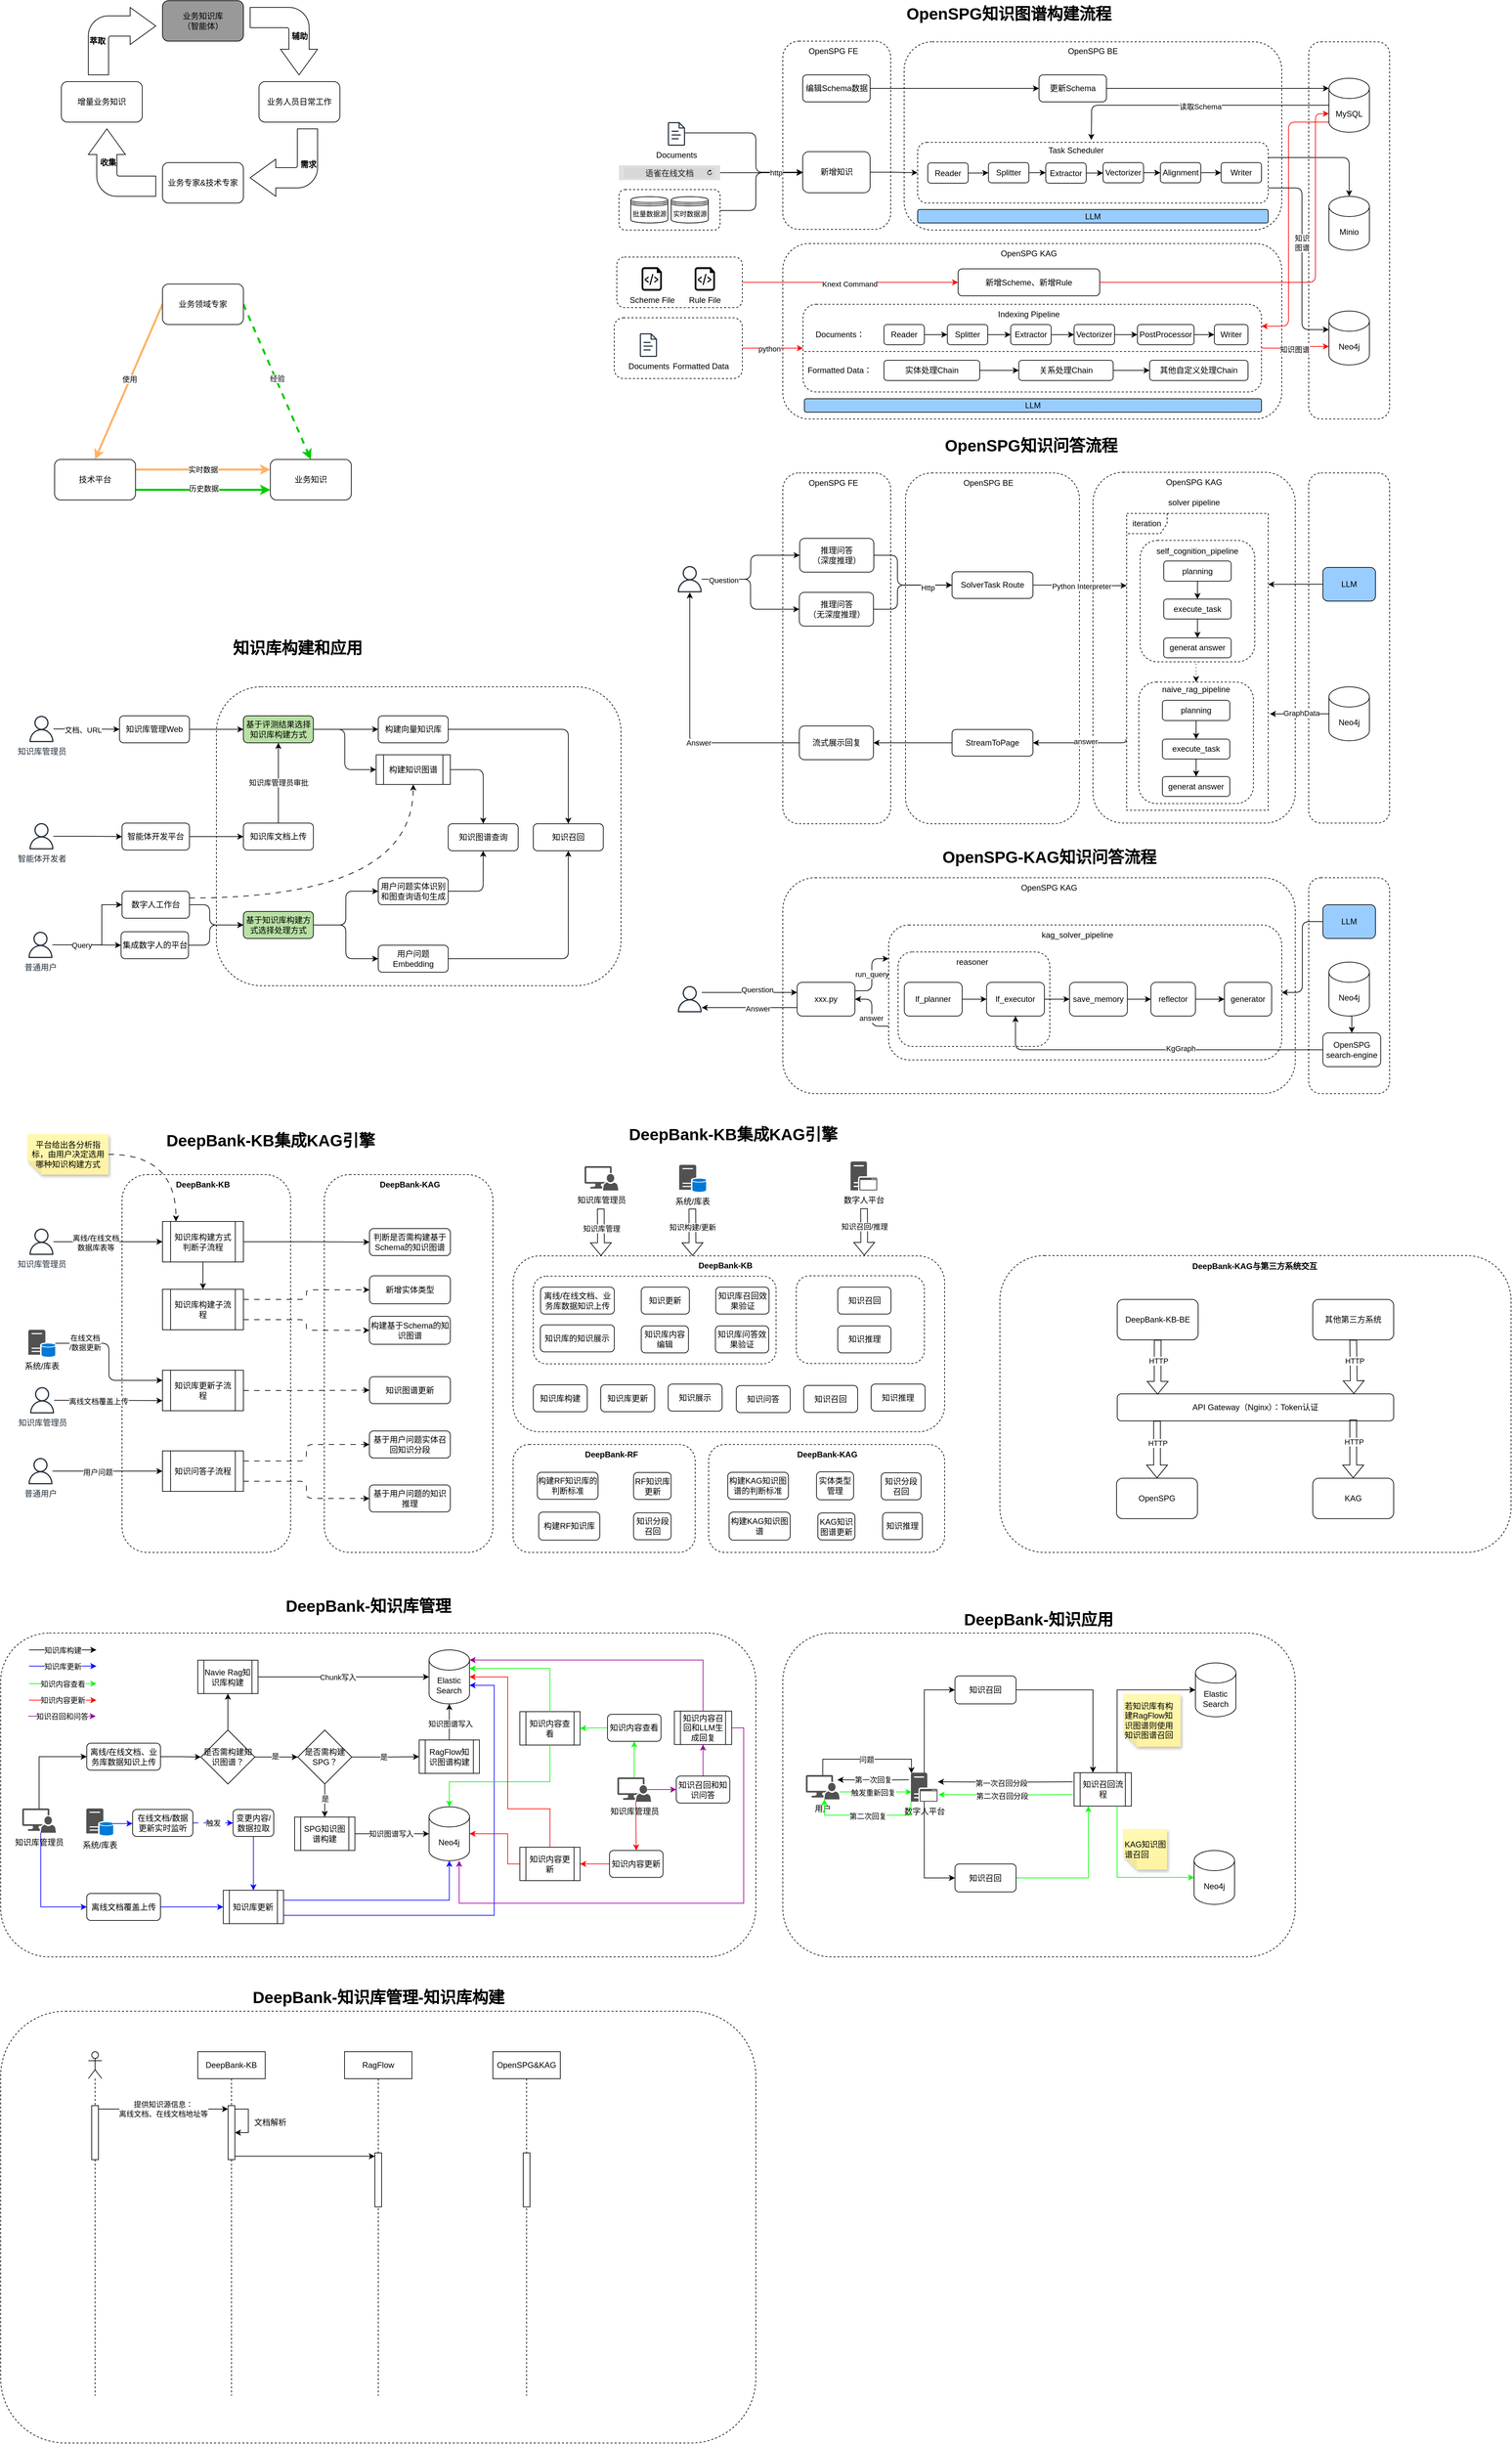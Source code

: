 <mxfile version="27.1.3" pages="2">
  <diagram name="整体设计" id="yYkdZg6wuNuUhG_Zvvtf">
    <mxGraphModel dx="1426" dy="743" grid="1" gridSize="10" guides="1" tooltips="1" connect="1" arrows="1" fold="1" page="1" pageScale="1" pageWidth="3300" pageHeight="4681" math="0" shadow="0">
      <root>
        <mxCell id="0" />
        <mxCell id="1" parent="0" />
        <mxCell id="CEQbyhLI9Zi0lonrpoHH-52" value="" style="rounded=1;whiteSpace=wrap;html=1;dashed=1;" parent="1" vertex="1">
          <mxGeometry x="800" y="1920.5" width="640" height="260.75" as="geometry" />
        </mxCell>
        <mxCell id="CEQbyhLI9Zi0lonrpoHH-88" value="" style="rounded=1;whiteSpace=wrap;html=1;dashed=1;" parent="1" vertex="1">
          <mxGeometry x="830" y="1950.5" width="360" height="130" as="geometry" />
        </mxCell>
        <mxCell id="EqnmrQHS3Cuvg51kW6q9-6" value="" style="rounded=1;whiteSpace=wrap;html=1;dashed=1;" parent="1" vertex="1">
          <mxGeometry x="1980" y="760" width="120" height="519" as="geometry" />
        </mxCell>
        <mxCell id="EqnmrQHS3Cuvg51kW6q9-10" value="" style="rounded=1;whiteSpace=wrap;html=1;dashed=1;" parent="1" vertex="1">
          <mxGeometry x="1660" y="759" width="300" height="520" as="geometry" />
        </mxCell>
        <mxCell id="EqnmrQHS3Cuvg51kW6q9-62" style="edgeStyle=orthogonalEdgeStyle;rounded=0;orthogonalLoop=1;jettySize=auto;html=1;exitX=0.5;exitY=1;exitDx=0;exitDy=0;entryX=0.5;entryY=0;entryDx=0;entryDy=0;dashed=1;dashPattern=1 4;" parent="1" source="EqnmrQHS3Cuvg51kW6q9-46" target="EqnmrQHS3Cuvg51kW6q9-55" edge="1">
          <mxGeometry relative="1" as="geometry" />
        </mxCell>
        <mxCell id="EqnmrQHS3Cuvg51kW6q9-46" value="" style="rounded=1;whiteSpace=wrap;html=1;dashed=1;" parent="1" vertex="1">
          <mxGeometry x="1730" y="860" width="170" height="180" as="geometry" />
        </mxCell>
        <mxCell id="W9ZRotF47JclheKv-bLR-13" value="" style="rounded=1;whiteSpace=wrap;html=1;dashed=1;" parent="1" vertex="1">
          <mxGeometry x="1200" y="420" width="740" height="260" as="geometry" />
        </mxCell>
        <mxCell id="W9ZRotF47JclheKv-bLR-110" style="edgeStyle=orthogonalEdgeStyle;rounded=0;orthogonalLoop=1;jettySize=auto;html=1;exitX=1;exitY=0.5;exitDx=0;exitDy=0;entryX=0;entryY=0.5;entryDx=0;entryDy=0;strokeColor=#FF0000;" parent="1" source="W9ZRotF47JclheKv-bLR-104" target="W9ZRotF47JclheKv-bLR-106" edge="1">
          <mxGeometry relative="1" as="geometry" />
        </mxCell>
        <mxCell id="W9ZRotF47JclheKv-bLR-111" value="Knext Command" style="edgeLabel;html=1;align=center;verticalAlign=middle;resizable=0;points=[];" parent="W9ZRotF47JclheKv-bLR-110" vertex="1" connectable="0">
          <mxGeometry x="-0.006" y="-1" relative="1" as="geometry">
            <mxPoint y="1" as="offset" />
          </mxGeometry>
        </mxCell>
        <mxCell id="W9ZRotF47JclheKv-bLR-104" value="" style="rounded=1;whiteSpace=wrap;html=1;dashed=1;" parent="1" vertex="1">
          <mxGeometry x="953.79" y="440" width="186.21" height="75" as="geometry" />
        </mxCell>
        <mxCell id="W9ZRotF47JclheKv-bLR-133" style="edgeStyle=orthogonalEdgeStyle;rounded=0;orthogonalLoop=1;jettySize=auto;html=1;exitX=1;exitY=0.5;exitDx=0;exitDy=0;entryX=0;entryY=0.5;entryDx=0;entryDy=0;strokeColor=#FF0000;" parent="1" source="W9ZRotF47JclheKv-bLR-103" target="W9ZRotF47JclheKv-bLR-85" edge="1">
          <mxGeometry relative="1" as="geometry" />
        </mxCell>
        <mxCell id="W9ZRotF47JclheKv-bLR-141" value="python" style="edgeLabel;html=1;align=center;verticalAlign=middle;resizable=0;points=[];" parent="W9ZRotF47JclheKv-bLR-133" vertex="1" connectable="0">
          <mxGeometry x="-0.111" y="-1" relative="1" as="geometry">
            <mxPoint as="offset" />
          </mxGeometry>
        </mxCell>
        <mxCell id="W9ZRotF47JclheKv-bLR-103" value="" style="rounded=1;whiteSpace=wrap;html=1;dashed=1;" parent="1" vertex="1">
          <mxGeometry x="950" y="530" width="190" height="90" as="geometry" />
        </mxCell>
        <mxCell id="W9ZRotF47JclheKv-bLR-11" value="" style="rounded=1;whiteSpace=wrap;html=1;dashed=1;" parent="1" vertex="1">
          <mxGeometry x="1200" y="120" width="160" height="279" as="geometry" />
        </mxCell>
        <mxCell id="W9ZRotF47JclheKv-bLR-55" style="edgeStyle=orthogonalEdgeStyle;rounded=1;orthogonalLoop=1;jettySize=auto;html=1;curved=0;" parent="1" source="W9ZRotF47JclheKv-bLR-54" target="W9ZRotF47JclheKv-bLR-46" edge="1">
          <mxGeometry relative="1" as="geometry">
            <Array as="points">
              <mxPoint x="1160" y="371" />
              <mxPoint x="1160" y="315" />
            </Array>
          </mxGeometry>
        </mxCell>
        <mxCell id="W9ZRotF47JclheKv-bLR-54" value="" style="rounded=1;whiteSpace=wrap;html=1;dashed=1;" parent="1" vertex="1">
          <mxGeometry x="957" y="340" width="150" height="60" as="geometry" />
        </mxCell>
        <mxCell id="W9ZRotF47JclheKv-bLR-38" value="" style="rounded=1;whiteSpace=wrap;html=1;dashed=1;" parent="1" vertex="1">
          <mxGeometry x="1980" y="121" width="120" height="559" as="geometry" />
        </mxCell>
        <mxCell id="W9ZRotF47JclheKv-bLR-8" value="" style="rounded=1;whiteSpace=wrap;html=1;dashed=1;" parent="1" vertex="1">
          <mxGeometry x="1380" y="121" width="560" height="279" as="geometry" />
        </mxCell>
        <mxCell id="sVAgTZllFxHXXEI3geGE-21" value="" style="html=1;shadow=0;dashed=0;align=center;verticalAlign=middle;shape=mxgraph.arrows2.bendArrow;dy=15;dx=38;notch=0;arrowHead=55;rounded=1;rotation=-180;" parent="1" vertex="1">
          <mxGeometry x="410" y="250" width="100" height="100" as="geometry" />
        </mxCell>
        <mxCell id="sVAgTZllFxHXXEI3geGE-20" value="" style="html=1;shadow=0;dashed=0;align=center;verticalAlign=middle;shape=mxgraph.arrows2.bendArrow;dy=15;dx=38;notch=0;arrowHead=55;rounded=1;rotation=90;" parent="1" vertex="1">
          <mxGeometry x="410" y="70" width="100" height="100" as="geometry" />
        </mxCell>
        <mxCell id="-YbURKZivewxaCFzF05h-7" style="rounded=0;orthogonalLoop=1;jettySize=auto;html=1;exitX=1;exitY=0.5;exitDx=0;exitDy=0;entryX=0.5;entryY=0;entryDx=0;entryDy=0;strokeColor=#00CC00;strokeWidth=3;dashed=1;" parent="1" source="-YbURKZivewxaCFzF05h-1" target="-YbURKZivewxaCFzF05h-2" edge="1">
          <mxGeometry relative="1" as="geometry" />
        </mxCell>
        <mxCell id="-YbURKZivewxaCFzF05h-8" value="经验" style="edgeLabel;html=1;align=center;verticalAlign=middle;resizable=0;points=[];" parent="-YbURKZivewxaCFzF05h-7" vertex="1" connectable="0">
          <mxGeometry x="-0.038" y="2" relative="1" as="geometry">
            <mxPoint as="offset" />
          </mxGeometry>
        </mxCell>
        <mxCell id="-YbURKZivewxaCFzF05h-15" style="rounded=0;orthogonalLoop=1;jettySize=auto;html=1;exitX=0;exitY=0.5;exitDx=0;exitDy=0;entryX=0.5;entryY=0;entryDx=0;entryDy=0;strokeColor=#FFB366;strokeWidth=3;" parent="1" source="-YbURKZivewxaCFzF05h-1" target="-YbURKZivewxaCFzF05h-3" edge="1">
          <mxGeometry relative="1" as="geometry" />
        </mxCell>
        <mxCell id="-YbURKZivewxaCFzF05h-16" value="使用" style="edgeLabel;html=1;align=center;verticalAlign=middle;resizable=0;points=[];" parent="-YbURKZivewxaCFzF05h-15" vertex="1" connectable="0">
          <mxGeometry x="-0.032" y="-1" relative="1" as="geometry">
            <mxPoint as="offset" />
          </mxGeometry>
        </mxCell>
        <mxCell id="-YbURKZivewxaCFzF05h-1" value="业务领域专家" style="rounded=1;whiteSpace=wrap;html=1;" parent="1" vertex="1">
          <mxGeometry x="280" y="480" width="120" height="60" as="geometry" />
        </mxCell>
        <mxCell id="-YbURKZivewxaCFzF05h-2" value="业务知识" style="rounded=1;whiteSpace=wrap;html=1;" parent="1" vertex="1">
          <mxGeometry x="440" y="740" width="120" height="60" as="geometry" />
        </mxCell>
        <mxCell id="-YbURKZivewxaCFzF05h-5" style="edgeStyle=orthogonalEdgeStyle;rounded=0;orthogonalLoop=1;jettySize=auto;html=1;exitX=1;exitY=0.75;exitDx=0;exitDy=0;strokeColor=#00CC00;strokeWidth=3;entryX=0;entryY=0.75;entryDx=0;entryDy=0;" parent="1" source="-YbURKZivewxaCFzF05h-3" target="-YbURKZivewxaCFzF05h-2" edge="1">
          <mxGeometry relative="1" as="geometry" />
        </mxCell>
        <mxCell id="-YbURKZivewxaCFzF05h-6" value="历史数据" style="edgeLabel;html=1;align=center;verticalAlign=middle;resizable=0;points=[];" parent="-YbURKZivewxaCFzF05h-5" vertex="1" connectable="0">
          <mxGeometry x="0.003" y="2" relative="1" as="geometry">
            <mxPoint as="offset" />
          </mxGeometry>
        </mxCell>
        <mxCell id="-YbURKZivewxaCFzF05h-13" style="edgeStyle=orthogonalEdgeStyle;rounded=0;orthogonalLoop=1;jettySize=auto;html=1;exitX=1;exitY=0.25;exitDx=0;exitDy=0;entryX=0;entryY=0.25;entryDx=0;entryDy=0;strokeColor=#FFB366;strokeWidth=3;" parent="1" source="-YbURKZivewxaCFzF05h-3" target="-YbURKZivewxaCFzF05h-2" edge="1">
          <mxGeometry relative="1" as="geometry" />
        </mxCell>
        <mxCell id="-YbURKZivewxaCFzF05h-14" value="实时数据" style="edgeLabel;html=1;align=center;verticalAlign=middle;resizable=0;points=[];" parent="-YbURKZivewxaCFzF05h-13" vertex="1" connectable="0">
          <mxGeometry x="-0.004" relative="1" as="geometry">
            <mxPoint as="offset" />
          </mxGeometry>
        </mxCell>
        <mxCell id="-YbURKZivewxaCFzF05h-3" value="技术平台" style="rounded=1;whiteSpace=wrap;html=1;" parent="1" vertex="1">
          <mxGeometry x="120" y="740" width="120" height="60" as="geometry" />
        </mxCell>
        <mxCell id="sVAgTZllFxHXXEI3geGE-1" value="业务知识库&lt;div&gt;（智能体）&lt;/div&gt;" style="rounded=1;whiteSpace=wrap;html=1;fillColor=#999999;" parent="1" vertex="1">
          <mxGeometry x="280" y="60" width="120" height="60" as="geometry" />
        </mxCell>
        <mxCell id="sVAgTZllFxHXXEI3geGE-2" value="业务人员日常工作" style="rounded=1;whiteSpace=wrap;html=1;" parent="1" vertex="1">
          <mxGeometry x="423.13" y="180" width="120" height="60" as="geometry" />
        </mxCell>
        <mxCell id="sVAgTZllFxHXXEI3geGE-6" value="辅助" style="text;align=center;fontStyle=1;verticalAlign=middle;spacingLeft=3;spacingRight=3;strokeColor=none;rotatable=0;points=[[0,0.5],[1,0.5]];portConstraint=eastwest;html=1;" parent="1" vertex="1">
          <mxGeometry x="450" y="100" width="66.25" height="26" as="geometry" />
        </mxCell>
        <mxCell id="sVAgTZllFxHXXEI3geGE-7" value="业务专家&amp;amp;技术专家" style="rounded=1;whiteSpace=wrap;html=1;" parent="1" vertex="1">
          <mxGeometry x="280" y="300" width="120" height="60" as="geometry" />
        </mxCell>
        <mxCell id="sVAgTZllFxHXXEI3geGE-17" value="需求" style="text;align=center;fontStyle=1;verticalAlign=middle;spacingLeft=3;spacingRight=3;strokeColor=none;rotatable=0;points=[[0,0.5],[1,0.5]];portConstraint=eastwest;html=1;" parent="1" vertex="1">
          <mxGeometry x="461.87" y="290" width="68.13" height="26" as="geometry" />
        </mxCell>
        <mxCell id="sVAgTZllFxHXXEI3geGE-18" value="增量业务知识" style="rounded=1;whiteSpace=wrap;html=1;" parent="1" vertex="1">
          <mxGeometry x="130" y="180" width="120" height="60" as="geometry" />
        </mxCell>
        <mxCell id="sVAgTZllFxHXXEI3geGE-22" value="" style="html=1;shadow=0;dashed=0;align=center;verticalAlign=middle;shape=mxgraph.arrows2.bendArrow;dy=15;dx=38;notch=0;arrowHead=55;rounded=1;rotation=-90;" parent="1" vertex="1">
          <mxGeometry x="170" y="250" width="100" height="100" as="geometry" />
        </mxCell>
        <mxCell id="sVAgTZllFxHXXEI3geGE-23" value="收集" style="text;align=center;fontStyle=1;verticalAlign=middle;spacingLeft=3;spacingRight=3;strokeColor=none;rotatable=0;points=[[0,0.5],[1,0.5]];portConstraint=eastwest;html=1;" parent="1" vertex="1">
          <mxGeometry x="170" y="287" width="58.13" height="26" as="geometry" />
        </mxCell>
        <mxCell id="sVAgTZllFxHXXEI3geGE-24" value="" style="html=1;shadow=0;dashed=0;align=center;verticalAlign=middle;shape=mxgraph.arrows2.bendArrow;dy=15;dx=38;notch=0;arrowHead=55;rounded=1;rotation=0;" parent="1" vertex="1">
          <mxGeometry x="170" y="70" width="100" height="100" as="geometry" />
        </mxCell>
        <mxCell id="sVAgTZllFxHXXEI3geGE-25" value="萃取" style="text;align=center;fontStyle=1;verticalAlign=middle;spacingLeft=3;spacingRight=3;strokeColor=none;rotatable=0;points=[[0,0.5],[1,0.5]];portConstraint=eastwest;html=1;" parent="1" vertex="1">
          <mxGeometry x="150" y="107" width="66.25" height="26" as="geometry" />
        </mxCell>
        <mxCell id="W9ZRotF47JclheKv-bLR-9" value="OpenSPG BE" style="text;html=1;align=center;verticalAlign=middle;whiteSpace=wrap;rounded=0;" parent="1" vertex="1">
          <mxGeometry x="1615" y="120" width="90" height="30" as="geometry" />
        </mxCell>
        <mxCell id="W9ZRotF47JclheKv-bLR-12" value="OpenSPG FE" style="text;html=1;align=center;verticalAlign=middle;whiteSpace=wrap;rounded=0;" parent="1" vertex="1">
          <mxGeometry x="1229.5" y="120" width="90" height="30" as="geometry" />
        </mxCell>
        <mxCell id="W9ZRotF47JclheKv-bLR-14" value="OpenSPG KAG" style="text;html=1;align=center;verticalAlign=middle;whiteSpace=wrap;rounded=0;" parent="1" vertex="1">
          <mxGeometry x="1520" y="420" width="90" height="30" as="geometry" />
        </mxCell>
        <mxCell id="W9ZRotF47JclheKv-bLR-45" style="edgeStyle=orthogonalEdgeStyle;rounded=1;orthogonalLoop=1;jettySize=auto;html=1;entryX=0;entryY=0.5;entryDx=0;entryDy=0;curved=0;" parent="1" source="W9ZRotF47JclheKv-bLR-18" target="W9ZRotF47JclheKv-bLR-46" edge="1">
          <mxGeometry relative="1" as="geometry">
            <mxPoint x="1173.5" y="273" as="targetPoint" />
            <Array as="points">
              <mxPoint x="1160" y="256" />
              <mxPoint x="1160" y="314" />
            </Array>
          </mxGeometry>
        </mxCell>
        <mxCell id="W9ZRotF47JclheKv-bLR-18" value="&lt;span style=&quot;color: rgb(0, 0, 0); text-wrap-mode: wrap;&quot;&gt;Documents&lt;/span&gt;" style="sketch=0;outlineConnect=0;fontColor=#232F3E;gradientColor=none;fillColor=#232F3D;strokeColor=none;dashed=0;verticalLabelPosition=bottom;verticalAlign=top;align=center;html=1;fontSize=12;fontStyle=0;aspect=fixed;pointerEvents=1;shape=mxgraph.aws4.document;" parent="1" vertex="1">
          <mxGeometry x="1029.5" y="240" width="25.58" height="35" as="geometry" />
        </mxCell>
        <mxCell id="W9ZRotF47JclheKv-bLR-76" style="edgeStyle=orthogonalEdgeStyle;rounded=1;orthogonalLoop=1;jettySize=auto;html=1;exitX=0;exitY=0.5;exitDx=0;exitDy=0;exitPerimeter=0;entryX=0.75;entryY=0;entryDx=0;entryDy=0;curved=0;" parent="1" source="W9ZRotF47JclheKv-bLR-30" target="W9ZRotF47JclheKv-bLR-58" edge="1">
          <mxGeometry relative="1" as="geometry">
            <Array as="points">
              <mxPoint x="1658" y="215" />
              <mxPoint x="1658" y="233" />
            </Array>
          </mxGeometry>
        </mxCell>
        <mxCell id="W9ZRotF47JclheKv-bLR-77" value="读取Schema" style="edgeLabel;html=1;align=center;verticalAlign=middle;resizable=0;points=[];" parent="W9ZRotF47JclheKv-bLR-76" vertex="1" connectable="0">
          <mxGeometry x="-0.055" y="2" relative="1" as="geometry">
            <mxPoint as="offset" />
          </mxGeometry>
        </mxCell>
        <mxCell id="Y2xWvQUmhy8zB1OBUH8H-1" style="edgeStyle=orthogonalEdgeStyle;rounded=1;orthogonalLoop=1;jettySize=auto;html=1;exitX=0;exitY=1;exitDx=0;exitDy=-15;exitPerimeter=0;entryX=1;entryY=0.25;entryDx=0;entryDy=0;curved=0;strokeColor=#FF0000;" parent="1" source="W9ZRotF47JclheKv-bLR-30" target="W9ZRotF47JclheKv-bLR-85" edge="1">
          <mxGeometry relative="1" as="geometry">
            <Array as="points">
              <mxPoint x="1950" y="240" />
              <mxPoint x="1950" y="543" />
            </Array>
          </mxGeometry>
        </mxCell>
        <mxCell id="W9ZRotF47JclheKv-bLR-30" value="MySQL" style="shape=cylinder3;whiteSpace=wrap;html=1;boundedLbl=1;backgroundOutline=1;size=15;" parent="1" vertex="1">
          <mxGeometry x="2010" y="175" width="60" height="80" as="geometry" />
        </mxCell>
        <mxCell id="W9ZRotF47JclheKv-bLR-31" value="更新Schema" style="rounded=1;whiteSpace=wrap;html=1;" parent="1" vertex="1">
          <mxGeometry x="1580" y="170" width="100" height="40" as="geometry" />
        </mxCell>
        <mxCell id="W9ZRotF47JclheKv-bLR-43" style="edgeStyle=orthogonalEdgeStyle;rounded=0;orthogonalLoop=1;jettySize=auto;html=1;" parent="1" source="W9ZRotF47JclheKv-bLR-37" target="W9ZRotF47JclheKv-bLR-31" edge="1">
          <mxGeometry relative="1" as="geometry" />
        </mxCell>
        <mxCell id="W9ZRotF47JclheKv-bLR-37" value="编辑Schema数据" style="rounded=1;whiteSpace=wrap;html=1;" parent="1" vertex="1">
          <mxGeometry x="1229.5" y="170" width="100" height="40" as="geometry" />
        </mxCell>
        <mxCell id="W9ZRotF47JclheKv-bLR-40" value="Minio" style="shape=cylinder3;whiteSpace=wrap;html=1;boundedLbl=1;backgroundOutline=1;size=15;" parent="1" vertex="1">
          <mxGeometry x="2010" y="350" width="60" height="80" as="geometry" />
        </mxCell>
        <mxCell id="W9ZRotF47JclheKv-bLR-41" value="Neo4j" style="shape=cylinder3;whiteSpace=wrap;html=1;boundedLbl=1;backgroundOutline=1;size=15;" parent="1" vertex="1">
          <mxGeometry x="2010" y="520" width="60" height="80" as="geometry" />
        </mxCell>
        <mxCell id="W9ZRotF47JclheKv-bLR-65" style="edgeStyle=orthogonalEdgeStyle;rounded=0;orthogonalLoop=1;jettySize=auto;html=1;exitX=1;exitY=0.5;exitDx=0;exitDy=0;entryX=0;entryY=0.5;entryDx=0;entryDy=0;" parent="1" source="W9ZRotF47JclheKv-bLR-46" target="W9ZRotF47JclheKv-bLR-56" edge="1">
          <mxGeometry relative="1" as="geometry" />
        </mxCell>
        <mxCell id="W9ZRotF47JclheKv-bLR-46" value="新增知识" style="rounded=1;whiteSpace=wrap;html=1;" parent="1" vertex="1">
          <mxGeometry x="1229.5" y="283.75" width="100" height="61" as="geometry" />
        </mxCell>
        <mxCell id="W9ZRotF47JclheKv-bLR-49" style="edgeStyle=orthogonalEdgeStyle;rounded=1;orthogonalLoop=1;jettySize=auto;html=1;curved=0;" parent="1" source="W9ZRotF47JclheKv-bLR-48" target="W9ZRotF47JclheKv-bLR-46" edge="1">
          <mxGeometry relative="1" as="geometry" />
        </mxCell>
        <mxCell id="W9ZRotF47JclheKv-bLR-142" value="http" style="edgeLabel;html=1;align=center;verticalAlign=middle;resizable=0;points=[];" parent="W9ZRotF47JclheKv-bLR-49" vertex="1" connectable="0">
          <mxGeometry x="0.359" relative="1" as="geometry">
            <mxPoint as="offset" />
          </mxGeometry>
        </mxCell>
        <mxCell id="W9ZRotF47JclheKv-bLR-48" value="&lt;font style=&quot;font-size: 12px;&quot;&gt;语雀在线文档&lt;/font&gt;" style="html=1;strokeWidth=1;shadow=0;dashed=0;shape=mxgraph.ios7ui.url;fillColor=#e0e0e0;strokeColor=#c0c0c0;buttonText=;strokeColor2=#222222;fontColor=#222222;fontSize=8;spacingTop=2;align=center;whiteSpace=wrap;" parent="1" vertex="1">
          <mxGeometry x="957" y="304" width="150" height="22" as="geometry" />
        </mxCell>
        <mxCell id="W9ZRotF47JclheKv-bLR-50" value="&lt;font style=&quot;font-size: 10px;&quot;&gt;批量数据源&lt;/font&gt;" style="shape=datastore;whiteSpace=wrap;html=1;" parent="1" vertex="1">
          <mxGeometry x="974.5" y="350.5" width="55" height="39" as="geometry" />
        </mxCell>
        <mxCell id="W9ZRotF47JclheKv-bLR-51" value="&lt;font style=&quot;font-size: 10px;&quot;&gt;实时数据源&lt;/font&gt;" style="shape=datastore;whiteSpace=wrap;html=1;" parent="1" vertex="1">
          <mxGeometry x="1034.5" y="350.5" width="55" height="39" as="geometry" />
        </mxCell>
        <mxCell id="W9ZRotF47JclheKv-bLR-56" value="" style="rounded=1;whiteSpace=wrap;html=1;dashed=1;" parent="1" vertex="1">
          <mxGeometry x="1400" y="270" width="520" height="90" as="geometry" />
        </mxCell>
        <mxCell id="W9ZRotF47JclheKv-bLR-61" style="edgeStyle=orthogonalEdgeStyle;rounded=0;orthogonalLoop=1;jettySize=auto;html=1;entryX=0;entryY=0.5;entryDx=0;entryDy=0;" parent="1" source="W9ZRotF47JclheKv-bLR-57" target="W9ZRotF47JclheKv-bLR-60" edge="1">
          <mxGeometry relative="1" as="geometry" />
        </mxCell>
        <mxCell id="W9ZRotF47JclheKv-bLR-57" value="Reader" style="rounded=1;whiteSpace=wrap;html=1;" parent="1" vertex="1">
          <mxGeometry x="1415" y="300.5" width="60" height="30" as="geometry" />
        </mxCell>
        <mxCell id="W9ZRotF47JclheKv-bLR-58" value="Task Scheduler" style="text;html=1;align=center;verticalAlign=middle;whiteSpace=wrap;rounded=0;" parent="1" vertex="1">
          <mxGeometry x="1590" y="266.5" width="90" height="30" as="geometry" />
        </mxCell>
        <mxCell id="W9ZRotF47JclheKv-bLR-63" style="edgeStyle=orthogonalEdgeStyle;rounded=0;orthogonalLoop=1;jettySize=auto;html=1;exitX=1;exitY=0.5;exitDx=0;exitDy=0;entryX=0;entryY=0.5;entryDx=0;entryDy=0;" parent="1" source="W9ZRotF47JclheKv-bLR-60" target="W9ZRotF47JclheKv-bLR-62" edge="1">
          <mxGeometry relative="1" as="geometry" />
        </mxCell>
        <mxCell id="W9ZRotF47JclheKv-bLR-60" value="Splitter" style="rounded=1;whiteSpace=wrap;html=1;" parent="1" vertex="1">
          <mxGeometry x="1505" y="300" width="60" height="30" as="geometry" />
        </mxCell>
        <mxCell id="W9ZRotF47JclheKv-bLR-66" style="edgeStyle=orthogonalEdgeStyle;rounded=0;orthogonalLoop=1;jettySize=auto;html=1;exitX=1;exitY=0.5;exitDx=0;exitDy=0;entryX=0;entryY=0.5;entryDx=0;entryDy=0;" parent="1" source="W9ZRotF47JclheKv-bLR-62" target="W9ZRotF47JclheKv-bLR-64" edge="1">
          <mxGeometry relative="1" as="geometry" />
        </mxCell>
        <mxCell id="W9ZRotF47JclheKv-bLR-62" value="Extractor" style="rounded=1;whiteSpace=wrap;html=1;" parent="1" vertex="1">
          <mxGeometry x="1590" y="300.5" width="60" height="30" as="geometry" />
        </mxCell>
        <mxCell id="W9ZRotF47JclheKv-bLR-68" style="edgeStyle=orthogonalEdgeStyle;rounded=0;orthogonalLoop=1;jettySize=auto;html=1;exitX=1;exitY=0.5;exitDx=0;exitDy=0;entryX=0;entryY=0.5;entryDx=0;entryDy=0;" parent="1" source="W9ZRotF47JclheKv-bLR-64" target="W9ZRotF47JclheKv-bLR-67" edge="1">
          <mxGeometry relative="1" as="geometry" />
        </mxCell>
        <mxCell id="W9ZRotF47JclheKv-bLR-64" value="Vectorizer" style="rounded=1;whiteSpace=wrap;html=1;" parent="1" vertex="1">
          <mxGeometry x="1675" y="300" width="60" height="30" as="geometry" />
        </mxCell>
        <mxCell id="W9ZRotF47JclheKv-bLR-72" style="edgeStyle=orthogonalEdgeStyle;rounded=0;orthogonalLoop=1;jettySize=auto;html=1;exitX=1;exitY=0.5;exitDx=0;exitDy=0;entryX=0;entryY=0.5;entryDx=0;entryDy=0;" parent="1" source="W9ZRotF47JclheKv-bLR-67" target="W9ZRotF47JclheKv-bLR-69" edge="1">
          <mxGeometry relative="1" as="geometry" />
        </mxCell>
        <mxCell id="W9ZRotF47JclheKv-bLR-67" value="Alignment" style="rounded=1;whiteSpace=wrap;html=1;" parent="1" vertex="1">
          <mxGeometry x="1760" y="300" width="60" height="30" as="geometry" />
        </mxCell>
        <mxCell id="W9ZRotF47JclheKv-bLR-69" value="Writer" style="rounded=1;whiteSpace=wrap;html=1;" parent="1" vertex="1">
          <mxGeometry x="1850" y="300" width="60" height="30" as="geometry" />
        </mxCell>
        <mxCell id="W9ZRotF47JclheKv-bLR-73" style="edgeStyle=orthogonalEdgeStyle;rounded=1;orthogonalLoop=1;jettySize=auto;html=1;exitX=1;exitY=0.75;exitDx=0;exitDy=0;entryX=0;entryY=0;entryDx=0;entryDy=27.5;entryPerimeter=0;curved=0;" parent="1" source="W9ZRotF47JclheKv-bLR-56" target="W9ZRotF47JclheKv-bLR-41" edge="1">
          <mxGeometry relative="1" as="geometry">
            <Array as="points">
              <mxPoint x="1970" y="338" />
              <mxPoint x="1970" y="548" />
            </Array>
          </mxGeometry>
        </mxCell>
        <mxCell id="W9ZRotF47JclheKv-bLR-144" value="知识&lt;div&gt;图谱&lt;/div&gt;" style="edgeLabel;html=1;align=center;verticalAlign=middle;resizable=0;points=[];" parent="W9ZRotF47JclheKv-bLR-73" vertex="1" connectable="0">
          <mxGeometry x="-0.125" relative="1" as="geometry">
            <mxPoint as="offset" />
          </mxGeometry>
        </mxCell>
        <mxCell id="W9ZRotF47JclheKv-bLR-75" style="edgeStyle=orthogonalEdgeStyle;rounded=1;orthogonalLoop=1;jettySize=auto;html=1;exitX=1;exitY=0.25;exitDx=0;exitDy=0;entryX=0.5;entryY=0;entryDx=0;entryDy=0;entryPerimeter=0;curved=0;" parent="1" source="W9ZRotF47JclheKv-bLR-56" target="W9ZRotF47JclheKv-bLR-40" edge="1">
          <mxGeometry relative="1" as="geometry" />
        </mxCell>
        <mxCell id="W9ZRotF47JclheKv-bLR-79" style="edgeStyle=orthogonalEdgeStyle;rounded=0;orthogonalLoop=1;jettySize=auto;html=1;exitX=1;exitY=0.5;exitDx=0;exitDy=0;entryX=0;entryY=0;entryDx=0;entryDy=15;entryPerimeter=0;" parent="1" source="W9ZRotF47JclheKv-bLR-31" target="W9ZRotF47JclheKv-bLR-30" edge="1">
          <mxGeometry relative="1" as="geometry" />
        </mxCell>
        <mxCell id="W9ZRotF47JclheKv-bLR-80" value="&lt;span style=&quot;color: rgb(0, 0, 0); text-wrap-mode: wrap;&quot;&gt;Documents&lt;/span&gt;" style="sketch=0;outlineConnect=0;fontColor=#232F3E;gradientColor=none;fillColor=#232F3D;strokeColor=none;dashed=0;verticalLabelPosition=bottom;verticalAlign=top;align=center;html=1;fontSize=12;fontStyle=0;aspect=fixed;pointerEvents=1;shape=mxgraph.aws4.document;" parent="1" vertex="1">
          <mxGeometry x="987.9" y="553" width="25.58" height="35" as="geometry" />
        </mxCell>
        <mxCell id="W9ZRotF47JclheKv-bLR-84" value="Scheme File" style="verticalLabelPosition=bottom;html=1;verticalAlign=top;align=center;strokeColor=none;fillColor=#000000;shape=mxgraph.azure.script_file;pointerEvents=1;gradientColor=light-dark(#000000, #ffffff);" parent="1" vertex="1">
          <mxGeometry x="990.64" y="455" width="30" height="35" as="geometry" />
        </mxCell>
        <mxCell id="W9ZRotF47JclheKv-bLR-85" value="" style="rounded=1;whiteSpace=wrap;html=1;dashed=1;" parent="1" vertex="1">
          <mxGeometry x="1230" y="510" width="680" height="130" as="geometry" />
        </mxCell>
        <mxCell id="W9ZRotF47JclheKv-bLR-86" value="Indexing Pipeline" style="text;html=1;align=center;verticalAlign=middle;whiteSpace=wrap;rounded=0;" parent="1" vertex="1">
          <mxGeometry x="1510" y="510" width="110" height="30" as="geometry" />
        </mxCell>
        <mxCell id="W9ZRotF47JclheKv-bLR-87" value="Rule File" style="verticalLabelPosition=bottom;html=1;verticalAlign=top;align=center;strokeColor=none;fillColor=#000000;shape=mxgraph.azure.script_file;pointerEvents=1;gradientColor=light-dark(#000000, #ffffff);" parent="1" vertex="1">
          <mxGeometry x="1069.35" y="455" width="30" height="35" as="geometry" />
        </mxCell>
        <mxCell id="W9ZRotF47JclheKv-bLR-102" value="Formatted Data" style="shape=image;html=1;verticalAlign=top;verticalLabelPosition=bottom;labelBackgroundColor=#ffffff;imageAspect=0;aspect=fixed;image=https://cdn0.iconfinder.com/data/icons/phosphor-fill-vol-3/256/microsoft-excel-logo-fill-128.png" parent="1" vertex="1">
          <mxGeometry x="1058.69" y="550" width="38" height="38" as="geometry" />
        </mxCell>
        <mxCell id="W9ZRotF47JclheKv-bLR-106" value="新增Scheme、新增Rule" style="rounded=1;whiteSpace=wrap;html=1;" parent="1" vertex="1">
          <mxGeometry x="1460" y="457.5" width="210" height="40" as="geometry" />
        </mxCell>
        <mxCell id="W9ZRotF47JclheKv-bLR-112" style="edgeStyle=orthogonalEdgeStyle;rounded=1;orthogonalLoop=1;jettySize=auto;html=1;exitX=1;exitY=0.5;exitDx=0;exitDy=0;entryX=0;entryY=0;entryDx=0;entryDy=52.5;entryPerimeter=0;curved=0;strokeColor=#FF0000;" parent="1" source="W9ZRotF47JclheKv-bLR-106" target="W9ZRotF47JclheKv-bLR-30" edge="1">
          <mxGeometry relative="1" as="geometry">
            <Array as="points">
              <mxPoint x="1990" y="478" />
              <mxPoint x="1990" y="228" />
            </Array>
          </mxGeometry>
        </mxCell>
        <mxCell id="W9ZRotF47JclheKv-bLR-121" style="edgeStyle=orthogonalEdgeStyle;rounded=0;orthogonalLoop=1;jettySize=auto;html=1;exitX=1;exitY=0.5;exitDx=0;exitDy=0;entryX=0;entryY=0.5;entryDx=0;entryDy=0;" parent="1" source="W9ZRotF47JclheKv-bLR-114" target="W9ZRotF47JclheKv-bLR-116" edge="1">
          <mxGeometry relative="1" as="geometry" />
        </mxCell>
        <mxCell id="W9ZRotF47JclheKv-bLR-114" value="Splitter" style="rounded=1;whiteSpace=wrap;html=1;" parent="1" vertex="1">
          <mxGeometry x="1444" y="540" width="60" height="30" as="geometry" />
        </mxCell>
        <mxCell id="W9ZRotF47JclheKv-bLR-120" style="edgeStyle=orthogonalEdgeStyle;rounded=0;orthogonalLoop=1;jettySize=auto;html=1;exitX=1;exitY=0.5;exitDx=0;exitDy=0;entryX=0;entryY=0.5;entryDx=0;entryDy=0;" parent="1" source="W9ZRotF47JclheKv-bLR-115" target="W9ZRotF47JclheKv-bLR-114" edge="1">
          <mxGeometry relative="1" as="geometry" />
        </mxCell>
        <mxCell id="W9ZRotF47JclheKv-bLR-115" value="Reader" style="rounded=1;whiteSpace=wrap;html=1;" parent="1" vertex="1">
          <mxGeometry x="1350" y="540" width="60" height="30" as="geometry" />
        </mxCell>
        <mxCell id="W9ZRotF47JclheKv-bLR-123" style="edgeStyle=orthogonalEdgeStyle;rounded=0;orthogonalLoop=1;jettySize=auto;html=1;exitX=1;exitY=0.5;exitDx=0;exitDy=0;entryX=0;entryY=0.5;entryDx=0;entryDy=0;" parent="1" source="W9ZRotF47JclheKv-bLR-116" target="W9ZRotF47JclheKv-bLR-119" edge="1">
          <mxGeometry relative="1" as="geometry" />
        </mxCell>
        <mxCell id="W9ZRotF47JclheKv-bLR-116" value="Extractor" style="rounded=1;whiteSpace=wrap;html=1;" parent="1" vertex="1">
          <mxGeometry x="1538" y="540" width="60" height="30" as="geometry" />
        </mxCell>
        <mxCell id="Y2xWvQUmhy8zB1OBUH8H-5" style="edgeStyle=orthogonalEdgeStyle;rounded=0;orthogonalLoop=1;jettySize=auto;html=1;exitX=1;exitY=0.5;exitDx=0;exitDy=0;" parent="1" source="W9ZRotF47JclheKv-bLR-118" target="Y2xWvQUmhy8zB1OBUH8H-4" edge="1">
          <mxGeometry relative="1" as="geometry" />
        </mxCell>
        <mxCell id="W9ZRotF47JclheKv-bLR-118" value="PostProcessor" style="rounded=1;whiteSpace=wrap;html=1;" parent="1" vertex="1">
          <mxGeometry x="1726" y="540" width="84" height="30" as="geometry" />
        </mxCell>
        <mxCell id="W9ZRotF47JclheKv-bLR-124" style="edgeStyle=orthogonalEdgeStyle;rounded=0;orthogonalLoop=1;jettySize=auto;html=1;exitX=1;exitY=0.5;exitDx=0;exitDy=0;entryX=0;entryY=0.5;entryDx=0;entryDy=0;" parent="1" source="W9ZRotF47JclheKv-bLR-119" target="W9ZRotF47JclheKv-bLR-118" edge="1">
          <mxGeometry relative="1" as="geometry" />
        </mxCell>
        <mxCell id="W9ZRotF47JclheKv-bLR-119" value="Vectorizer" style="rounded=1;whiteSpace=wrap;html=1;" parent="1" vertex="1">
          <mxGeometry x="1632" y="540" width="60" height="30" as="geometry" />
        </mxCell>
        <mxCell id="W9ZRotF47JclheKv-bLR-125" value="Documents：" style="text;html=1;align=center;verticalAlign=middle;whiteSpace=wrap;rounded=0;" parent="1" vertex="1">
          <mxGeometry x="1239.5" y="540" width="90" height="30" as="geometry" />
        </mxCell>
        <mxCell id="W9ZRotF47JclheKv-bLR-126" value="Formatted Data：" style="text;html=1;align=center;verticalAlign=middle;whiteSpace=wrap;rounded=0;" parent="1" vertex="1">
          <mxGeometry x="1234.25" y="593" width="100.5" height="30" as="geometry" />
        </mxCell>
        <mxCell id="W9ZRotF47JclheKv-bLR-140" style="edgeStyle=orthogonalEdgeStyle;rounded=0;orthogonalLoop=1;jettySize=auto;html=1;exitX=1;exitY=0.5;exitDx=0;exitDy=0;entryX=0;entryY=0.5;entryDx=0;entryDy=0;" parent="1" source="W9ZRotF47JclheKv-bLR-128" target="W9ZRotF47JclheKv-bLR-138" edge="1">
          <mxGeometry relative="1" as="geometry" />
        </mxCell>
        <mxCell id="W9ZRotF47JclheKv-bLR-128" value="实体处理Chain" style="rounded=1;whiteSpace=wrap;html=1;" parent="1" vertex="1">
          <mxGeometry x="1350" y="593" width="142" height="30" as="geometry" />
        </mxCell>
        <mxCell id="W9ZRotF47JclheKv-bLR-137" style="edgeStyle=orthogonalEdgeStyle;rounded=0;orthogonalLoop=1;jettySize=auto;html=1;exitX=1;exitY=0.5;exitDx=0;exitDy=0;entryX=0;entryY=0;entryDx=0;entryDy=52.5;entryPerimeter=0;strokeColor=#FF0000;" parent="1" source="W9ZRotF47JclheKv-bLR-85" target="W9ZRotF47JclheKv-bLR-41" edge="1">
          <mxGeometry relative="1" as="geometry" />
        </mxCell>
        <mxCell id="W9ZRotF47JclheKv-bLR-145" value="知识图谱" style="edgeLabel;html=1;align=center;verticalAlign=middle;resizable=0;points=[];" parent="W9ZRotF47JclheKv-bLR-137" vertex="1" connectable="0">
          <mxGeometry x="-0.04" y="-2" relative="1" as="geometry">
            <mxPoint as="offset" />
          </mxGeometry>
        </mxCell>
        <mxCell id="W9ZRotF47JclheKv-bLR-143" style="edgeStyle=orthogonalEdgeStyle;rounded=0;orthogonalLoop=1;jettySize=auto;html=1;exitX=1;exitY=0.5;exitDx=0;exitDy=0;entryX=0;entryY=0.5;entryDx=0;entryDy=0;" parent="1" source="W9ZRotF47JclheKv-bLR-138" target="W9ZRotF47JclheKv-bLR-139" edge="1">
          <mxGeometry relative="1" as="geometry" />
        </mxCell>
        <mxCell id="W9ZRotF47JclheKv-bLR-138" value="关系处理Chain" style="rounded=1;whiteSpace=wrap;html=1;" parent="1" vertex="1">
          <mxGeometry x="1550" y="593" width="140" height="30" as="geometry" />
        </mxCell>
        <mxCell id="W9ZRotF47JclheKv-bLR-139" value="其他自定义处理Chain" style="rounded=1;whiteSpace=wrap;html=1;" parent="1" vertex="1">
          <mxGeometry x="1744" y="593" width="146" height="30" as="geometry" />
        </mxCell>
        <mxCell id="W9ZRotF47JclheKv-bLR-146" value="OpenSPG知识图谱构建流程" style="text;strokeColor=none;fillColor=none;html=1;fontSize=24;fontStyle=1;verticalAlign=middle;align=center;" parent="1" vertex="1">
          <mxGeometry x="1375" y="60" width="320" height="40" as="geometry" />
        </mxCell>
        <mxCell id="Y2xWvQUmhy8zB1OBUH8H-4" value="Writer" style="rounded=1;whiteSpace=wrap;html=1;" parent="1" vertex="1">
          <mxGeometry x="1840" y="540" width="50" height="30" as="geometry" />
        </mxCell>
        <mxCell id="EqnmrQHS3Cuvg51kW6q9-1" value="OpenSPG知识问答流程" style="text;strokeColor=none;fillColor=none;html=1;fontSize=24;fontStyle=1;verticalAlign=middle;align=center;" parent="1" vertex="1">
          <mxGeometry x="1408" y="700" width="320" height="40" as="geometry" />
        </mxCell>
        <mxCell id="EqnmrQHS3Cuvg51kW6q9-2" value="" style="rounded=1;whiteSpace=wrap;html=1;dashed=1;" parent="1" vertex="1">
          <mxGeometry x="1200" y="760" width="160" height="520" as="geometry" />
        </mxCell>
        <mxCell id="EqnmrQHS3Cuvg51kW6q9-3" value="OpenSPG FE" style="text;html=1;align=center;verticalAlign=middle;whiteSpace=wrap;rounded=0;" parent="1" vertex="1">
          <mxGeometry x="1229.5" y="760" width="90" height="30" as="geometry" />
        </mxCell>
        <mxCell id="EqnmrQHS3Cuvg51kW6q9-4" value="" style="rounded=1;whiteSpace=wrap;html=1;dashed=1;" parent="1" vertex="1">
          <mxGeometry x="1382" y="760" width="258" height="520" as="geometry" />
        </mxCell>
        <mxCell id="EqnmrQHS3Cuvg51kW6q9-5" value="OpenSPG BE" style="text;html=1;align=center;verticalAlign=middle;whiteSpace=wrap;rounded=0;" parent="1" vertex="1">
          <mxGeometry x="1460" y="760" width="90" height="30" as="geometry" />
        </mxCell>
        <mxCell id="EqnmrQHS3Cuvg51kW6q9-8" value="Neo4j" style="shape=cylinder3;whiteSpace=wrap;html=1;boundedLbl=1;backgroundOutline=1;size=15;" parent="1" vertex="1">
          <mxGeometry x="2010" y="1077" width="60" height="80" as="geometry" />
        </mxCell>
        <mxCell id="EqnmrQHS3Cuvg51kW6q9-21" style="edgeStyle=orthogonalEdgeStyle;rounded=1;orthogonalLoop=1;jettySize=auto;html=1;entryX=0;entryY=0.5;entryDx=0;entryDy=0;strokeColor=default;curved=0;" parent="1" source="EqnmrQHS3Cuvg51kW6q9-9" target="EqnmrQHS3Cuvg51kW6q9-19" edge="1">
          <mxGeometry relative="1" as="geometry">
            <mxPoint x="1120" y="927" as="sourcePoint" />
          </mxGeometry>
        </mxCell>
        <mxCell id="EqnmrQHS3Cuvg51kW6q9-22" style="edgeStyle=orthogonalEdgeStyle;rounded=1;orthogonalLoop=1;jettySize=auto;html=1;entryX=0;entryY=0.5;entryDx=0;entryDy=0;curved=0;" parent="1" source="EqnmrQHS3Cuvg51kW6q9-9" target="EqnmrQHS3Cuvg51kW6q9-20" edge="1">
          <mxGeometry relative="1" as="geometry">
            <mxPoint x="1130" y="937" as="sourcePoint" />
          </mxGeometry>
        </mxCell>
        <mxCell id="EqnmrQHS3Cuvg51kW6q9-27" value="Question" style="edgeLabel;html=1;align=center;verticalAlign=middle;resizable=0;points=[];" parent="EqnmrQHS3Cuvg51kW6q9-22" vertex="1" connectable="0">
          <mxGeometry x="-0.658" relative="1" as="geometry">
            <mxPoint y="1" as="offset" />
          </mxGeometry>
        </mxCell>
        <mxCell id="EqnmrQHS3Cuvg51kW6q9-9" value="" style="sketch=0;outlineConnect=0;fontColor=#232F3E;gradientColor=none;fillColor=#232F3D;strokeColor=none;dashed=0;verticalLabelPosition=bottom;verticalAlign=top;align=center;html=1;fontSize=12;fontStyle=0;aspect=fixed;pointerEvents=1;shape=mxgraph.aws4.user;" parent="1" vertex="1">
          <mxGeometry x="1042.5" y="898" width="39" height="39" as="geometry" />
        </mxCell>
        <mxCell id="EqnmrQHS3Cuvg51kW6q9-11" value="OpenSPG KAG" style="text;html=1;align=center;verticalAlign=middle;whiteSpace=wrap;rounded=0;" parent="1" vertex="1">
          <mxGeometry x="1765" y="759" width="90" height="30" as="geometry" />
        </mxCell>
        <mxCell id="EqnmrQHS3Cuvg51kW6q9-12" value="" style="rounded=1;whiteSpace=wrap;html=1;dashed=1;" parent="1" vertex="1">
          <mxGeometry x="1200" y="1360" width="760" height="320" as="geometry" />
        </mxCell>
        <mxCell id="EqnmrQHS3Cuvg51kW6q9-13" value="OpenSPG KAG" style="text;html=1;align=center;verticalAlign=middle;whiteSpace=wrap;rounded=0;" parent="1" vertex="1">
          <mxGeometry x="1550" y="1360" width="90" height="30" as="geometry" />
        </mxCell>
        <mxCell id="EqnmrQHS3Cuvg51kW6q9-40" style="edgeStyle=orthogonalEdgeStyle;rounded=0;orthogonalLoop=1;jettySize=auto;html=1;exitX=0.5;exitY=1;exitDx=0;exitDy=0;entryX=0.5;entryY=0;entryDx=0;entryDy=0;" parent="1" source="EqnmrQHS3Cuvg51kW6q9-14" target="EqnmrQHS3Cuvg51kW6q9-38" edge="1">
          <mxGeometry relative="1" as="geometry" />
        </mxCell>
        <mxCell id="EqnmrQHS3Cuvg51kW6q9-14" value="planning" style="rounded=1;whiteSpace=wrap;html=1;" parent="1" vertex="1">
          <mxGeometry x="1765" y="890.5" width="100" height="30" as="geometry" />
        </mxCell>
        <mxCell id="EqnmrQHS3Cuvg51kW6q9-16" value="self_cognition_pipeline" style="text;html=1;align=center;verticalAlign=middle;whiteSpace=wrap;rounded=0;" parent="1" vertex="1">
          <mxGeometry x="1760" y="862.5" width="110" height="27.5" as="geometry" />
        </mxCell>
        <mxCell id="EqnmrQHS3Cuvg51kW6q9-18" value="iteration" style="shape=umlFrame;whiteSpace=wrap;html=1;pointerEvents=0;dashed=1;" parent="1" vertex="1">
          <mxGeometry x="1710" y="820" width="210" height="440" as="geometry" />
        </mxCell>
        <mxCell id="EqnmrQHS3Cuvg51kW6q9-25" style="edgeStyle=orthogonalEdgeStyle;rounded=1;orthogonalLoop=1;jettySize=auto;html=1;exitX=1;exitY=0.5;exitDx=0;exitDy=0;entryX=0;entryY=0.5;entryDx=0;entryDy=0;curved=0;" parent="1" source="EqnmrQHS3Cuvg51kW6q9-19" target="EqnmrQHS3Cuvg51kW6q9-24" edge="1">
          <mxGeometry relative="1" as="geometry">
            <Array as="points">
              <mxPoint x="1370" y="882" />
              <mxPoint x="1370" y="927" />
            </Array>
          </mxGeometry>
        </mxCell>
        <mxCell id="EqnmrQHS3Cuvg51kW6q9-19" value="推理问答&lt;div&gt;（深度推理）&lt;/div&gt;" style="rounded=1;whiteSpace=wrap;html=1;" parent="1" vertex="1">
          <mxGeometry x="1225" y="857" width="110" height="50" as="geometry" />
        </mxCell>
        <mxCell id="EqnmrQHS3Cuvg51kW6q9-26" style="edgeStyle=orthogonalEdgeStyle;rounded=1;orthogonalLoop=1;jettySize=auto;html=1;exitX=1;exitY=0.5;exitDx=0;exitDy=0;entryX=0;entryY=0.5;entryDx=0;entryDy=0;curved=0;" parent="1" source="EqnmrQHS3Cuvg51kW6q9-20" target="EqnmrQHS3Cuvg51kW6q9-24" edge="1">
          <mxGeometry relative="1" as="geometry">
            <Array as="points">
              <mxPoint x="1370" y="962" />
              <mxPoint x="1370" y="927" />
            </Array>
          </mxGeometry>
        </mxCell>
        <mxCell id="EqnmrQHS3Cuvg51kW6q9-33" value="Http" style="edgeLabel;html=1;align=center;verticalAlign=middle;resizable=0;points=[];" parent="EqnmrQHS3Cuvg51kW6q9-26" vertex="1" connectable="0">
          <mxGeometry x="0.52" y="-2" relative="1" as="geometry">
            <mxPoint y="1" as="offset" />
          </mxGeometry>
        </mxCell>
        <mxCell id="EqnmrQHS3Cuvg51kW6q9-20" value="推理问答&lt;div&gt;（无深度推理）&lt;/div&gt;" style="rounded=1;whiteSpace=wrap;html=1;" parent="1" vertex="1">
          <mxGeometry x="1224.5" y="937" width="110" height="50" as="geometry" />
        </mxCell>
        <mxCell id="EqnmrQHS3Cuvg51kW6q9-24" value="SolverTask Route" style="rounded=1;whiteSpace=wrap;html=1;" parent="1" vertex="1">
          <mxGeometry x="1451" y="906.5" width="120" height="39.5" as="geometry" />
        </mxCell>
        <mxCell id="EqnmrQHS3Cuvg51kW6q9-34" style="edgeStyle=orthogonalEdgeStyle;rounded=0;orthogonalLoop=1;jettySize=auto;html=1;exitX=1;exitY=0.5;exitDx=0;exitDy=0;" parent="1" source="EqnmrQHS3Cuvg51kW6q9-24" edge="1">
          <mxGeometry relative="1" as="geometry">
            <mxPoint x="1710" y="927" as="targetPoint" />
          </mxGeometry>
        </mxCell>
        <mxCell id="EqnmrQHS3Cuvg51kW6q9-35" value="Python Interpreter" style="edgeLabel;html=1;align=center;verticalAlign=middle;resizable=0;points=[];" parent="EqnmrQHS3Cuvg51kW6q9-34" vertex="1" connectable="0">
          <mxGeometry x="0.038" relative="1" as="geometry">
            <mxPoint as="offset" />
          </mxGeometry>
        </mxCell>
        <mxCell id="EqnmrQHS3Cuvg51kW6q9-36" value="LLM" style="rounded=1;whiteSpace=wrap;html=1;fillColor=#99CCFF;" parent="1" vertex="1">
          <mxGeometry x="1232" y="650" width="678" height="20" as="geometry" />
        </mxCell>
        <mxCell id="EqnmrQHS3Cuvg51kW6q9-37" value="LLM" style="rounded=1;whiteSpace=wrap;html=1;fillColor=#99CCFF;" parent="1" vertex="1">
          <mxGeometry x="1400" y="369.5" width="520" height="20" as="geometry" />
        </mxCell>
        <mxCell id="EqnmrQHS3Cuvg51kW6q9-43" style="edgeStyle=orthogonalEdgeStyle;rounded=0;orthogonalLoop=1;jettySize=auto;html=1;exitX=0.5;exitY=1;exitDx=0;exitDy=0;entryX=0.5;entryY=0;entryDx=0;entryDy=0;" parent="1" source="EqnmrQHS3Cuvg51kW6q9-38" target="EqnmrQHS3Cuvg51kW6q9-42" edge="1">
          <mxGeometry relative="1" as="geometry" />
        </mxCell>
        <mxCell id="EqnmrQHS3Cuvg51kW6q9-38" value="execute_task" style="rounded=1;whiteSpace=wrap;html=1;" parent="1" vertex="1">
          <mxGeometry x="1765" y="947" width="100" height="29.5" as="geometry" />
        </mxCell>
        <mxCell id="EqnmrQHS3Cuvg51kW6q9-41" value="LLM" style="rounded=1;whiteSpace=wrap;html=1;fillColor=#99CCFF;" parent="1" vertex="1">
          <mxGeometry x="2001" y="900" width="78" height="50" as="geometry" />
        </mxCell>
        <mxCell id="EqnmrQHS3Cuvg51kW6q9-42" value="generat answer" style="rounded=1;whiteSpace=wrap;html=1;" parent="1" vertex="1">
          <mxGeometry x="1765" y="1004.5" width="100" height="29.5" as="geometry" />
        </mxCell>
        <mxCell id="EqnmrQHS3Cuvg51kW6q9-47" value="solver pipeline" style="text;html=1;align=center;verticalAlign=middle;whiteSpace=wrap;rounded=0;" parent="1" vertex="1">
          <mxGeometry x="1755" y="790" width="110" height="28" as="geometry" />
        </mxCell>
        <mxCell id="EqnmrQHS3Cuvg51kW6q9-49" style="edgeStyle=orthogonalEdgeStyle;rounded=0;orthogonalLoop=1;jettySize=auto;html=1;exitX=0;exitY=0.5;exitDx=0;exitDy=0;entryX=1;entryY=0.239;entryDx=0;entryDy=0;entryPerimeter=0;" parent="1" source="EqnmrQHS3Cuvg51kW6q9-41" target="EqnmrQHS3Cuvg51kW6q9-18" edge="1">
          <mxGeometry relative="1" as="geometry" />
        </mxCell>
        <mxCell id="EqnmrQHS3Cuvg51kW6q9-65" style="edgeStyle=orthogonalEdgeStyle;rounded=1;orthogonalLoop=1;jettySize=auto;html=1;entryX=1;entryY=0.5;entryDx=0;entryDy=0;curved=0;exitX=-0.005;exitY=0.761;exitDx=0;exitDy=0;exitPerimeter=0;" parent="1" source="EqnmrQHS3Cuvg51kW6q9-18" target="EqnmrQHS3Cuvg51kW6q9-64" edge="1">
          <mxGeometry relative="1" as="geometry">
            <mxPoint x="1710" y="950" as="sourcePoint" />
            <mxPoint x="1577" y="960.38" as="targetPoint" />
            <Array as="points">
              <mxPoint x="1709" y="1160" />
              <mxPoint x="1571" y="1160" />
            </Array>
          </mxGeometry>
        </mxCell>
        <mxCell id="EqnmrQHS3Cuvg51kW6q9-66" value="answer" style="edgeLabel;html=1;align=center;verticalAlign=middle;resizable=0;points=[];" parent="EqnmrQHS3Cuvg51kW6q9-65" vertex="1" connectable="0">
          <mxGeometry x="-0.094" y="-2" relative="1" as="geometry">
            <mxPoint as="offset" />
          </mxGeometry>
        </mxCell>
        <mxCell id="EqnmrQHS3Cuvg51kW6q9-51" value="" style="rounded=1;whiteSpace=wrap;html=1;dashed=1;" parent="1" vertex="1">
          <mxGeometry x="1728" y="1070" width="170" height="180" as="geometry" />
        </mxCell>
        <mxCell id="EqnmrQHS3Cuvg51kW6q9-55" value="naive_rag_pipeline" style="text;html=1;align=center;verticalAlign=middle;whiteSpace=wrap;rounded=0;" parent="1" vertex="1">
          <mxGeometry x="1758" y="1070" width="110" height="22.5" as="geometry" />
        </mxCell>
        <mxCell id="EqnmrQHS3Cuvg51kW6q9-59" style="edgeStyle=orthogonalEdgeStyle;rounded=0;orthogonalLoop=1;jettySize=auto;html=1;exitX=0.5;exitY=1;exitDx=0;exitDy=0;entryX=0.5;entryY=0;entryDx=0;entryDy=0;" parent="1" source="EqnmrQHS3Cuvg51kW6q9-56" target="EqnmrQHS3Cuvg51kW6q9-57" edge="1">
          <mxGeometry relative="1" as="geometry" />
        </mxCell>
        <mxCell id="EqnmrQHS3Cuvg51kW6q9-56" value="planning" style="rounded=1;whiteSpace=wrap;html=1;" parent="1" vertex="1">
          <mxGeometry x="1763" y="1097" width="100" height="30" as="geometry" />
        </mxCell>
        <mxCell id="EqnmrQHS3Cuvg51kW6q9-60" style="edgeStyle=orthogonalEdgeStyle;rounded=0;orthogonalLoop=1;jettySize=auto;html=1;exitX=0.5;exitY=1;exitDx=0;exitDy=0;" parent="1" source="EqnmrQHS3Cuvg51kW6q9-57" target="EqnmrQHS3Cuvg51kW6q9-58" edge="1">
          <mxGeometry relative="1" as="geometry" />
        </mxCell>
        <mxCell id="EqnmrQHS3Cuvg51kW6q9-57" value="execute_task" style="rounded=1;whiteSpace=wrap;html=1;" parent="1" vertex="1">
          <mxGeometry x="1763" y="1154.5" width="100" height="29.5" as="geometry" />
        </mxCell>
        <mxCell id="EqnmrQHS3Cuvg51kW6q9-58" value="generat answer" style="rounded=1;whiteSpace=wrap;html=1;" parent="1" vertex="1">
          <mxGeometry x="1763" y="1210" width="100" height="29.5" as="geometry" />
        </mxCell>
        <mxCell id="EqnmrQHS3Cuvg51kW6q9-61" style="edgeStyle=orthogonalEdgeStyle;rounded=0;orthogonalLoop=1;jettySize=auto;html=1;exitX=0;exitY=0.5;exitDx=0;exitDy=0;exitPerimeter=0;entryX=1.011;entryY=0.614;entryDx=0;entryDy=0;entryPerimeter=0;" parent="1" source="EqnmrQHS3Cuvg51kW6q9-8" edge="1">
          <mxGeometry relative="1" as="geometry">
            <mxPoint x="1922.31" y="1117.16" as="targetPoint" />
          </mxGeometry>
        </mxCell>
        <mxCell id="EqnmrQHS3Cuvg51kW6q9-73" value="GraphData" style="edgeLabel;html=1;align=center;verticalAlign=middle;resizable=0;points=[];" parent="EqnmrQHS3Cuvg51kW6q9-61" vertex="1" connectable="0">
          <mxGeometry x="-0.09" y="-1" relative="1" as="geometry">
            <mxPoint x="-1" as="offset" />
          </mxGeometry>
        </mxCell>
        <mxCell id="EqnmrQHS3Cuvg51kW6q9-68" style="edgeStyle=orthogonalEdgeStyle;rounded=1;orthogonalLoop=1;jettySize=auto;html=1;exitX=0;exitY=0.5;exitDx=0;exitDy=0;entryX=1;entryY=0.5;entryDx=0;entryDy=0;curved=0;" parent="1" source="EqnmrQHS3Cuvg51kW6q9-64" target="EqnmrQHS3Cuvg51kW6q9-67" edge="1">
          <mxGeometry relative="1" as="geometry" />
        </mxCell>
        <mxCell id="EqnmrQHS3Cuvg51kW6q9-64" value="StreamToPage" style="rounded=1;whiteSpace=wrap;html=1;" parent="1" vertex="1">
          <mxGeometry x="1451" y="1140.25" width="120" height="39.5" as="geometry" />
        </mxCell>
        <mxCell id="EqnmrQHS3Cuvg51kW6q9-69" style="edgeStyle=orthogonalEdgeStyle;rounded=1;orthogonalLoop=1;jettySize=auto;html=1;exitX=0;exitY=0.5;exitDx=0;exitDy=0;curved=0;" parent="1" source="EqnmrQHS3Cuvg51kW6q9-67" target="EqnmrQHS3Cuvg51kW6q9-9" edge="1">
          <mxGeometry relative="1" as="geometry" />
        </mxCell>
        <mxCell id="EqnmrQHS3Cuvg51kW6q9-70" value="Answer" style="edgeLabel;html=1;align=center;verticalAlign=middle;resizable=0;points=[];" parent="EqnmrQHS3Cuvg51kW6q9-69" vertex="1" connectable="0">
          <mxGeometry x="-0.219" relative="1" as="geometry">
            <mxPoint x="1" as="offset" />
          </mxGeometry>
        </mxCell>
        <mxCell id="EqnmrQHS3Cuvg51kW6q9-67" value="流式展示回复" style="rounded=1;whiteSpace=wrap;html=1;" parent="1" vertex="1">
          <mxGeometry x="1224.5" y="1135" width="110" height="50" as="geometry" />
        </mxCell>
        <mxCell id="EqnmrQHS3Cuvg51kW6q9-80" style="edgeStyle=orthogonalEdgeStyle;rounded=1;orthogonalLoop=1;jettySize=auto;html=1;entryX=0;entryY=0.3;entryDx=0;entryDy=0;entryPerimeter=0;strokeColor=default;curved=0;" parent="1" source="EqnmrQHS3Cuvg51kW6q9-71" target="EqnmrQHS3Cuvg51kW6q9-79" edge="1">
          <mxGeometry relative="1" as="geometry">
            <Array as="points">
              <mxPoint x="1100" y="1530" />
              <mxPoint x="1100" y="1530" />
            </Array>
          </mxGeometry>
        </mxCell>
        <mxCell id="EqnmrQHS3Cuvg51kW6q9-106" value="Querstion" style="edgeLabel;html=1;align=center;verticalAlign=middle;resizable=0;points=[];" parent="EqnmrQHS3Cuvg51kW6q9-80" vertex="1" connectable="0">
          <mxGeometry x="0.165" y="4" relative="1" as="geometry">
            <mxPoint as="offset" />
          </mxGeometry>
        </mxCell>
        <mxCell id="EqnmrQHS3Cuvg51kW6q9-71" value="" style="sketch=0;outlineConnect=0;fontColor=#232F3E;gradientColor=none;fillColor=#232F3D;strokeColor=none;dashed=0;verticalLabelPosition=bottom;verticalAlign=top;align=center;html=1;fontSize=12;fontStyle=0;aspect=fixed;pointerEvents=1;shape=mxgraph.aws4.user;" parent="1" vertex="1">
          <mxGeometry x="1042.5" y="1520.5" width="39" height="39" as="geometry" />
        </mxCell>
        <mxCell id="EqnmrQHS3Cuvg51kW6q9-74" value="OpenSPG-KAG知识问答流程" style="text;strokeColor=none;fillColor=none;html=1;fontSize=24;fontStyle=1;verticalAlign=middle;align=center;" parent="1" vertex="1">
          <mxGeometry x="1435" y="1310" width="320" height="40" as="geometry" />
        </mxCell>
        <mxCell id="EqnmrQHS3Cuvg51kW6q9-75" value="" style="rounded=1;whiteSpace=wrap;html=1;dashed=1;" parent="1" vertex="1">
          <mxGeometry x="1980" y="1360" width="120" height="320" as="geometry" />
        </mxCell>
        <mxCell id="EqnmrQHS3Cuvg51kW6q9-130" style="edgeStyle=orthogonalEdgeStyle;rounded=0;orthogonalLoop=1;jettySize=auto;html=1;exitX=0.5;exitY=1;exitDx=0;exitDy=0;exitPerimeter=0;entryX=0.5;entryY=0;entryDx=0;entryDy=0;" parent="1" source="EqnmrQHS3Cuvg51kW6q9-76" target="EqnmrQHS3Cuvg51kW6q9-129" edge="1">
          <mxGeometry relative="1" as="geometry" />
        </mxCell>
        <mxCell id="EqnmrQHS3Cuvg51kW6q9-76" value="Neo4j" style="shape=cylinder3;whiteSpace=wrap;html=1;boundedLbl=1;backgroundOutline=1;size=15;" parent="1" vertex="1">
          <mxGeometry x="2010" y="1485" width="60" height="80" as="geometry" />
        </mxCell>
        <mxCell id="EqnmrQHS3Cuvg51kW6q9-97" style="edgeStyle=orthogonalEdgeStyle;rounded=1;orthogonalLoop=1;jettySize=auto;html=1;exitX=0;exitY=0.5;exitDx=0;exitDy=0;entryX=1;entryY=0.5;entryDx=0;entryDy=0;curved=0;" parent="1" source="EqnmrQHS3Cuvg51kW6q9-77" target="EqnmrQHS3Cuvg51kW6q9-82" edge="1">
          <mxGeometry relative="1" as="geometry" />
        </mxCell>
        <mxCell id="EqnmrQHS3Cuvg51kW6q9-77" value="LLM" style="rounded=1;whiteSpace=wrap;html=1;fillColor=#99CCFF;" parent="1" vertex="1">
          <mxGeometry x="2001" y="1400" width="78" height="50" as="geometry" />
        </mxCell>
        <mxCell id="EqnmrQHS3Cuvg51kW6q9-101" style="edgeStyle=orthogonalEdgeStyle;rounded=1;orthogonalLoop=1;jettySize=auto;html=1;exitX=1;exitY=0.25;exitDx=0;exitDy=0;entryX=0;entryY=0.25;entryDx=0;entryDy=0;curved=0;" parent="1" source="EqnmrQHS3Cuvg51kW6q9-79" target="EqnmrQHS3Cuvg51kW6q9-82" edge="1">
          <mxGeometry relative="1" as="geometry" />
        </mxCell>
        <mxCell id="EqnmrQHS3Cuvg51kW6q9-103" value="run_query" style="edgeLabel;html=1;align=center;verticalAlign=middle;resizable=0;points=[];" parent="EqnmrQHS3Cuvg51kW6q9-101" vertex="1" connectable="0">
          <mxGeometry x="0.017" relative="1" as="geometry">
            <mxPoint as="offset" />
          </mxGeometry>
        </mxCell>
        <mxCell id="EqnmrQHS3Cuvg51kW6q9-107" style="edgeStyle=orthogonalEdgeStyle;rounded=1;orthogonalLoop=1;jettySize=auto;html=1;exitX=0;exitY=0.75;exitDx=0;exitDy=0;curved=0;flowAnimation=0;" parent="1" source="EqnmrQHS3Cuvg51kW6q9-79" target="EqnmrQHS3Cuvg51kW6q9-71" edge="1">
          <mxGeometry relative="1" as="geometry">
            <Array as="points">
              <mxPoint x="1100" y="1553" />
              <mxPoint x="1100" y="1553" />
            </Array>
          </mxGeometry>
        </mxCell>
        <mxCell id="EqnmrQHS3Cuvg51kW6q9-108" value="Answer" style="edgeLabel;html=1;align=center;verticalAlign=middle;resizable=0;points=[];" parent="EqnmrQHS3Cuvg51kW6q9-107" vertex="1" connectable="0">
          <mxGeometry x="-0.166" y="1" relative="1" as="geometry">
            <mxPoint as="offset" />
          </mxGeometry>
        </mxCell>
        <mxCell id="EqnmrQHS3Cuvg51kW6q9-79" value="xxx.py" style="rounded=1;whiteSpace=wrap;html=1;" parent="1" vertex="1">
          <mxGeometry x="1221.25" y="1515" width="85.75" height="50" as="geometry" />
        </mxCell>
        <mxCell id="EqnmrQHS3Cuvg51kW6q9-102" style="edgeStyle=orthogonalEdgeStyle;rounded=1;orthogonalLoop=1;jettySize=auto;html=1;exitX=0;exitY=0.75;exitDx=0;exitDy=0;entryX=1;entryY=0.5;entryDx=0;entryDy=0;curved=0;" parent="1" source="EqnmrQHS3Cuvg51kW6q9-82" target="EqnmrQHS3Cuvg51kW6q9-79" edge="1">
          <mxGeometry relative="1" as="geometry" />
        </mxCell>
        <mxCell id="EqnmrQHS3Cuvg51kW6q9-104" value="answer" style="edgeLabel;html=1;align=center;verticalAlign=middle;resizable=0;points=[];" parent="EqnmrQHS3Cuvg51kW6q9-102" vertex="1" connectable="0">
          <mxGeometry x="-0.18" y="1" relative="1" as="geometry">
            <mxPoint as="offset" />
          </mxGeometry>
        </mxCell>
        <mxCell id="EqnmrQHS3Cuvg51kW6q9-82" value="" style="rounded=1;whiteSpace=wrap;html=1;dashed=1;" parent="1" vertex="1">
          <mxGeometry x="1357" y="1430" width="583" height="200" as="geometry" />
        </mxCell>
        <mxCell id="EqnmrQHS3Cuvg51kW6q9-84" value="kag_solver_pipeline" style="text;html=1;align=center;verticalAlign=middle;whiteSpace=wrap;rounded=0;" parent="1" vertex="1">
          <mxGeometry x="1572" y="1430" width="130" height="30" as="geometry" />
        </mxCell>
        <mxCell id="EqnmrQHS3Cuvg51kW6q9-86" value="" style="rounded=1;whiteSpace=wrap;html=1;dashed=1;" parent="1" vertex="1">
          <mxGeometry x="1371" y="1470" width="225" height="140" as="geometry" />
        </mxCell>
        <mxCell id="EqnmrQHS3Cuvg51kW6q9-89" style="edgeStyle=orthogonalEdgeStyle;rounded=0;orthogonalLoop=1;jettySize=auto;html=1;exitX=1;exitY=0.5;exitDx=0;exitDy=0;entryX=0;entryY=0.5;entryDx=0;entryDy=0;" parent="1" source="EqnmrQHS3Cuvg51kW6q9-85" target="EqnmrQHS3Cuvg51kW6q9-88" edge="1">
          <mxGeometry relative="1" as="geometry" />
        </mxCell>
        <mxCell id="EqnmrQHS3Cuvg51kW6q9-85" value="lf_planner" style="rounded=1;whiteSpace=wrap;html=1;" parent="1" vertex="1">
          <mxGeometry x="1380.25" y="1515" width="85.75" height="50" as="geometry" />
        </mxCell>
        <mxCell id="EqnmrQHS3Cuvg51kW6q9-87" value="reasoner" style="text;html=1;align=center;verticalAlign=middle;whiteSpace=wrap;rounded=0;" parent="1" vertex="1">
          <mxGeometry x="1416" y="1470" width="130" height="30" as="geometry" />
        </mxCell>
        <mxCell id="EqnmrQHS3Cuvg51kW6q9-92" style="edgeStyle=orthogonalEdgeStyle;rounded=0;orthogonalLoop=1;jettySize=auto;html=1;exitX=1;exitY=0.5;exitDx=0;exitDy=0;entryX=0;entryY=0.5;entryDx=0;entryDy=0;" parent="1" source="EqnmrQHS3Cuvg51kW6q9-88" target="EqnmrQHS3Cuvg51kW6q9-91" edge="1">
          <mxGeometry relative="1" as="geometry" />
        </mxCell>
        <mxCell id="EqnmrQHS3Cuvg51kW6q9-88" value="lf_executor" style="rounded=1;whiteSpace=wrap;html=1;" parent="1" vertex="1">
          <mxGeometry x="1502.25" y="1515" width="85.75" height="50" as="geometry" />
        </mxCell>
        <mxCell id="EqnmrQHS3Cuvg51kW6q9-94" style="edgeStyle=orthogonalEdgeStyle;rounded=0;orthogonalLoop=1;jettySize=auto;html=1;exitX=1;exitY=0.5;exitDx=0;exitDy=0;entryX=0;entryY=0.5;entryDx=0;entryDy=0;" parent="1" source="EqnmrQHS3Cuvg51kW6q9-91" target="EqnmrQHS3Cuvg51kW6q9-93" edge="1">
          <mxGeometry relative="1" as="geometry" />
        </mxCell>
        <mxCell id="EqnmrQHS3Cuvg51kW6q9-91" value="save_memory" style="rounded=1;whiteSpace=wrap;html=1;" parent="1" vertex="1">
          <mxGeometry x="1625.25" y="1515" width="85.75" height="50" as="geometry" />
        </mxCell>
        <mxCell id="EqnmrQHS3Cuvg51kW6q9-96" style="edgeStyle=orthogonalEdgeStyle;rounded=0;orthogonalLoop=1;jettySize=auto;html=1;exitX=1;exitY=0.5;exitDx=0;exitDy=0;entryX=0;entryY=0.5;entryDx=0;entryDy=0;" parent="1" source="EqnmrQHS3Cuvg51kW6q9-93" target="EqnmrQHS3Cuvg51kW6q9-95" edge="1">
          <mxGeometry relative="1" as="geometry" />
        </mxCell>
        <mxCell id="EqnmrQHS3Cuvg51kW6q9-93" value="reflector" style="rounded=1;whiteSpace=wrap;html=1;" parent="1" vertex="1">
          <mxGeometry x="1746" y="1515" width="66" height="50" as="geometry" />
        </mxCell>
        <mxCell id="EqnmrQHS3Cuvg51kW6q9-95" value="generator" style="rounded=1;whiteSpace=wrap;html=1;" parent="1" vertex="1">
          <mxGeometry x="1855" y="1515" width="70" height="50" as="geometry" />
        </mxCell>
        <mxCell id="EqnmrQHS3Cuvg51kW6q9-98" style="edgeStyle=orthogonalEdgeStyle;rounded=1;orthogonalLoop=1;jettySize=auto;html=1;entryX=0.5;entryY=1;entryDx=0;entryDy=0;curved=0;exitX=0;exitY=0.5;exitDx=0;exitDy=0;" parent="1" source="EqnmrQHS3Cuvg51kW6q9-129" target="EqnmrQHS3Cuvg51kW6q9-88" edge="1">
          <mxGeometry relative="1" as="geometry">
            <mxPoint x="1890" y="1600" as="sourcePoint" />
          </mxGeometry>
        </mxCell>
        <mxCell id="EqnmrQHS3Cuvg51kW6q9-100" value="KgGraph" style="edgeLabel;html=1;align=center;verticalAlign=middle;resizable=0;points=[];" parent="EqnmrQHS3Cuvg51kW6q9-98" vertex="1" connectable="0">
          <mxGeometry x="-0.165" y="-2" relative="1" as="geometry">
            <mxPoint as="offset" />
          </mxGeometry>
        </mxCell>
        <mxCell id="EqnmrQHS3Cuvg51kW6q9-109" value="知识库构建和应用" style="text;strokeColor=none;fillColor=none;html=1;fontSize=24;fontStyle=1;verticalAlign=middle;align=center;" parent="1" vertex="1">
          <mxGeometry x="380" y="1000" width="200" height="40" as="geometry" />
        </mxCell>
        <mxCell id="EqnmrQHS3Cuvg51kW6q9-111" value="" style="rounded=1;whiteSpace=wrap;html=1;dashed=1;" parent="1" vertex="1">
          <mxGeometry x="360" y="1077" width="600" height="443" as="geometry" />
        </mxCell>
        <mxCell id="EqnmrQHS3Cuvg51kW6q9-138" style="edgeStyle=orthogonalEdgeStyle;rounded=0;orthogonalLoop=1;jettySize=auto;html=1;exitX=1;exitY=0.5;exitDx=0;exitDy=0;entryX=0;entryY=0.5;entryDx=0;entryDy=0;" parent="1" source="EqnmrQHS3Cuvg51kW6q9-116" target="EqnmrQHS3Cuvg51kW6q9-132" edge="1">
          <mxGeometry relative="1" as="geometry" />
        </mxCell>
        <mxCell id="EqnmrQHS3Cuvg51kW6q9-116" value="智能体开发平台" style="rounded=1;whiteSpace=wrap;html=1;" parent="1" vertex="1">
          <mxGeometry x="220" y="1279" width="100" height="40" as="geometry" />
        </mxCell>
        <mxCell id="EqnmrQHS3Cuvg51kW6q9-118" style="edgeStyle=orthogonalEdgeStyle;rounded=0;orthogonalLoop=1;jettySize=auto;html=1;entryX=0;entryY=0.5;entryDx=0;entryDy=0;" parent="1" source="EqnmrQHS3Cuvg51kW6q9-117" target="EqnmrQHS3Cuvg51kW6q9-116" edge="1">
          <mxGeometry relative="1" as="geometry" />
        </mxCell>
        <mxCell id="EqnmrQHS3Cuvg51kW6q9-117" value="智能体开发者" style="sketch=0;outlineConnect=0;fontColor=#232F3E;gradientColor=none;fillColor=#232F3D;strokeColor=none;dashed=0;verticalLabelPosition=bottom;verticalAlign=top;align=center;html=1;fontSize=12;fontStyle=0;aspect=fixed;pointerEvents=1;shape=mxgraph.aws4.user;" parent="1" vertex="1">
          <mxGeometry x="81" y="1279" width="39" height="39" as="geometry" />
        </mxCell>
        <mxCell id="EqnmrQHS3Cuvg51kW6q9-135" style="edgeStyle=orthogonalEdgeStyle;rounded=0;orthogonalLoop=1;jettySize=auto;html=1;exitX=1;exitY=0.5;exitDx=0;exitDy=0;entryX=0;entryY=0.5;entryDx=0;entryDy=0;" parent="1" source="EqnmrQHS3Cuvg51kW6q9-120" target="EqnmrQHS3Cuvg51kW6q9-134" edge="1">
          <mxGeometry relative="1" as="geometry" />
        </mxCell>
        <mxCell id="EqnmrQHS3Cuvg51kW6q9-120" value="知识库管理Web" style="rounded=1;whiteSpace=wrap;html=1;" parent="1" vertex="1">
          <mxGeometry x="216.25" y="1120" width="103.75" height="40" as="geometry" />
        </mxCell>
        <mxCell id="EqnmrQHS3Cuvg51kW6q9-122" style="edgeStyle=orthogonalEdgeStyle;rounded=0;orthogonalLoop=1;jettySize=auto;html=1;entryX=0;entryY=0.5;entryDx=0;entryDy=0;" parent="1" source="EqnmrQHS3Cuvg51kW6q9-121" target="EqnmrQHS3Cuvg51kW6q9-120" edge="1">
          <mxGeometry relative="1" as="geometry" />
        </mxCell>
        <mxCell id="EqnmrQHS3Cuvg51kW6q9-128" value="文档、URL" style="edgeLabel;html=1;align=center;verticalAlign=middle;resizable=0;points=[];" parent="EqnmrQHS3Cuvg51kW6q9-122" vertex="1" connectable="0">
          <mxGeometry x="-0.111" relative="1" as="geometry">
            <mxPoint y="1" as="offset" />
          </mxGeometry>
        </mxCell>
        <mxCell id="EqnmrQHS3Cuvg51kW6q9-121" value="知识库管理员" style="sketch=0;outlineConnect=0;fontColor=#232F3E;gradientColor=none;fillColor=#232F3D;strokeColor=none;dashed=0;verticalLabelPosition=bottom;verticalAlign=top;align=center;html=1;fontSize=12;fontStyle=0;aspect=fixed;pointerEvents=1;shape=mxgraph.aws4.user;" parent="1" vertex="1">
          <mxGeometry x="81" y="1120" width="39" height="39" as="geometry" />
        </mxCell>
        <mxCell id="EqnmrQHS3Cuvg51kW6q9-155" style="edgeStyle=orthogonalEdgeStyle;rounded=1;orthogonalLoop=1;jettySize=auto;html=1;exitX=1;exitY=0.5;exitDx=0;exitDy=0;curved=0;" parent="1" source="EqnmrQHS3Cuvg51kW6q9-123" target="EqnmrQHS3Cuvg51kW6q9-153" edge="1">
          <mxGeometry relative="1" as="geometry">
            <Array as="points">
              <mxPoint x="350" y="1460" />
              <mxPoint x="350" y="1430" />
            </Array>
          </mxGeometry>
        </mxCell>
        <mxCell id="EqnmrQHS3Cuvg51kW6q9-123" value="集成数字人的平台" style="rounded=1;whiteSpace=wrap;html=1;" parent="1" vertex="1">
          <mxGeometry x="218.57" y="1440" width="100" height="40" as="geometry" />
        </mxCell>
        <mxCell id="EqnmrQHS3Cuvg51kW6q9-124" style="edgeStyle=orthogonalEdgeStyle;rounded=0;orthogonalLoop=1;jettySize=auto;html=1;entryX=0;entryY=0.5;entryDx=0;entryDy=0;" parent="1" source="EqnmrQHS3Cuvg51kW6q9-125" target="EqnmrQHS3Cuvg51kW6q9-123" edge="1">
          <mxGeometry relative="1" as="geometry" />
        </mxCell>
        <mxCell id="EqnmrQHS3Cuvg51kW6q9-149" style="edgeStyle=orthogonalEdgeStyle;rounded=0;orthogonalLoop=1;jettySize=auto;html=1;entryX=0;entryY=0.5;entryDx=0;entryDy=0;" parent="1" source="EqnmrQHS3Cuvg51kW6q9-125" target="EqnmrQHS3Cuvg51kW6q9-148" edge="1">
          <mxGeometry relative="1" as="geometry">
            <Array as="points">
              <mxPoint x="190" y="1460" />
              <mxPoint x="190" y="1400" />
            </Array>
          </mxGeometry>
        </mxCell>
        <mxCell id="EqnmrQHS3Cuvg51kW6q9-160" value="Query" style="edgeLabel;html=1;align=center;verticalAlign=middle;resizable=0;points=[];" parent="EqnmrQHS3Cuvg51kW6q9-149" vertex="1" connectable="0">
          <mxGeometry x="-0.469" y="1" relative="1" as="geometry">
            <mxPoint y="1" as="offset" />
          </mxGeometry>
        </mxCell>
        <mxCell id="EqnmrQHS3Cuvg51kW6q9-125" value="普通用户" style="sketch=0;outlineConnect=0;fontColor=#232F3E;gradientColor=none;fillColor=#232F3D;strokeColor=none;dashed=0;verticalLabelPosition=bottom;verticalAlign=top;align=center;html=1;fontSize=12;fontStyle=0;aspect=fixed;pointerEvents=1;shape=mxgraph.aws4.user;" parent="1" vertex="1">
          <mxGeometry x="79.57" y="1440" width="39" height="39" as="geometry" />
        </mxCell>
        <mxCell id="EqnmrQHS3Cuvg51kW6q9-129" value="OpenSPG&lt;div&gt;search-engine&lt;/div&gt;" style="rounded=1;whiteSpace=wrap;html=1;" parent="1" vertex="1">
          <mxGeometry x="2001" y="1590" width="85.75" height="50" as="geometry" />
        </mxCell>
        <mxCell id="EqnmrQHS3Cuvg51kW6q9-139" style="edgeStyle=orthogonalEdgeStyle;rounded=0;orthogonalLoop=1;jettySize=auto;html=1;exitX=0.5;exitY=0;exitDx=0;exitDy=0;entryX=0.5;entryY=1;entryDx=0;entryDy=0;" parent="1" source="EqnmrQHS3Cuvg51kW6q9-132" target="EqnmrQHS3Cuvg51kW6q9-134" edge="1">
          <mxGeometry relative="1" as="geometry" />
        </mxCell>
        <mxCell id="EqnmrQHS3Cuvg51kW6q9-140" value="知识库管理员审批" style="edgeLabel;html=1;align=center;verticalAlign=middle;resizable=0;points=[];" parent="EqnmrQHS3Cuvg51kW6q9-139" vertex="1" connectable="0">
          <mxGeometry x="0.008" relative="1" as="geometry">
            <mxPoint as="offset" />
          </mxGeometry>
        </mxCell>
        <mxCell id="EqnmrQHS3Cuvg51kW6q9-132" value="知识库文档上传" style="rounded=1;whiteSpace=wrap;html=1;" parent="1" vertex="1">
          <mxGeometry x="400" y="1279" width="103.75" height="40" as="geometry" />
        </mxCell>
        <mxCell id="EqnmrQHS3Cuvg51kW6q9-142" style="edgeStyle=orthogonalEdgeStyle;rounded=0;orthogonalLoop=1;jettySize=auto;html=1;exitX=1;exitY=0.5;exitDx=0;exitDy=0;entryX=0;entryY=0.5;entryDx=0;entryDy=0;" parent="1" source="EqnmrQHS3Cuvg51kW6q9-134" target="EqnmrQHS3Cuvg51kW6q9-141" edge="1">
          <mxGeometry relative="1" as="geometry" />
        </mxCell>
        <mxCell id="EqnmrQHS3Cuvg51kW6q9-144" style="edgeStyle=orthogonalEdgeStyle;rounded=1;orthogonalLoop=1;jettySize=auto;html=1;exitX=1;exitY=0.5;exitDx=0;exitDy=0;entryX=0;entryY=0.5;entryDx=0;entryDy=0;curved=0;" parent="1" source="EqnmrQHS3Cuvg51kW6q9-134" target="CEQbyhLI9Zi0lonrpoHH-2" edge="1">
          <mxGeometry relative="1" as="geometry">
            <mxPoint x="600" y="1199.75" as="targetPoint" />
          </mxGeometry>
        </mxCell>
        <mxCell id="EqnmrQHS3Cuvg51kW6q9-134" value="基于评测结果选择知识库构建方式" style="rounded=1;whiteSpace=wrap;html=1;fillColor=#B9E0A5;" parent="1" vertex="1">
          <mxGeometry x="400" y="1120" width="103.75" height="40" as="geometry" />
        </mxCell>
        <mxCell id="EqnmrQHS3Cuvg51kW6q9-165" style="edgeStyle=orthogonalEdgeStyle;rounded=1;orthogonalLoop=1;jettySize=auto;html=1;exitX=1;exitY=0.5;exitDx=0;exitDy=0;entryX=0.5;entryY=0;entryDx=0;entryDy=0;curved=0;" parent="1" source="EqnmrQHS3Cuvg51kW6q9-141" target="EqnmrQHS3Cuvg51kW6q9-164" edge="1">
          <mxGeometry relative="1" as="geometry" />
        </mxCell>
        <mxCell id="EqnmrQHS3Cuvg51kW6q9-141" value="构建向量知识库" style="rounded=1;whiteSpace=wrap;html=1;" parent="1" vertex="1">
          <mxGeometry x="600" y="1120" width="103.75" height="40" as="geometry" />
        </mxCell>
        <mxCell id="EqnmrQHS3Cuvg51kW6q9-162" style="edgeStyle=orthogonalEdgeStyle;rounded=1;orthogonalLoop=1;jettySize=auto;html=1;exitX=1;exitY=0.5;exitDx=0;exitDy=0;curved=0;" parent="1" source="CEQbyhLI9Zi0lonrpoHH-2" target="EqnmrQHS3Cuvg51kW6q9-161" edge="1">
          <mxGeometry relative="1" as="geometry">
            <mxPoint x="703.75" y="1199.75" as="sourcePoint" />
          </mxGeometry>
        </mxCell>
        <mxCell id="EqnmrQHS3Cuvg51kW6q9-154" style="edgeStyle=orthogonalEdgeStyle;rounded=1;orthogonalLoop=1;jettySize=auto;html=1;exitX=1;exitY=0.5;exitDx=0;exitDy=0;curved=0;" parent="1" source="EqnmrQHS3Cuvg51kW6q9-148" target="EqnmrQHS3Cuvg51kW6q9-153" edge="1">
          <mxGeometry relative="1" as="geometry">
            <Array as="points">
              <mxPoint x="350" y="1400" />
              <mxPoint x="350" y="1430" />
            </Array>
          </mxGeometry>
        </mxCell>
        <mxCell id="EqnmrQHS3Cuvg51kW6q9-167" style="edgeStyle=orthogonalEdgeStyle;rounded=0;orthogonalLoop=1;jettySize=auto;html=1;exitX=1;exitY=0.25;exitDx=0;exitDy=0;entryX=0.5;entryY=1;entryDx=0;entryDy=0;curved=1;dashed=1;dashPattern=8 8;" parent="1" source="EqnmrQHS3Cuvg51kW6q9-148" target="CEQbyhLI9Zi0lonrpoHH-2" edge="1">
          <mxGeometry relative="1" as="geometry">
            <mxPoint x="651.875" y="1219.75" as="targetPoint" />
          </mxGeometry>
        </mxCell>
        <mxCell id="EqnmrQHS3Cuvg51kW6q9-148" value="数字人工作台" style="rounded=1;whiteSpace=wrap;html=1;" parent="1" vertex="1">
          <mxGeometry x="220" y="1380" width="100" height="40" as="geometry" />
        </mxCell>
        <mxCell id="EqnmrQHS3Cuvg51kW6q9-158" style="edgeStyle=orthogonalEdgeStyle;rounded=1;orthogonalLoop=1;jettySize=auto;html=1;exitX=1;exitY=0.5;exitDx=0;exitDy=0;entryX=0;entryY=0.5;entryDx=0;entryDy=0;curved=0;" parent="1" source="EqnmrQHS3Cuvg51kW6q9-153" target="EqnmrQHS3Cuvg51kW6q9-156" edge="1">
          <mxGeometry relative="1" as="geometry" />
        </mxCell>
        <mxCell id="EqnmrQHS3Cuvg51kW6q9-159" style="edgeStyle=orthogonalEdgeStyle;rounded=1;orthogonalLoop=1;jettySize=auto;html=1;exitX=1;exitY=0.5;exitDx=0;exitDy=0;entryX=0;entryY=0.5;entryDx=0;entryDy=0;curved=0;" parent="1" source="EqnmrQHS3Cuvg51kW6q9-153" target="EqnmrQHS3Cuvg51kW6q9-157" edge="1">
          <mxGeometry relative="1" as="geometry" />
        </mxCell>
        <mxCell id="EqnmrQHS3Cuvg51kW6q9-153" value="基于知识库构建方式选择处理方式" style="rounded=1;whiteSpace=wrap;html=1;fillColor=#B9E0A5;" parent="1" vertex="1">
          <mxGeometry x="400" y="1410" width="103.75" height="40" as="geometry" />
        </mxCell>
        <mxCell id="EqnmrQHS3Cuvg51kW6q9-156" value="用户问题实体识别和图查询语句生成" style="rounded=1;whiteSpace=wrap;html=1;" parent="1" vertex="1">
          <mxGeometry x="600" y="1360" width="103.75" height="40" as="geometry" />
        </mxCell>
        <mxCell id="EqnmrQHS3Cuvg51kW6q9-163" style="edgeStyle=orthogonalEdgeStyle;rounded=1;orthogonalLoop=1;jettySize=auto;html=1;exitX=1;exitY=0.5;exitDx=0;exitDy=0;entryX=0.5;entryY=1;entryDx=0;entryDy=0;curved=0;" parent="1" source="EqnmrQHS3Cuvg51kW6q9-156" target="EqnmrQHS3Cuvg51kW6q9-161" edge="1">
          <mxGeometry relative="1" as="geometry" />
        </mxCell>
        <mxCell id="EqnmrQHS3Cuvg51kW6q9-166" style="edgeStyle=orthogonalEdgeStyle;rounded=1;orthogonalLoop=1;jettySize=auto;html=1;exitX=1;exitY=0.5;exitDx=0;exitDy=0;entryX=0.5;entryY=1;entryDx=0;entryDy=0;curved=0;" parent="1" source="EqnmrQHS3Cuvg51kW6q9-157" target="EqnmrQHS3Cuvg51kW6q9-164" edge="1">
          <mxGeometry relative="1" as="geometry" />
        </mxCell>
        <mxCell id="EqnmrQHS3Cuvg51kW6q9-157" value="用户问题Embedding" style="rounded=1;whiteSpace=wrap;html=1;" parent="1" vertex="1">
          <mxGeometry x="600" y="1460" width="103.75" height="40" as="geometry" />
        </mxCell>
        <mxCell id="EqnmrQHS3Cuvg51kW6q9-161" value="知识图谱查询" style="rounded=1;whiteSpace=wrap;html=1;" parent="1" vertex="1">
          <mxGeometry x="703.75" y="1280" width="103.75" height="40" as="geometry" />
        </mxCell>
        <mxCell id="EqnmrQHS3Cuvg51kW6q9-164" value="知识召回" style="rounded=1;whiteSpace=wrap;html=1;" parent="1" vertex="1">
          <mxGeometry x="830" y="1280" width="103.75" height="40" as="geometry" />
        </mxCell>
        <mxCell id="6tSOiPTWNkwvFfZy4LFR-1" value="DeepBank-KB集成KAG引擎" style="text;strokeColor=none;fillColor=none;html=1;fontSize=24;fontStyle=1;verticalAlign=middle;align=center;" parent="1" vertex="1">
          <mxGeometry x="275" y="1730" width="330" height="40" as="geometry" />
        </mxCell>
        <mxCell id="6tSOiPTWNkwvFfZy4LFR-2" value="" style="rounded=1;whiteSpace=wrap;html=1;dashed=1;" parent="1" vertex="1">
          <mxGeometry x="220" y="1800" width="250" height="560" as="geometry" />
        </mxCell>
        <mxCell id="6tSOiPTWNkwvFfZy4LFR-3" value="&lt;b&gt;DeepBank-KB&lt;/b&gt;" style="text;html=1;align=center;verticalAlign=middle;whiteSpace=wrap;rounded=0;" parent="1" vertex="1">
          <mxGeometry x="290" y="1800" width="100" height="30" as="geometry" />
        </mxCell>
        <mxCell id="CEQbyhLI9Zi0lonrpoHH-8" style="edgeStyle=orthogonalEdgeStyle;rounded=0;orthogonalLoop=1;jettySize=auto;html=1;entryX=0;entryY=0.5;entryDx=0;entryDy=0;" parent="1" source="6tSOiPTWNkwvFfZy4LFR-4" target="CEQbyhLI9Zi0lonrpoHH-13" edge="1">
          <mxGeometry relative="1" as="geometry">
            <mxPoint x="280" y="1899.5" as="targetPoint" />
          </mxGeometry>
        </mxCell>
        <mxCell id="CEQbyhLI9Zi0lonrpoHH-10" value="离线/在线文档&lt;div&gt;数据库表等&lt;/div&gt;" style="edgeLabel;html=1;align=center;verticalAlign=middle;resizable=0;points=[];" parent="CEQbyhLI9Zi0lonrpoHH-8" vertex="1" connectable="0">
          <mxGeometry x="-0.226" y="-1" relative="1" as="geometry">
            <mxPoint as="offset" />
          </mxGeometry>
        </mxCell>
        <mxCell id="6tSOiPTWNkwvFfZy4LFR-4" value="知识库管理员" style="sketch=0;outlineConnect=0;fontColor=#232F3E;gradientColor=none;fillColor=#232F3D;strokeColor=none;dashed=0;verticalLabelPosition=bottom;verticalAlign=top;align=center;html=1;fontSize=12;fontStyle=0;aspect=fixed;pointerEvents=1;shape=mxgraph.aws4.user;" parent="1" vertex="1">
          <mxGeometry x="81" y="1880" width="39" height="39" as="geometry" />
        </mxCell>
        <mxCell id="CEQbyhLI9Zi0lonrpoHH-2" value="构建知识图谱" style="shape=process;whiteSpace=wrap;html=1;backgroundOutline=1;" parent="1" vertex="1">
          <mxGeometry x="596.88" y="1177.75" width="110" height="44" as="geometry" />
        </mxCell>
        <mxCell id="CEQbyhLI9Zi0lonrpoHH-4" value="" style="rounded=1;whiteSpace=wrap;html=1;dashed=1;" parent="1" vertex="1">
          <mxGeometry x="520" y="1800" width="250" height="560" as="geometry" />
        </mxCell>
        <mxCell id="CEQbyhLI9Zi0lonrpoHH-5" value="&lt;b&gt;DeepBank-KAG&lt;/b&gt;" style="text;html=1;align=center;verticalAlign=middle;whiteSpace=wrap;rounded=0;" parent="1" vertex="1">
          <mxGeometry x="596.88" y="1800" width="100" height="30" as="geometry" />
        </mxCell>
        <mxCell id="CEQbyhLI9Zi0lonrpoHH-17" style="edgeStyle=orthogonalEdgeStyle;rounded=0;orthogonalLoop=1;jettySize=auto;html=1;exitX=1;exitY=0.5;exitDx=0;exitDy=0;entryX=0;entryY=0.5;entryDx=0;entryDy=0;" parent="1" source="CEQbyhLI9Zi0lonrpoHH-13" target="CEQbyhLI9Zi0lonrpoHH-16" edge="1">
          <mxGeometry relative="1" as="geometry" />
        </mxCell>
        <mxCell id="CEQbyhLI9Zi0lonrpoHH-20" style="edgeStyle=orthogonalEdgeStyle;rounded=0;orthogonalLoop=1;jettySize=auto;html=1;exitX=0.5;exitY=1;exitDx=0;exitDy=0;entryX=0.5;entryY=0;entryDx=0;entryDy=0;" parent="1" source="CEQbyhLI9Zi0lonrpoHH-13" target="CEQbyhLI9Zi0lonrpoHH-19" edge="1">
          <mxGeometry relative="1" as="geometry" />
        </mxCell>
        <mxCell id="CEQbyhLI9Zi0lonrpoHH-13" value="知识库构建方式判断子流程" style="shape=process;whiteSpace=wrap;html=1;backgroundOutline=1;" parent="1" vertex="1">
          <mxGeometry x="280" y="1869.5" width="120" height="60" as="geometry" />
        </mxCell>
        <mxCell id="CEQbyhLI9Zi0lonrpoHH-15" style="edgeStyle=orthogonalEdgeStyle;rounded=0;orthogonalLoop=1;jettySize=auto;html=1;curved=1;dashed=1;dashPattern=8 8;" parent="1" source="CEQbyhLI9Zi0lonrpoHH-14" target="CEQbyhLI9Zi0lonrpoHH-13" edge="1">
          <mxGeometry relative="1" as="geometry">
            <Array as="points">
              <mxPoint x="300" y="1770" />
            </Array>
          </mxGeometry>
        </mxCell>
        <mxCell id="CEQbyhLI9Zi0lonrpoHH-14" value="平台给出各分析指标，由用户决定选用哪种知识构建方式" style="shape=note;whiteSpace=wrap;html=1;backgroundOutline=1;fontColor=#000000;darkOpacity=0.05;fillColor=#FFF9B2;strokeColor=none;fillStyle=solid;direction=west;gradientDirection=north;gradientColor=#FFF2A1;shadow=1;size=20;pointerEvents=1;" parent="1" vertex="1">
          <mxGeometry x="80" y="1740" width="120" height="60" as="geometry" />
        </mxCell>
        <mxCell id="CEQbyhLI9Zi0lonrpoHH-16" value="判断是否需构建基于Schema的知识图谱" style="rounded=1;whiteSpace=wrap;html=1;" parent="1" vertex="1">
          <mxGeometry x="587" y="1880" width="120" height="40" as="geometry" />
        </mxCell>
        <mxCell id="CEQbyhLI9Zi0lonrpoHH-22" style="edgeStyle=orthogonalEdgeStyle;rounded=1;orthogonalLoop=1;jettySize=auto;html=1;exitX=1;exitY=0.75;exitDx=0;exitDy=0;entryX=0;entryY=0.5;entryDx=0;entryDy=0;dashed=1;dashPattern=8 8;curved=0;" parent="1" source="CEQbyhLI9Zi0lonrpoHH-19" target="CEQbyhLI9Zi0lonrpoHH-21" edge="1">
          <mxGeometry relative="1" as="geometry" />
        </mxCell>
        <mxCell id="CEQbyhLI9Zi0lonrpoHH-33" style="edgeStyle=orthogonalEdgeStyle;rounded=1;orthogonalLoop=1;jettySize=auto;html=1;exitX=1;exitY=0.25;exitDx=0;exitDy=0;entryX=0;entryY=0.5;entryDx=0;entryDy=0;curved=0;dashed=1;dashPattern=8 8;" parent="1" source="CEQbyhLI9Zi0lonrpoHH-19" target="CEQbyhLI9Zi0lonrpoHH-32" edge="1">
          <mxGeometry relative="1" as="geometry" />
        </mxCell>
        <mxCell id="CEQbyhLI9Zi0lonrpoHH-19" value="知识库构建子流程" style="shape=process;whiteSpace=wrap;html=1;backgroundOutline=1;" parent="1" vertex="1">
          <mxGeometry x="280" y="1970" width="120" height="60" as="geometry" />
        </mxCell>
        <mxCell id="CEQbyhLI9Zi0lonrpoHH-21" value="构建基于Schema的知识图谱" style="rounded=1;whiteSpace=wrap;html=1;" parent="1" vertex="1">
          <mxGeometry x="586.88" y="2010" width="120" height="41.5" as="geometry" />
        </mxCell>
        <mxCell id="CEQbyhLI9Zi0lonrpoHH-25" style="edgeStyle=orthogonalEdgeStyle;rounded=0;orthogonalLoop=1;jettySize=auto;html=1;entryX=0;entryY=0.5;entryDx=0;entryDy=0;" parent="1" source="CEQbyhLI9Zi0lonrpoHH-23" target="CEQbyhLI9Zi0lonrpoHH-24" edge="1">
          <mxGeometry relative="1" as="geometry" />
        </mxCell>
        <mxCell id="CEQbyhLI9Zi0lonrpoHH-27" value="用户问题" style="edgeLabel;html=1;align=center;verticalAlign=middle;resizable=0;points=[];" parent="CEQbyhLI9Zi0lonrpoHH-25" vertex="1" connectable="0">
          <mxGeometry x="-0.176" relative="1" as="geometry">
            <mxPoint y="1" as="offset" />
          </mxGeometry>
        </mxCell>
        <mxCell id="CEQbyhLI9Zi0lonrpoHH-23" value="普通用户" style="sketch=0;outlineConnect=0;fontColor=#232F3E;gradientColor=none;fillColor=#232F3D;strokeColor=none;dashed=0;verticalLabelPosition=bottom;verticalAlign=top;align=center;html=1;fontSize=12;fontStyle=0;aspect=fixed;pointerEvents=1;shape=mxgraph.aws4.user;" parent="1" vertex="1">
          <mxGeometry x="79.57" y="2220" width="39" height="39" as="geometry" />
        </mxCell>
        <mxCell id="CEQbyhLI9Zi0lonrpoHH-28" style="edgeStyle=orthogonalEdgeStyle;rounded=1;orthogonalLoop=1;jettySize=auto;html=1;exitX=1;exitY=0.25;exitDx=0;exitDy=0;entryX=0;entryY=0.5;entryDx=0;entryDy=0;curved=0;dashed=1;dashPattern=8 8;" parent="1" source="CEQbyhLI9Zi0lonrpoHH-24" target="CEQbyhLI9Zi0lonrpoHH-26" edge="1">
          <mxGeometry relative="1" as="geometry" />
        </mxCell>
        <mxCell id="CEQbyhLI9Zi0lonrpoHH-30" style="edgeStyle=orthogonalEdgeStyle;rounded=1;orthogonalLoop=1;jettySize=auto;html=1;exitX=1;exitY=0.75;exitDx=0;exitDy=0;curved=0;dashed=1;dashPattern=8 8;" parent="1" source="CEQbyhLI9Zi0lonrpoHH-24" target="CEQbyhLI9Zi0lonrpoHH-29" edge="1">
          <mxGeometry relative="1" as="geometry" />
        </mxCell>
        <mxCell id="CEQbyhLI9Zi0lonrpoHH-24" value="知识问答子流程" style="shape=process;whiteSpace=wrap;html=1;backgroundOutline=1;" parent="1" vertex="1">
          <mxGeometry x="280" y="2209.5" width="120" height="60" as="geometry" />
        </mxCell>
        <mxCell id="CEQbyhLI9Zi0lonrpoHH-26" value="基于用户问题实体召回知识分段" style="rounded=1;whiteSpace=wrap;html=1;" parent="1" vertex="1">
          <mxGeometry x="586.88" y="2180" width="120" height="40" as="geometry" />
        </mxCell>
        <mxCell id="CEQbyhLI9Zi0lonrpoHH-29" value="基于用户问题的知识推理" style="rounded=1;whiteSpace=wrap;html=1;" parent="1" vertex="1">
          <mxGeometry x="586.88" y="2260" width="120" height="40" as="geometry" />
        </mxCell>
        <mxCell id="CEQbyhLI9Zi0lonrpoHH-32" value="新增实体类型" style="rounded=1;whiteSpace=wrap;html=1;" parent="1" vertex="1">
          <mxGeometry x="587" y="1950" width="120" height="41.5" as="geometry" />
        </mxCell>
        <mxCell id="CEQbyhLI9Zi0lonrpoHH-39" style="edgeStyle=orthogonalEdgeStyle;rounded=0;orthogonalLoop=1;jettySize=auto;html=1;exitX=1;exitY=0.5;exitDx=0;exitDy=0;entryX=0;entryY=0.5;entryDx=0;entryDy=0;dashed=1;dashPattern=8 8;" parent="1" source="CEQbyhLI9Zi0lonrpoHH-34" target="CEQbyhLI9Zi0lonrpoHH-38" edge="1">
          <mxGeometry relative="1" as="geometry" />
        </mxCell>
        <mxCell id="CEQbyhLI9Zi0lonrpoHH-34" value="知识库更新子流程" style="shape=process;whiteSpace=wrap;html=1;backgroundOutline=1;" parent="1" vertex="1">
          <mxGeometry x="280" y="2090" width="120" height="60" as="geometry" />
        </mxCell>
        <mxCell id="CEQbyhLI9Zi0lonrpoHH-36" style="edgeStyle=orthogonalEdgeStyle;rounded=0;orthogonalLoop=1;jettySize=auto;html=1;entryX=0;entryY=0.75;entryDx=0;entryDy=0;" parent="1" source="CEQbyhLI9Zi0lonrpoHH-35" target="CEQbyhLI9Zi0lonrpoHH-34" edge="1">
          <mxGeometry relative="1" as="geometry" />
        </mxCell>
        <mxCell id="CEQbyhLI9Zi0lonrpoHH-37" value="离线文档覆盖上传" style="edgeLabel;html=1;align=center;verticalAlign=middle;resizable=0;points=[];" parent="CEQbyhLI9Zi0lonrpoHH-36" vertex="1" connectable="0">
          <mxGeometry x="-0.187" y="-1" relative="1" as="geometry">
            <mxPoint as="offset" />
          </mxGeometry>
        </mxCell>
        <mxCell id="CEQbyhLI9Zi0lonrpoHH-35" value="知识库管理员" style="sketch=0;outlineConnect=0;fontColor=#232F3E;gradientColor=none;fillColor=#232F3D;strokeColor=none;dashed=0;verticalLabelPosition=bottom;verticalAlign=top;align=center;html=1;fontSize=12;fontStyle=0;aspect=fixed;pointerEvents=1;shape=mxgraph.aws4.user;" parent="1" vertex="1">
          <mxGeometry x="82" y="2115" width="39" height="39" as="geometry" />
        </mxCell>
        <mxCell id="CEQbyhLI9Zi0lonrpoHH-38" value="知识图谱更新" style="rounded=1;whiteSpace=wrap;html=1;" parent="1" vertex="1">
          <mxGeometry x="587" y="2099.5" width="120" height="40" as="geometry" />
        </mxCell>
        <mxCell id="CEQbyhLI9Zi0lonrpoHH-40" value="DeepBank-KB集成KAG引擎" style="text;strokeColor=none;fillColor=none;html=1;fontSize=24;fontStyle=1;verticalAlign=middle;align=center;" parent="1" vertex="1">
          <mxGeometry x="961" y="1720.5" width="330" height="40" as="geometry" />
        </mxCell>
        <mxCell id="CEQbyhLI9Zi0lonrpoHH-42" style="edgeStyle=orthogonalEdgeStyle;rounded=1;orthogonalLoop=1;jettySize=auto;html=1;entryX=0;entryY=0.25;entryDx=0;entryDy=0;curved=0;" parent="1" source="CEQbyhLI9Zi0lonrpoHH-41" target="CEQbyhLI9Zi0lonrpoHH-34" edge="1">
          <mxGeometry relative="1" as="geometry" />
        </mxCell>
        <mxCell id="CEQbyhLI9Zi0lonrpoHH-43" value="在线文档&lt;div&gt;/数据更新&lt;/div&gt;" style="edgeLabel;html=1;align=center;verticalAlign=middle;resizable=0;points=[];" parent="CEQbyhLI9Zi0lonrpoHH-42" vertex="1" connectable="0">
          <mxGeometry x="-0.589" y="1" relative="1" as="geometry">
            <mxPoint as="offset" />
          </mxGeometry>
        </mxCell>
        <mxCell id="CEQbyhLI9Zi0lonrpoHH-41" value="系统/库表" style="sketch=0;pointerEvents=1;shadow=0;dashed=0;html=1;strokeColor=none;labelPosition=center;verticalLabelPosition=bottom;verticalAlign=top;align=center;fillColor=#515151;shape=mxgraph.mscae.system_center.primary_site" parent="1" vertex="1">
          <mxGeometry x="81" y="2030" width="40" height="40" as="geometry" />
        </mxCell>
        <mxCell id="CEQbyhLI9Zi0lonrpoHH-44" value="" style="rounded=1;whiteSpace=wrap;html=1;dashed=1;" parent="1" vertex="1">
          <mxGeometry x="1090" y="2200" width="350" height="160" as="geometry" />
        </mxCell>
        <mxCell id="CEQbyhLI9Zi0lonrpoHH-45" value="&lt;b&gt;DeepBank-KAG&lt;/b&gt;" style="text;html=1;align=center;verticalAlign=middle;whiteSpace=wrap;rounded=0;" parent="1" vertex="1">
          <mxGeometry x="1215" y="2200" width="102" height="30" as="geometry" />
        </mxCell>
        <mxCell id="CEQbyhLI9Zi0lonrpoHH-46" value="构建KAG知识图谱的判断标准" style="rounded=1;whiteSpace=wrap;html=1;" parent="1" vertex="1">
          <mxGeometry x="1118.35" y="2241.25" width="90" height="40" as="geometry" />
        </mxCell>
        <mxCell id="CEQbyhLI9Zi0lonrpoHH-47" value="实体类型管理" style="rounded=1;whiteSpace=wrap;html=1;" parent="1" vertex="1">
          <mxGeometry x="1250" y="2240.5" width="55" height="41.5" as="geometry" />
        </mxCell>
        <mxCell id="CEQbyhLI9Zi0lonrpoHH-48" value="构建KAG知识图谱" style="rounded=1;whiteSpace=wrap;html=1;" parent="1" vertex="1">
          <mxGeometry x="1120.35" y="2300.25" width="90.65" height="41.5" as="geometry" />
        </mxCell>
        <mxCell id="CEQbyhLI9Zi0lonrpoHH-49" value="KAG知识图谱更新" style="rounded=1;whiteSpace=wrap;html=1;" parent="1" vertex="1">
          <mxGeometry x="1252" y="2301.5" width="55" height="40" as="geometry" />
        </mxCell>
        <mxCell id="CEQbyhLI9Zi0lonrpoHH-50" value="知识分段召回" style="rounded=1;whiteSpace=wrap;html=1;" parent="1" vertex="1">
          <mxGeometry x="1346" y="2242" width="59" height="40" as="geometry" />
        </mxCell>
        <mxCell id="CEQbyhLI9Zi0lonrpoHH-51" value="知识推理" style="rounded=1;whiteSpace=wrap;html=1;" parent="1" vertex="1">
          <mxGeometry x="1348" y="2301" width="59" height="40" as="geometry" />
        </mxCell>
        <mxCell id="CEQbyhLI9Zi0lonrpoHH-53" value="" style="rounded=1;whiteSpace=wrap;html=1;dashed=1;" parent="1" vertex="1">
          <mxGeometry x="800" y="2200" width="270" height="160" as="geometry" />
        </mxCell>
        <mxCell id="CEQbyhLI9Zi0lonrpoHH-54" value="&lt;b&gt;DeepBank-RF&lt;/b&gt;" style="text;html=1;align=center;verticalAlign=middle;whiteSpace=wrap;rounded=0;" parent="1" vertex="1">
          <mxGeometry x="895.08" y="2200" width="102" height="30" as="geometry" />
        </mxCell>
        <mxCell id="CEQbyhLI9Zi0lonrpoHH-55" value="构建RF知识库的判断标准" style="rounded=1;whiteSpace=wrap;html=1;" parent="1" vertex="1">
          <mxGeometry x="835.96" y="2241.25" width="90" height="40" as="geometry" />
        </mxCell>
        <mxCell id="CEQbyhLI9Zi0lonrpoHH-57" value="构建RF知识库" style="rounded=1;whiteSpace=wrap;html=1;" parent="1" vertex="1">
          <mxGeometry x="837.96" y="2300.25" width="90.65" height="41.5" as="geometry" />
        </mxCell>
        <mxCell id="CEQbyhLI9Zi0lonrpoHH-58" value="RF知识库更新" style="rounded=1;whiteSpace=wrap;html=1;" parent="1" vertex="1">
          <mxGeometry x="978.69" y="2241.5" width="55.65" height="40" as="geometry" />
        </mxCell>
        <mxCell id="CEQbyhLI9Zi0lonrpoHH-59" value="知识分段召回" style="rounded=1;whiteSpace=wrap;html=1;" parent="1" vertex="1">
          <mxGeometry x="978.69" y="2301.25" width="55.65" height="40" as="geometry" />
        </mxCell>
        <mxCell id="CEQbyhLI9Zi0lonrpoHH-61" value="&lt;b&gt;DeepBank-KB&lt;/b&gt;" style="text;html=1;align=center;verticalAlign=middle;whiteSpace=wrap;rounded=0;" parent="1" vertex="1">
          <mxGeometry x="1063.5" y="1920" width="102" height="30" as="geometry" />
        </mxCell>
        <mxCell id="CEQbyhLI9Zi0lonrpoHH-62" value="离线/在线文档、业务库数据知识上传" style="rounded=1;whiteSpace=wrap;html=1;" parent="1" vertex="1">
          <mxGeometry x="840.72" y="1966.75" width="109.36" height="40" as="geometry" />
        </mxCell>
        <mxCell id="CEQbyhLI9Zi0lonrpoHH-63" value="知识库召回效果验证" style="rounded=1;whiteSpace=wrap;html=1;" parent="1" vertex="1">
          <mxGeometry x="1100.58" y="1966.75" width="79" height="40" as="geometry" />
        </mxCell>
        <mxCell id="CEQbyhLI9Zi0lonrpoHH-64" value="知识库问答效果验证" style="rounded=1;whiteSpace=wrap;html=1;" parent="1" vertex="1">
          <mxGeometry x="1100.08" y="2024.25" width="79" height="40" as="geometry" />
        </mxCell>
        <mxCell id="CEQbyhLI9Zi0lonrpoHH-65" value="知识库的知识展示" style="rounded=1;whiteSpace=wrap;html=1;" parent="1" vertex="1">
          <mxGeometry x="840.43" y="2022.75" width="109.65" height="40" as="geometry" />
        </mxCell>
        <mxCell id="CEQbyhLI9Zi0lonrpoHH-66" value="知识库内容编辑" style="rounded=1;whiteSpace=wrap;html=1;" parent="1" vertex="1">
          <mxGeometry x="990.08" y="2024.25" width="70" height="40" as="geometry" />
        </mxCell>
        <mxCell id="CEQbyhLI9Zi0lonrpoHH-67" value="知识更新" style="rounded=1;whiteSpace=wrap;html=1;" parent="1" vertex="1">
          <mxGeometry x="990.08" y="1966.75" width="71.31" height="40" as="geometry" />
        </mxCell>
        <mxCell id="CEQbyhLI9Zi0lonrpoHH-74" value="系统/库表" style="sketch=0;pointerEvents=1;shadow=0;dashed=0;html=1;strokeColor=none;labelPosition=center;verticalLabelPosition=bottom;verticalAlign=top;align=center;fillColor=#515151;shape=mxgraph.mscae.system_center.primary_site" parent="1" vertex="1">
          <mxGeometry x="1046.31" y="1785.5" width="40" height="40" as="geometry" />
        </mxCell>
        <mxCell id="CEQbyhLI9Zi0lonrpoHH-75" value="知识库管理员" style="sketch=0;pointerEvents=1;shadow=0;dashed=0;html=1;strokeColor=none;labelPosition=center;verticalLabelPosition=bottom;verticalAlign=top;align=center;fillColor=#515151;shape=mxgraph.mscae.system_center.admin_console" parent="1" vertex="1">
          <mxGeometry x="906" y="1787.5" width="50" height="36" as="geometry" />
        </mxCell>
        <mxCell id="CEQbyhLI9Zi0lonrpoHH-77" value="数字人平台" style="sketch=0;pointerEvents=1;shadow=0;dashed=0;html=1;strokeColor=none;labelPosition=center;verticalLabelPosition=bottom;verticalAlign=top;align=center;fillColor=#515151;shape=mxgraph.mscae.system_center.secondary_site" parent="1" vertex="1">
          <mxGeometry x="1300.5" y="1780.5" width="39.5" height="43" as="geometry" />
        </mxCell>
        <mxCell id="CEQbyhLI9Zi0lonrpoHH-80" value="" style="shape=flexArrow;endArrow=classic;html=1;rounded=0;exitX=0.53;exitY=1;exitDx=0;exitDy=0;exitPerimeter=0;" parent="1" edge="1">
          <mxGeometry width="50" height="50" relative="1" as="geometry">
            <mxPoint x="930.005" y="1850.5" as="sourcePoint" />
            <mxPoint x="930.35" y="1920.5" as="targetPoint" />
          </mxGeometry>
        </mxCell>
        <mxCell id="CEQbyhLI9Zi0lonrpoHH-81" value="知识库管理" style="edgeLabel;html=1;align=center;verticalAlign=middle;resizable=0;points=[];" parent="CEQbyhLI9Zi0lonrpoHH-80" vertex="1" connectable="0">
          <mxGeometry x="-0.171" y="1" relative="1" as="geometry">
            <mxPoint as="offset" />
          </mxGeometry>
        </mxCell>
        <mxCell id="CEQbyhLI9Zi0lonrpoHH-82" value="" style="shape=flexArrow;endArrow=classic;html=1;rounded=0;exitX=0.53;exitY=1;exitDx=0;exitDy=0;exitPerimeter=0;" parent="1" edge="1">
          <mxGeometry width="50" height="50" relative="1" as="geometry">
            <mxPoint x="1065.815" y="1850.5" as="sourcePoint" />
            <mxPoint x="1066.16" y="1920.5" as="targetPoint" />
          </mxGeometry>
        </mxCell>
        <mxCell id="CEQbyhLI9Zi0lonrpoHH-87" value="知识构建/更新" style="edgeLabel;html=1;align=center;verticalAlign=middle;resizable=0;points=[];" parent="CEQbyhLI9Zi0lonrpoHH-82" vertex="1" connectable="0">
          <mxGeometry x="-0.229" relative="1" as="geometry">
            <mxPoint as="offset" />
          </mxGeometry>
        </mxCell>
        <mxCell id="CEQbyhLI9Zi0lonrpoHH-89" value="" style="shape=flexArrow;endArrow=classic;html=1;rounded=0;exitX=0.53;exitY=1;exitDx=0;exitDy=0;exitPerimeter=0;" parent="1" edge="1">
          <mxGeometry width="50" height="50" relative="1" as="geometry">
            <mxPoint x="1320.505" y="1850" as="sourcePoint" />
            <mxPoint x="1320.85" y="1920" as="targetPoint" />
          </mxGeometry>
        </mxCell>
        <mxCell id="CEQbyhLI9Zi0lonrpoHH-90" value="知识召回/推理" style="edgeLabel;html=1;align=center;verticalAlign=middle;resizable=0;points=[];" parent="CEQbyhLI9Zi0lonrpoHH-89" vertex="1" connectable="0">
          <mxGeometry x="-0.229" relative="1" as="geometry">
            <mxPoint as="offset" />
          </mxGeometry>
        </mxCell>
        <mxCell id="Ms4OPCBnXegPCIXSTtiP-3" value="" style="rounded=1;whiteSpace=wrap;html=1;dashed=1;" parent="1" vertex="1">
          <mxGeometry x="1220" y="1950" width="190" height="130" as="geometry" />
        </mxCell>
        <mxCell id="CEQbyhLI9Zi0lonrpoHH-91" value="知识召回" style="rounded=1;whiteSpace=wrap;html=1;" parent="1" vertex="1">
          <mxGeometry x="1281.5" y="1966.75" width="79" height="40" as="geometry" />
        </mxCell>
        <mxCell id="Ms4OPCBnXegPCIXSTtiP-1" value="知识推理" style="rounded=1;whiteSpace=wrap;html=1;" parent="1" vertex="1">
          <mxGeometry x="1281.5" y="2024.25" width="79" height="40" as="geometry" />
        </mxCell>
        <mxCell id="Ms4OPCBnXegPCIXSTtiP-5" value="" style="rounded=1;whiteSpace=wrap;html=1;dashed=1;" parent="1" vertex="1">
          <mxGeometry x="40.0" y="2479.5" width="1120" height="480" as="geometry" />
        </mxCell>
        <mxCell id="Ms4OPCBnXegPCIXSTtiP-24" value="DeepBank-知识库管理" style="text;strokeColor=none;fillColor=none;html=1;fontSize=24;fontStyle=1;verticalAlign=middle;align=center;" parent="1" vertex="1">
          <mxGeometry x="420.04" y="2420" width="330" height="40" as="geometry" />
        </mxCell>
        <mxCell id="Ms4OPCBnXegPCIXSTtiP-27" style="edgeStyle=orthogonalEdgeStyle;rounded=0;orthogonalLoop=1;jettySize=auto;html=1;exitX=0.5;exitY=0;exitDx=0;exitDy=0;exitPerimeter=0;entryX=0;entryY=0.5;entryDx=0;entryDy=0;" parent="1" source="Ms4OPCBnXegPCIXSTtiP-25" target="Ms4OPCBnXegPCIXSTtiP-26" edge="1">
          <mxGeometry relative="1" as="geometry" />
        </mxCell>
        <mxCell id="Ms4OPCBnXegPCIXSTtiP-70" style="edgeStyle=orthogonalEdgeStyle;rounded=0;orthogonalLoop=1;jettySize=auto;html=1;exitX=0.55;exitY=1;exitDx=0;exitDy=0;exitPerimeter=0;entryX=0;entryY=0.5;entryDx=0;entryDy=0;strokeColor=#0000FF;" parent="1" source="Ms4OPCBnXegPCIXSTtiP-25" target="Ms4OPCBnXegPCIXSTtiP-44" edge="1">
          <mxGeometry relative="1" as="geometry" />
        </mxCell>
        <mxCell id="Ms4OPCBnXegPCIXSTtiP-25" value="知识库管理员" style="sketch=0;pointerEvents=1;shadow=0;dashed=0;html=1;strokeColor=none;labelPosition=center;verticalLabelPosition=bottom;verticalAlign=top;align=center;fillColor=#515151;shape=mxgraph.mscae.system_center.admin_console" parent="1" vertex="1">
          <mxGeometry x="72" y="2739.5" width="50" height="36" as="geometry" />
        </mxCell>
        <mxCell id="Ms4OPCBnXegPCIXSTtiP-33" style="edgeStyle=orthogonalEdgeStyle;rounded=0;orthogonalLoop=1;jettySize=auto;html=1;exitX=1;exitY=0.5;exitDx=0;exitDy=0;entryX=0;entryY=0.5;entryDx=0;entryDy=0;" parent="1" source="Ms4OPCBnXegPCIXSTtiP-26" target="Ms4OPCBnXegPCIXSTtiP-31" edge="1">
          <mxGeometry relative="1" as="geometry" />
        </mxCell>
        <mxCell id="Ms4OPCBnXegPCIXSTtiP-26" value="离线/在线文档、业务库数据知识上传" style="rounded=1;whiteSpace=wrap;html=1;" parent="1" vertex="1">
          <mxGeometry x="167.64" y="2642.75" width="109.36" height="40" as="geometry" />
        </mxCell>
        <mxCell id="Ms4OPCBnXegPCIXSTtiP-45" style="edgeStyle=orthogonalEdgeStyle;rounded=0;orthogonalLoop=1;jettySize=auto;html=1;exitX=0.5;exitY=0;exitDx=0;exitDy=0;entryX=0.5;entryY=1;entryDx=0;entryDy=0;" parent="1" source="Ms4OPCBnXegPCIXSTtiP-31" target="Ms4OPCBnXegPCIXSTtiP-37" edge="1">
          <mxGeometry relative="1" as="geometry">
            <mxPoint x="377" y="2612.25" as="sourcePoint" />
          </mxGeometry>
        </mxCell>
        <mxCell id="Ms4OPCBnXegPCIXSTtiP-58" style="edgeStyle=orthogonalEdgeStyle;rounded=0;orthogonalLoop=1;jettySize=auto;html=1;exitX=1;exitY=0.5;exitDx=0;exitDy=0;entryX=0;entryY=0.5;entryDx=0;entryDy=0;" parent="1" source="Ms4OPCBnXegPCIXSTtiP-31" target="Ms4OPCBnXegPCIXSTtiP-57" edge="1">
          <mxGeometry relative="1" as="geometry">
            <mxPoint x="427" y="2663.25" as="sourcePoint" />
          </mxGeometry>
        </mxCell>
        <mxCell id="Ms4OPCBnXegPCIXSTtiP-61" value="是" style="edgeLabel;html=1;align=center;verticalAlign=middle;resizable=0;points=[];" parent="Ms4OPCBnXegPCIXSTtiP-58" vertex="1" connectable="0">
          <mxGeometry x="-0.058" y="2" relative="1" as="geometry">
            <mxPoint as="offset" />
          </mxGeometry>
        </mxCell>
        <mxCell id="Ms4OPCBnXegPCIXSTtiP-31" value="是否需构建知识图谱？" style="rhombus;whiteSpace=wrap;html=1;" parent="1" vertex="1">
          <mxGeometry x="337" y="2623.25" width="80" height="80" as="geometry" />
        </mxCell>
        <mxCell id="Ms4OPCBnXegPCIXSTtiP-40" style="edgeStyle=orthogonalEdgeStyle;rounded=0;orthogonalLoop=1;jettySize=auto;html=1;exitX=1;exitY=0.5;exitDx=0;exitDy=0;" parent="1" source="Ms4OPCBnXegPCIXSTtiP-35" target="Ms4OPCBnXegPCIXSTtiP-39" edge="1">
          <mxGeometry relative="1" as="geometry" />
        </mxCell>
        <mxCell id="Ms4OPCBnXegPCIXSTtiP-66" value="知识图谱写入" style="edgeLabel;html=1;align=center;verticalAlign=middle;resizable=0;points=[];" parent="Ms4OPCBnXegPCIXSTtiP-40" vertex="1" connectable="0">
          <mxGeometry x="-0.038" y="1" relative="1" as="geometry">
            <mxPoint y="1" as="offset" />
          </mxGeometry>
        </mxCell>
        <mxCell id="Ms4OPCBnXegPCIXSTtiP-35" value="SPG知识图谱构建" style="shape=process;whiteSpace=wrap;html=1;backgroundOutline=1;" parent="1" vertex="1">
          <mxGeometry x="476.0" y="2752.25" width="89.36" height="49.5" as="geometry" />
        </mxCell>
        <mxCell id="Ms4OPCBnXegPCIXSTtiP-37" value="Navie Rag知识库构建" style="shape=process;whiteSpace=wrap;html=1;backgroundOutline=1;" parent="1" vertex="1">
          <mxGeometry x="332.32" y="2519.75" width="89.36" height="49.5" as="geometry" />
        </mxCell>
        <mxCell id="Ms4OPCBnXegPCIXSTtiP-39" value="Neo4j" style="shape=cylinder3;whiteSpace=wrap;html=1;boundedLbl=1;backgroundOutline=1;size=15;" parent="1" vertex="1">
          <mxGeometry x="675.36" y="2737" width="60" height="80" as="geometry" />
        </mxCell>
        <mxCell id="Ms4OPCBnXegPCIXSTtiP-41" value="Elastic Search" style="shape=cylinder3;whiteSpace=wrap;html=1;boundedLbl=1;backgroundOutline=1;size=15;" parent="1" vertex="1">
          <mxGeometry x="675.36" y="2504.5" width="60" height="80" as="geometry" />
        </mxCell>
        <mxCell id="Ms4OPCBnXegPCIXSTtiP-43" style="edgeStyle=orthogonalEdgeStyle;rounded=0;orthogonalLoop=1;jettySize=auto;html=1;exitX=1;exitY=0.5;exitDx=0;exitDy=0;entryX=0;entryY=0.5;entryDx=0;entryDy=0;entryPerimeter=0;" parent="1" source="Ms4OPCBnXegPCIXSTtiP-37" target="Ms4OPCBnXegPCIXSTtiP-41" edge="1">
          <mxGeometry relative="1" as="geometry" />
        </mxCell>
        <mxCell id="Ms4OPCBnXegPCIXSTtiP-56" value="Chunk写入" style="edgeLabel;html=1;align=center;verticalAlign=middle;resizable=0;points=[];" parent="Ms4OPCBnXegPCIXSTtiP-43" vertex="1" connectable="0">
          <mxGeometry x="-0.07" relative="1" as="geometry">
            <mxPoint as="offset" />
          </mxGeometry>
        </mxCell>
        <mxCell id="Ms4OPCBnXegPCIXSTtiP-77" style="edgeStyle=orthogonalEdgeStyle;rounded=0;orthogonalLoop=1;jettySize=auto;html=1;exitX=1;exitY=0.5;exitDx=0;exitDy=0;entryX=0;entryY=0.5;entryDx=0;entryDy=0;strokeColor=#0000FF;" parent="1" source="Ms4OPCBnXegPCIXSTtiP-44" target="Ms4OPCBnXegPCIXSTtiP-74" edge="1">
          <mxGeometry relative="1" as="geometry" />
        </mxCell>
        <mxCell id="Ms4OPCBnXegPCIXSTtiP-44" value="离线文档覆盖上传" style="rounded=1;whiteSpace=wrap;html=1;" parent="1" vertex="1">
          <mxGeometry x="167.64" y="2865.5" width="109.36" height="40" as="geometry" />
        </mxCell>
        <mxCell id="Ms4OPCBnXegPCIXSTtiP-59" style="edgeStyle=orthogonalEdgeStyle;rounded=0;orthogonalLoop=1;jettySize=auto;html=1;exitX=0.5;exitY=1;exitDx=0;exitDy=0;entryX=0.5;entryY=0;entryDx=0;entryDy=0;" parent="1" source="Ms4OPCBnXegPCIXSTtiP-57" target="Ms4OPCBnXegPCIXSTtiP-35" edge="1">
          <mxGeometry relative="1" as="geometry" />
        </mxCell>
        <mxCell id="Ms4OPCBnXegPCIXSTtiP-60" value="是" style="edgeLabel;html=1;align=center;verticalAlign=middle;resizable=0;points=[];" parent="Ms4OPCBnXegPCIXSTtiP-59" vertex="1" connectable="0">
          <mxGeometry x="-0.133" relative="1" as="geometry">
            <mxPoint as="offset" />
          </mxGeometry>
        </mxCell>
        <mxCell id="Ms4OPCBnXegPCIXSTtiP-63" style="edgeStyle=orthogonalEdgeStyle;rounded=0;orthogonalLoop=1;jettySize=auto;html=1;exitX=1;exitY=0.5;exitDx=0;exitDy=0;" parent="1" source="Ms4OPCBnXegPCIXSTtiP-57" target="Ms4OPCBnXegPCIXSTtiP-62" edge="1">
          <mxGeometry relative="1" as="geometry" />
        </mxCell>
        <mxCell id="Ms4OPCBnXegPCIXSTtiP-65" value="是" style="edgeLabel;html=1;align=center;verticalAlign=middle;resizable=0;points=[];" parent="Ms4OPCBnXegPCIXSTtiP-63" vertex="1" connectable="0">
          <mxGeometry x="-0.053" y="1" relative="1" as="geometry">
            <mxPoint as="offset" />
          </mxGeometry>
        </mxCell>
        <mxCell id="Ms4OPCBnXegPCIXSTtiP-57" value="是否需构建SPG？" style="rhombus;whiteSpace=wrap;html=1;" parent="1" vertex="1">
          <mxGeometry x="480.68" y="2623.25" width="80" height="80" as="geometry" />
        </mxCell>
        <mxCell id="Ms4OPCBnXegPCIXSTtiP-62" value="RagFlow知识图谱构建" style="shape=process;whiteSpace=wrap;html=1;backgroundOutline=1;" parent="1" vertex="1">
          <mxGeometry x="660.68" y="2638" width="89.36" height="49.5" as="geometry" />
        </mxCell>
        <mxCell id="Ms4OPCBnXegPCIXSTtiP-67" style="edgeStyle=orthogonalEdgeStyle;rounded=0;orthogonalLoop=1;jettySize=auto;html=1;exitX=0.5;exitY=0;exitDx=0;exitDy=0;entryX=0.5;entryY=1;entryDx=0;entryDy=0;entryPerimeter=0;" parent="1" source="Ms4OPCBnXegPCIXSTtiP-62" target="Ms4OPCBnXegPCIXSTtiP-41" edge="1">
          <mxGeometry relative="1" as="geometry" />
        </mxCell>
        <mxCell id="Ms4OPCBnXegPCIXSTtiP-68" value="知识图谱写入" style="edgeLabel;html=1;align=center;verticalAlign=middle;resizable=0;points=[];" parent="Ms4OPCBnXegPCIXSTtiP-67" vertex="1" connectable="0">
          <mxGeometry x="-0.047" y="-1" relative="1" as="geometry">
            <mxPoint y="1" as="offset" />
          </mxGeometry>
        </mxCell>
        <mxCell id="Ms4OPCBnXegPCIXSTtiP-73" style="edgeStyle=orthogonalEdgeStyle;rounded=0;orthogonalLoop=1;jettySize=auto;html=1;exitX=1;exitY=0.56;exitDx=0;exitDy=0;exitPerimeter=0;entryX=0;entryY=0.5;entryDx=0;entryDy=0;strokeColor=#0000FF;" parent="1" source="Ms4OPCBnXegPCIXSTtiP-71" target="Ms4OPCBnXegPCIXSTtiP-72" edge="1">
          <mxGeometry relative="1" as="geometry" />
        </mxCell>
        <mxCell id="Ms4OPCBnXegPCIXSTtiP-71" value="系统/库表" style="sketch=0;pointerEvents=1;shadow=0;dashed=0;html=1;strokeColor=none;labelPosition=center;verticalLabelPosition=bottom;verticalAlign=top;align=center;fillColor=#515151;shape=mxgraph.mscae.system_center.primary_site" parent="1" vertex="1">
          <mxGeometry x="167" y="2739.5" width="40" height="40" as="geometry" />
        </mxCell>
        <mxCell id="Ms4OPCBnXegPCIXSTtiP-80" style="edgeStyle=orthogonalEdgeStyle;rounded=0;orthogonalLoop=1;jettySize=auto;html=1;exitX=1;exitY=0.5;exitDx=0;exitDy=0;entryX=0;entryY=0.5;entryDx=0;entryDy=0;dashed=1;dashPattern=8 8;strokeColor=#0000FF;" parent="1" source="Ms4OPCBnXegPCIXSTtiP-72" target="Ms4OPCBnXegPCIXSTtiP-78" edge="1">
          <mxGeometry relative="1" as="geometry" />
        </mxCell>
        <mxCell id="Ms4OPCBnXegPCIXSTtiP-81" value="触发" style="edgeLabel;html=1;align=center;verticalAlign=middle;resizable=0;points=[];" parent="Ms4OPCBnXegPCIXSTtiP-80" vertex="1" connectable="0">
          <mxGeometry x="-0.018" relative="1" as="geometry">
            <mxPoint as="offset" />
          </mxGeometry>
        </mxCell>
        <mxCell id="Ms4OPCBnXegPCIXSTtiP-72" value="在线文档/数据更新实时监听" style="rounded=1;whiteSpace=wrap;html=1;" parent="1" vertex="1">
          <mxGeometry x="235.64" y="2741" width="89.36" height="40" as="geometry" />
        </mxCell>
        <mxCell id="Ms4OPCBnXegPCIXSTtiP-74" value="知识库更新" style="shape=process;whiteSpace=wrap;html=1;backgroundOutline=1;" parent="1" vertex="1">
          <mxGeometry x="370.14" y="2860.75" width="89.36" height="49.5" as="geometry" />
        </mxCell>
        <mxCell id="Ms4OPCBnXegPCIXSTtiP-91" style="edgeStyle=orthogonalEdgeStyle;rounded=0;orthogonalLoop=1;jettySize=auto;html=1;exitX=0.5;exitY=1;exitDx=0;exitDy=0;entryX=0.5;entryY=0;entryDx=0;entryDy=0;strokeColor=#0000FF;" parent="1" source="Ms4OPCBnXegPCIXSTtiP-78" target="Ms4OPCBnXegPCIXSTtiP-74" edge="1">
          <mxGeometry relative="1" as="geometry" />
        </mxCell>
        <mxCell id="Ms4OPCBnXegPCIXSTtiP-78" value="变更内容/数据拉取" style="rounded=1;whiteSpace=wrap;html=1;" parent="1" vertex="1">
          <mxGeometry x="384.64" y="2741" width="60.36" height="40" as="geometry" />
        </mxCell>
        <mxCell id="Ms4OPCBnXegPCIXSTtiP-83" style="edgeStyle=orthogonalEdgeStyle;rounded=0;orthogonalLoop=1;jettySize=auto;html=1;exitX=1;exitY=0.298;exitDx=0;exitDy=0;exitPerimeter=0;strokeColor=#0000FF;" parent="1" source="Ms4OPCBnXegPCIXSTtiP-74" target="Ms4OPCBnXegPCIXSTtiP-39" edge="1">
          <mxGeometry relative="1" as="geometry">
            <mxPoint x="715.36" y="2821" as="targetPoint" />
          </mxGeometry>
        </mxCell>
        <mxCell id="Ms4OPCBnXegPCIXSTtiP-92" style="edgeStyle=orthogonalEdgeStyle;rounded=0;orthogonalLoop=1;jettySize=auto;html=1;exitX=0.5;exitY=0;exitDx=0;exitDy=0;exitPerimeter=0;entryX=0.5;entryY=1;entryDx=0;entryDy=0;strokeColor=#00FF00;" parent="1" source="Ms4OPCBnXegPCIXSTtiP-85" target="Ms4OPCBnXegPCIXSTtiP-88" edge="1">
          <mxGeometry relative="1" as="geometry" />
        </mxCell>
        <mxCell id="Ms4OPCBnXegPCIXSTtiP-93" style="edgeStyle=orthogonalEdgeStyle;rounded=0;orthogonalLoop=1;jettySize=auto;html=1;exitX=0.55;exitY=1;exitDx=0;exitDy=0;exitPerimeter=0;entryX=0.5;entryY=0;entryDx=0;entryDy=0;strokeColor=#FF0000;" parent="1" source="Ms4OPCBnXegPCIXSTtiP-85" target="Ms4OPCBnXegPCIXSTtiP-89" edge="1">
          <mxGeometry relative="1" as="geometry" />
        </mxCell>
        <mxCell id="Ms4OPCBnXegPCIXSTtiP-119" style="edgeStyle=orthogonalEdgeStyle;rounded=0;orthogonalLoop=1;jettySize=auto;html=1;exitX=0.88;exitY=0.5;exitDx=0;exitDy=0;exitPerimeter=0;strokeColor=#990099;" parent="1" source="Ms4OPCBnXegPCIXSTtiP-85" target="Ms4OPCBnXegPCIXSTtiP-118" edge="1">
          <mxGeometry relative="1" as="geometry" />
        </mxCell>
        <mxCell id="Ms4OPCBnXegPCIXSTtiP-85" value="知识库管理员" style="sketch=0;pointerEvents=1;shadow=0;dashed=0;html=1;strokeColor=none;labelPosition=center;verticalLabelPosition=bottom;verticalAlign=top;align=center;fillColor=#515151;shape=mxgraph.mscae.system_center.admin_console" parent="1" vertex="1">
          <mxGeometry x="954.68" y="2693.5" width="50" height="36" as="geometry" />
        </mxCell>
        <mxCell id="Ms4OPCBnXegPCIXSTtiP-102" style="edgeStyle=orthogonalEdgeStyle;rounded=0;orthogonalLoop=1;jettySize=auto;html=1;exitX=0;exitY=0.5;exitDx=0;exitDy=0;entryX=1;entryY=0.5;entryDx=0;entryDy=0;strokeColor=#00FF00;" parent="1" source="Ms4OPCBnXegPCIXSTtiP-88" target="Ms4OPCBnXegPCIXSTtiP-100" edge="1">
          <mxGeometry relative="1" as="geometry" />
        </mxCell>
        <mxCell id="Ms4OPCBnXegPCIXSTtiP-88" value="知识内容查看" style="rounded=1;whiteSpace=wrap;html=1;" parent="1" vertex="1">
          <mxGeometry x="940.0" y="2600" width="79.36" height="40" as="geometry" />
        </mxCell>
        <mxCell id="Ms4OPCBnXegPCIXSTtiP-104" style="edgeStyle=orthogonalEdgeStyle;rounded=0;orthogonalLoop=1;jettySize=auto;html=1;exitX=0;exitY=0.5;exitDx=0;exitDy=0;entryX=1;entryY=0.5;entryDx=0;entryDy=0;strokeColor=#FF0000;" parent="1" source="Ms4OPCBnXegPCIXSTtiP-89" target="Ms4OPCBnXegPCIXSTtiP-101" edge="1">
          <mxGeometry relative="1" as="geometry" />
        </mxCell>
        <mxCell id="Ms4OPCBnXegPCIXSTtiP-89" value="知识内容更新" style="rounded=1;whiteSpace=wrap;html=1;" parent="1" vertex="1">
          <mxGeometry x="943.0" y="2801.75" width="79.36" height="40" as="geometry" />
        </mxCell>
        <mxCell id="Ms4OPCBnXegPCIXSTtiP-90" style="edgeStyle=orthogonalEdgeStyle;rounded=0;orthogonalLoop=1;jettySize=auto;html=1;exitX=1;exitY=0.75;exitDx=0;exitDy=0;entryX=1;entryY=0;entryDx=0;entryDy=52.5;entryPerimeter=0;strokeColor=#0000FF;" parent="1" source="Ms4OPCBnXegPCIXSTtiP-74" target="Ms4OPCBnXegPCIXSTtiP-41" edge="1">
          <mxGeometry relative="1" as="geometry">
            <Array as="points">
              <mxPoint x="772.0" y="2898" />
              <mxPoint x="772.0" y="2557" />
            </Array>
          </mxGeometry>
        </mxCell>
        <mxCell id="Ms4OPCBnXegPCIXSTtiP-94" value="知识库构建" style="rounded=1;whiteSpace=wrap;html=1;" parent="1" vertex="1">
          <mxGeometry x="830" y="2111.5" width="80" height="40" as="geometry" />
        </mxCell>
        <mxCell id="Ms4OPCBnXegPCIXSTtiP-95" value="知识库更新" style="rounded=1;whiteSpace=wrap;html=1;" parent="1" vertex="1">
          <mxGeometry x="930" y="2111.5" width="80" height="40" as="geometry" />
        </mxCell>
        <mxCell id="Ms4OPCBnXegPCIXSTtiP-96" value="知识展示" style="rounded=1;whiteSpace=wrap;html=1;" parent="1" vertex="1">
          <mxGeometry x="1030" y="2110.5" width="80" height="40" as="geometry" />
        </mxCell>
        <mxCell id="Ms4OPCBnXegPCIXSTtiP-97" value="知识问答" style="rounded=1;whiteSpace=wrap;html=1;" parent="1" vertex="1">
          <mxGeometry x="1131" y="2112.75" width="80" height="40" as="geometry" />
        </mxCell>
        <mxCell id="Ms4OPCBnXegPCIXSTtiP-98" value="知识召回" style="rounded=1;whiteSpace=wrap;html=1;" parent="1" vertex="1">
          <mxGeometry x="1231" y="2112.5" width="80" height="40" as="geometry" />
        </mxCell>
        <mxCell id="Ms4OPCBnXegPCIXSTtiP-99" value="知识推理" style="rounded=1;whiteSpace=wrap;html=1;" parent="1" vertex="1">
          <mxGeometry x="1331" y="2110.5" width="80" height="40" as="geometry" />
        </mxCell>
        <mxCell id="Ms4OPCBnXegPCIXSTtiP-100" value="知识内容查看" style="shape=process;whiteSpace=wrap;html=1;backgroundOutline=1;" parent="1" vertex="1">
          <mxGeometry x="810.0" y="2596" width="89.36" height="49.5" as="geometry" />
        </mxCell>
        <mxCell id="Ms4OPCBnXegPCIXSTtiP-101" value="知识内容更新" style="shape=process;whiteSpace=wrap;html=1;backgroundOutline=1;" parent="1" vertex="1">
          <mxGeometry x="810.0" y="2797" width="89.36" height="49.5" as="geometry" />
        </mxCell>
        <mxCell id="Ms4OPCBnXegPCIXSTtiP-103" style="edgeStyle=orthogonalEdgeStyle;rounded=0;orthogonalLoop=1;jettySize=auto;html=1;exitX=0.5;exitY=0;exitDx=0;exitDy=0;entryX=1;entryY=0;entryDx=0;entryDy=27.5;entryPerimeter=0;strokeColor=#00FF00;" parent="1" source="Ms4OPCBnXegPCIXSTtiP-100" target="Ms4OPCBnXegPCIXSTtiP-41" edge="1">
          <mxGeometry relative="1" as="geometry" />
        </mxCell>
        <mxCell id="Ms4OPCBnXegPCIXSTtiP-105" style="edgeStyle=orthogonalEdgeStyle;rounded=0;orthogonalLoop=1;jettySize=auto;html=1;exitX=0.5;exitY=1;exitDx=0;exitDy=0;entryX=0.5;entryY=0;entryDx=0;entryDy=0;entryPerimeter=0;strokeColor=#00FF00;" parent="1" source="Ms4OPCBnXegPCIXSTtiP-100" target="Ms4OPCBnXegPCIXSTtiP-39" edge="1">
          <mxGeometry relative="1" as="geometry">
            <Array as="points">
              <mxPoint x="855.0" y="2700" />
              <mxPoint x="705.0" y="2700" />
            </Array>
          </mxGeometry>
        </mxCell>
        <mxCell id="Ms4OPCBnXegPCIXSTtiP-107" style="edgeStyle=orthogonalEdgeStyle;rounded=0;orthogonalLoop=1;jettySize=auto;html=1;exitX=0;exitY=0.5;exitDx=0;exitDy=0;entryX=1;entryY=0.5;entryDx=0;entryDy=0;entryPerimeter=0;strokeColor=#FF0000;" parent="1" source="Ms4OPCBnXegPCIXSTtiP-101" target="Ms4OPCBnXegPCIXSTtiP-39" edge="1">
          <mxGeometry relative="1" as="geometry">
            <Array as="points">
              <mxPoint x="792.0" y="2822" />
              <mxPoint x="792.0" y="2777" />
            </Array>
          </mxGeometry>
        </mxCell>
        <mxCell id="Ms4OPCBnXegPCIXSTtiP-108" style="edgeStyle=orthogonalEdgeStyle;rounded=0;orthogonalLoop=1;jettySize=auto;html=1;exitX=0.5;exitY=0;exitDx=0;exitDy=0;entryX=1;entryY=0.5;entryDx=0;entryDy=0;entryPerimeter=0;strokeColor=#FF0000;" parent="1" source="Ms4OPCBnXegPCIXSTtiP-101" target="Ms4OPCBnXegPCIXSTtiP-41" edge="1">
          <mxGeometry relative="1" as="geometry">
            <Array as="points">
              <mxPoint x="855.0" y="2740" />
              <mxPoint x="792.0" y="2740" />
              <mxPoint x="792.0" y="2545" />
            </Array>
          </mxGeometry>
        </mxCell>
        <mxCell id="Ms4OPCBnXegPCIXSTtiP-109" value="" style="endArrow=classic;html=1;rounded=0;" parent="1" edge="1">
          <mxGeometry relative="1" as="geometry">
            <mxPoint x="82" y="2504.5" as="sourcePoint" />
            <mxPoint x="182" y="2504.5" as="targetPoint" />
          </mxGeometry>
        </mxCell>
        <mxCell id="Ms4OPCBnXegPCIXSTtiP-110" value="知识库构建" style="edgeLabel;resizable=0;html=1;;align=center;verticalAlign=middle;" parent="Ms4OPCBnXegPCIXSTtiP-109" connectable="0" vertex="1">
          <mxGeometry relative="1" as="geometry" />
        </mxCell>
        <mxCell id="Ms4OPCBnXegPCIXSTtiP-112" value="" style="endArrow=classic;html=1;rounded=0;strokeColor=#0000FF;" parent="1" edge="1">
          <mxGeometry relative="1" as="geometry">
            <mxPoint x="82" y="2528.5" as="sourcePoint" />
            <mxPoint x="182" y="2528.5" as="targetPoint" />
          </mxGeometry>
        </mxCell>
        <mxCell id="Ms4OPCBnXegPCIXSTtiP-113" value="知识库更新" style="edgeLabel;resizable=0;html=1;;align=center;verticalAlign=middle;" parent="Ms4OPCBnXegPCIXSTtiP-112" connectable="0" vertex="1">
          <mxGeometry relative="1" as="geometry" />
        </mxCell>
        <mxCell id="Ms4OPCBnXegPCIXSTtiP-114" value="" style="endArrow=classic;html=1;rounded=0;strokeColor=#00FF00;" parent="1" edge="1">
          <mxGeometry relative="1" as="geometry">
            <mxPoint x="82" y="2554.5" as="sourcePoint" />
            <mxPoint x="182" y="2554.5" as="targetPoint" />
          </mxGeometry>
        </mxCell>
        <mxCell id="Ms4OPCBnXegPCIXSTtiP-115" value="知识内容查看" style="edgeLabel;resizable=0;html=1;;align=center;verticalAlign=middle;" parent="Ms4OPCBnXegPCIXSTtiP-114" connectable="0" vertex="1">
          <mxGeometry relative="1" as="geometry" />
        </mxCell>
        <mxCell id="Ms4OPCBnXegPCIXSTtiP-116" value="" style="endArrow=classic;html=1;rounded=0;strokeColor=#FF0000;" parent="1" edge="1">
          <mxGeometry relative="1" as="geometry">
            <mxPoint x="82" y="2579" as="sourcePoint" />
            <mxPoint x="182" y="2579" as="targetPoint" />
          </mxGeometry>
        </mxCell>
        <mxCell id="Ms4OPCBnXegPCIXSTtiP-117" value="知识内容更新" style="edgeLabel;resizable=0;html=1;;align=center;verticalAlign=middle;" parent="Ms4OPCBnXegPCIXSTtiP-116" connectable="0" vertex="1">
          <mxGeometry relative="1" as="geometry" />
        </mxCell>
        <mxCell id="Ms4OPCBnXegPCIXSTtiP-121" style="edgeStyle=orthogonalEdgeStyle;rounded=0;orthogonalLoop=1;jettySize=auto;html=1;exitX=0.5;exitY=0;exitDx=0;exitDy=0;entryX=0.5;entryY=1;entryDx=0;entryDy=0;strokeColor=#990099;" parent="1" source="Ms4OPCBnXegPCIXSTtiP-118" target="Ms4OPCBnXegPCIXSTtiP-120" edge="1">
          <mxGeometry relative="1" as="geometry" />
        </mxCell>
        <mxCell id="Ms4OPCBnXegPCIXSTtiP-118" value="知识召回和知识问答" style="rounded=1;whiteSpace=wrap;html=1;" parent="1" vertex="1">
          <mxGeometry x="1042" y="2691.5" width="79.36" height="40" as="geometry" />
        </mxCell>
        <mxCell id="Ms4OPCBnXegPCIXSTtiP-120" value="知识内容召回和LLM生成回复" style="shape=process;whiteSpace=wrap;html=1;backgroundOutline=1;" parent="1" vertex="1">
          <mxGeometry x="1039.18" y="2595.25" width="85" height="49.5" as="geometry" />
        </mxCell>
        <mxCell id="Ms4OPCBnXegPCIXSTtiP-122" style="edgeStyle=orthogonalEdgeStyle;rounded=0;orthogonalLoop=1;jettySize=auto;html=1;exitX=0.5;exitY=0;exitDx=0;exitDy=0;entryX=1;entryY=0;entryDx=0;entryDy=15;entryPerimeter=0;strokeColor=#990099;" parent="1" source="Ms4OPCBnXegPCIXSTtiP-120" target="Ms4OPCBnXegPCIXSTtiP-41" edge="1">
          <mxGeometry relative="1" as="geometry" />
        </mxCell>
        <mxCell id="Ms4OPCBnXegPCIXSTtiP-123" style="edgeStyle=orthogonalEdgeStyle;rounded=0;orthogonalLoop=1;jettySize=auto;html=1;exitX=1;exitY=0.5;exitDx=0;exitDy=0;entryX=0.744;entryY=1;entryDx=0;entryDy=0;entryPerimeter=0;strokeColor=#990099;" parent="1" source="Ms4OPCBnXegPCIXSTtiP-120" target="Ms4OPCBnXegPCIXSTtiP-39" edge="1">
          <mxGeometry relative="1" as="geometry">
            <Array as="points">
              <mxPoint x="1142" y="2620" />
              <mxPoint x="1142" y="2880" />
              <mxPoint x="720.0" y="2880" />
            </Array>
          </mxGeometry>
        </mxCell>
        <mxCell id="Ms4OPCBnXegPCIXSTtiP-124" value="" style="endArrow=classic;html=1;rounded=0;strokeColor=#990099;" parent="1" edge="1">
          <mxGeometry relative="1" as="geometry">
            <mxPoint x="81" y="2602.75" as="sourcePoint" />
            <mxPoint x="181" y="2602.75" as="targetPoint" />
          </mxGeometry>
        </mxCell>
        <mxCell id="Ms4OPCBnXegPCIXSTtiP-125" value="知识召回和问答" style="edgeLabel;resizable=0;html=1;;align=center;verticalAlign=middle;" parent="Ms4OPCBnXegPCIXSTtiP-124" connectable="0" vertex="1">
          <mxGeometry relative="1" as="geometry" />
        </mxCell>
        <mxCell id="Ms4OPCBnXegPCIXSTtiP-127" value="DeepBank-知识应用" style="text;strokeColor=none;fillColor=none;html=1;fontSize=24;fontStyle=1;verticalAlign=middle;align=center;" parent="1" vertex="1">
          <mxGeometry x="1414.0" y="2439.5" width="330" height="40" as="geometry" />
        </mxCell>
        <mxCell id="Ms4OPCBnXegPCIXSTtiP-128" value="" style="rounded=1;whiteSpace=wrap;html=1;dashed=1;" parent="1" vertex="1">
          <mxGeometry x="1200" y="2479.5" width="760" height="480" as="geometry" />
        </mxCell>
        <mxCell id="ltofCWNTY5oQTs_8gNhG-3" style="edgeStyle=orthogonalEdgeStyle;rounded=0;orthogonalLoop=1;jettySize=auto;html=1;exitX=0.5;exitY=0;exitDx=0;exitDy=0;exitPerimeter=0;entryX=0;entryY=0.5;entryDx=0;entryDy=0;" parent="1" source="ltofCWNTY5oQTs_8gNhG-1" target="ltofCWNTY5oQTs_8gNhG-2" edge="1">
          <mxGeometry relative="1" as="geometry" />
        </mxCell>
        <mxCell id="ltofCWNTY5oQTs_8gNhG-26" style="edgeStyle=orthogonalEdgeStyle;rounded=0;orthogonalLoop=1;jettySize=auto;html=1;exitX=0.5;exitY=1;exitDx=0;exitDy=0;exitPerimeter=0;entryX=0;entryY=0.5;entryDx=0;entryDy=0;" parent="1" source="ltofCWNTY5oQTs_8gNhG-1" target="ltofCWNTY5oQTs_8gNhG-25" edge="1">
          <mxGeometry relative="1" as="geometry" />
        </mxCell>
        <mxCell id="ltofCWNTY5oQTs_8gNhG-1" value="数字人平台" style="sketch=0;pointerEvents=1;shadow=0;dashed=0;html=1;strokeColor=none;labelPosition=center;verticalLabelPosition=bottom;verticalAlign=top;align=center;fillColor=#515151;shape=mxgraph.mscae.system_center.secondary_site" parent="1" vertex="1">
          <mxGeometry x="1390" y="2686.5" width="39.5" height="43" as="geometry" />
        </mxCell>
        <mxCell id="ltofCWNTY5oQTs_8gNhG-10" style="edgeStyle=orthogonalEdgeStyle;rounded=0;orthogonalLoop=1;jettySize=auto;html=1;exitX=1;exitY=0.5;exitDx=0;exitDy=0;entryX=0.329;entryY=0;entryDx=0;entryDy=0;entryPerimeter=0;" parent="1" source="ltofCWNTY5oQTs_8gNhG-2" target="ltofCWNTY5oQTs_8gNhG-9" edge="1">
          <mxGeometry relative="1" as="geometry" />
        </mxCell>
        <mxCell id="ltofCWNTY5oQTs_8gNhG-2" value="知识召回" style="rounded=1;whiteSpace=wrap;html=1;" parent="1" vertex="1">
          <mxGeometry x="1455.35" y="2543" width="90.65" height="41.5" as="geometry" />
        </mxCell>
        <mxCell id="ltofCWNTY5oQTs_8gNhG-6" value="用户" style="sketch=0;pointerEvents=1;shadow=0;dashed=0;html=1;strokeColor=none;labelPosition=center;verticalLabelPosition=bottom;verticalAlign=top;align=center;fillColor=#515151;shape=mxgraph.mscae.system_center.admin_console" parent="1" vertex="1">
          <mxGeometry x="1234.25" y="2690" width="50" height="36" as="geometry" />
        </mxCell>
        <mxCell id="ltofCWNTY5oQTs_8gNhG-9" value="知识召回流程" style="shape=process;whiteSpace=wrap;html=1;backgroundOutline=1;" parent="1" vertex="1">
          <mxGeometry x="1632" y="2686.5" width="85" height="49.5" as="geometry" />
        </mxCell>
        <mxCell id="ltofCWNTY5oQTs_8gNhG-11" value="Elastic Search" style="shape=cylinder3;whiteSpace=wrap;html=1;boundedLbl=1;backgroundOutline=1;size=15;" parent="1" vertex="1">
          <mxGeometry x="1812" y="2523.75" width="60" height="80" as="geometry" />
        </mxCell>
        <mxCell id="ltofCWNTY5oQTs_8gNhG-12" value="Neo4j" style="shape=cylinder3;whiteSpace=wrap;html=1;boundedLbl=1;backgroundOutline=1;size=15;" parent="1" vertex="1">
          <mxGeometry x="1810.0" y="2801.75" width="60" height="80" as="geometry" />
        </mxCell>
        <mxCell id="ltofCWNTY5oQTs_8gNhG-13" style="edgeStyle=orthogonalEdgeStyle;rounded=0;orthogonalLoop=1;jettySize=auto;html=1;exitX=0.75;exitY=0;exitDx=0;exitDy=0;entryX=0;entryY=0.5;entryDx=0;entryDy=0;entryPerimeter=0;" parent="1" source="ltofCWNTY5oQTs_8gNhG-9" target="ltofCWNTY5oQTs_8gNhG-11" edge="1">
          <mxGeometry relative="1" as="geometry" />
        </mxCell>
        <mxCell id="ltofCWNTY5oQTs_8gNhG-15" value="若知识库有构建RagFlow知识图谱则使用知识图谱召回" style="shape=note;whiteSpace=wrap;html=1;backgroundOutline=1;fontColor=#000000;darkOpacity=0.05;fillColor=#FFF9B2;strokeColor=none;fillStyle=solid;direction=west;gradientDirection=north;gradientColor=#FFF2A1;shadow=1;size=20;pointerEvents=1;align=left;" parent="1" vertex="1">
          <mxGeometry x="1705" y="2570" width="85" height="78" as="geometry" />
        </mxCell>
        <mxCell id="ltofCWNTY5oQTs_8gNhG-16" style="edgeStyle=orthogonalEdgeStyle;rounded=0;orthogonalLoop=1;jettySize=auto;html=1;entryX=1.013;entryY=0.314;entryDx=0;entryDy=0;entryPerimeter=0;" parent="1" target="ltofCWNTY5oQTs_8gNhG-1" edge="1">
          <mxGeometry relative="1" as="geometry">
            <mxPoint x="1630" y="2700" as="sourcePoint" />
          </mxGeometry>
        </mxCell>
        <mxCell id="ltofCWNTY5oQTs_8gNhG-31" value="第一次召回分段" style="edgeLabel;html=1;align=center;verticalAlign=middle;resizable=0;points=[];" parent="ltofCWNTY5oQTs_8gNhG-16" vertex="1" connectable="0">
          <mxGeometry x="0.052" y="2" relative="1" as="geometry">
            <mxPoint x="-1" as="offset" />
          </mxGeometry>
        </mxCell>
        <mxCell id="ltofCWNTY5oQTs_8gNhG-18" style="edgeStyle=orthogonalEdgeStyle;rounded=0;orthogonalLoop=1;jettySize=auto;html=1;exitX=0.5;exitY=0;exitDx=0;exitDy=0;exitPerimeter=0;entryX=0.02;entryY=0.02;entryDx=0;entryDy=0;entryPerimeter=0;" parent="1" source="ltofCWNTY5oQTs_8gNhG-6" target="ltofCWNTY5oQTs_8gNhG-1" edge="1">
          <mxGeometry relative="1" as="geometry" />
        </mxCell>
        <mxCell id="ltofCWNTY5oQTs_8gNhG-19" value="问题" style="edgeLabel;html=1;align=center;verticalAlign=middle;resizable=0;points=[];" parent="ltofCWNTY5oQTs_8gNhG-18" vertex="1" connectable="0">
          <mxGeometry x="-0.009" y="1" relative="1" as="geometry">
            <mxPoint x="1" y="1" as="offset" />
          </mxGeometry>
        </mxCell>
        <mxCell id="ltofCWNTY5oQTs_8gNhG-20" style="edgeStyle=orthogonalEdgeStyle;rounded=0;orthogonalLoop=1;jettySize=auto;html=1;entryX=0.935;entryY=0.194;entryDx=0;entryDy=0;entryPerimeter=0;" parent="1" target="ltofCWNTY5oQTs_8gNhG-6" edge="1">
          <mxGeometry relative="1" as="geometry">
            <mxPoint x="1387" y="2697" as="sourcePoint" />
          </mxGeometry>
        </mxCell>
        <mxCell id="ltofCWNTY5oQTs_8gNhG-21" value="第一次回复" style="edgeLabel;html=1;align=center;verticalAlign=middle;resizable=0;points=[];" parent="ltofCWNTY5oQTs_8gNhG-20" vertex="1" connectable="0">
          <mxGeometry x="0.002" relative="1" as="geometry">
            <mxPoint as="offset" />
          </mxGeometry>
        </mxCell>
        <mxCell id="ltofCWNTY5oQTs_8gNhG-23" style="edgeStyle=orthogonalEdgeStyle;rounded=0;orthogonalLoop=1;jettySize=auto;html=1;entryX=0.025;entryY=0.663;entryDx=0;entryDy=0;entryPerimeter=0;strokeColor=#00FF00;" parent="1" target="ltofCWNTY5oQTs_8gNhG-1" edge="1">
          <mxGeometry relative="1" as="geometry">
            <mxPoint x="1284" y="2715" as="sourcePoint" />
            <Array as="points">
              <mxPoint x="1284" y="2715" />
            </Array>
          </mxGeometry>
        </mxCell>
        <mxCell id="ltofCWNTY5oQTs_8gNhG-24" value="触发重新回复" style="edgeLabel;html=1;align=center;verticalAlign=middle;resizable=0;points=[];" parent="ltofCWNTY5oQTs_8gNhG-23" vertex="1" connectable="0">
          <mxGeometry x="-0.065" y="-1" relative="1" as="geometry">
            <mxPoint as="offset" />
          </mxGeometry>
        </mxCell>
        <mxCell id="ltofCWNTY5oQTs_8gNhG-27" style="edgeStyle=orthogonalEdgeStyle;rounded=0;orthogonalLoop=1;jettySize=auto;html=1;exitX=1;exitY=0.5;exitDx=0;exitDy=0;entryX=0.25;entryY=1;entryDx=0;entryDy=0;strokeColor=#00FF00;" parent="1" source="ltofCWNTY5oQTs_8gNhG-25" target="ltofCWNTY5oQTs_8gNhG-9" edge="1">
          <mxGeometry relative="1" as="geometry" />
        </mxCell>
        <mxCell id="ltofCWNTY5oQTs_8gNhG-25" value="知识召回" style="rounded=1;whiteSpace=wrap;html=1;" parent="1" vertex="1">
          <mxGeometry x="1455.35" y="2821.75" width="90.65" height="41.5" as="geometry" />
        </mxCell>
        <mxCell id="ltofCWNTY5oQTs_8gNhG-28" style="edgeStyle=orthogonalEdgeStyle;rounded=0;orthogonalLoop=1;jettySize=auto;html=1;exitX=0.75;exitY=1;exitDx=0;exitDy=0;entryX=0;entryY=0.5;entryDx=0;entryDy=0;entryPerimeter=0;strokeColor=#00FF00;" parent="1" source="ltofCWNTY5oQTs_8gNhG-9" target="ltofCWNTY5oQTs_8gNhG-12" edge="1">
          <mxGeometry relative="1" as="geometry" />
        </mxCell>
        <mxCell id="ltofCWNTY5oQTs_8gNhG-29" value="KAG知识图谱召回" style="shape=note;whiteSpace=wrap;html=1;backgroundOutline=1;fontColor=#000000;darkOpacity=0.05;fillColor=#FFF9B2;strokeColor=none;fillStyle=solid;direction=west;gradientDirection=north;gradientColor=#FFF2A1;shadow=1;size=20;pointerEvents=1;align=left;" parent="1" vertex="1">
          <mxGeometry x="1705" y="2770" width="65" height="60.25" as="geometry" />
        </mxCell>
        <mxCell id="ltofCWNTY5oQTs_8gNhG-30" style="edgeStyle=orthogonalEdgeStyle;rounded=0;orthogonalLoop=1;jettySize=auto;html=1;entryX=1.038;entryY=0.756;entryDx=0;entryDy=0;entryPerimeter=0;strokeColor=#00FF00;" parent="1" target="ltofCWNTY5oQTs_8gNhG-1" edge="1">
          <mxGeometry relative="1" as="geometry">
            <mxPoint x="1630" y="2719" as="sourcePoint" />
          </mxGeometry>
        </mxCell>
        <mxCell id="ltofCWNTY5oQTs_8gNhG-32" value="第二次召回分段" style="edgeLabel;html=1;align=center;verticalAlign=middle;resizable=0;points=[];" parent="ltofCWNTY5oQTs_8gNhG-30" vertex="1" connectable="0">
          <mxGeometry x="0.048" y="2" relative="1" as="geometry">
            <mxPoint x="-1" as="offset" />
          </mxGeometry>
        </mxCell>
        <mxCell id="ltofCWNTY5oQTs_8gNhG-33" style="edgeStyle=orthogonalEdgeStyle;rounded=0;orthogonalLoop=1;jettySize=auto;html=1;exitX=0;exitY=1;exitDx=0;exitDy=0;exitPerimeter=0;entryX=0.55;entryY=1;entryDx=0;entryDy=0;entryPerimeter=0;strokeColor=#00FF00;" parent="1" source="ltofCWNTY5oQTs_8gNhG-1" target="ltofCWNTY5oQTs_8gNhG-6" edge="1">
          <mxGeometry relative="1" as="geometry" />
        </mxCell>
        <mxCell id="ltofCWNTY5oQTs_8gNhG-34" value="第二次回复" style="edgeLabel;html=1;align=center;verticalAlign=middle;resizable=0;points=[];" parent="ltofCWNTY5oQTs_8gNhG-33" vertex="1" connectable="0">
          <mxGeometry x="-0.021" y="1" relative="1" as="geometry">
            <mxPoint as="offset" />
          </mxGeometry>
        </mxCell>
        <mxCell id="c-sRSGDkbdBf4yhBdn1J-1" value="" style="rounded=1;whiteSpace=wrap;html=1;dashed=1;" parent="1" vertex="1">
          <mxGeometry x="40" y="3040" width="1120" height="640" as="geometry" />
        </mxCell>
        <mxCell id="c-sRSGDkbdBf4yhBdn1J-2" value="DeepBank-知识库管理-知识库构建" style="text;strokeColor=none;fillColor=none;html=1;fontSize=24;fontStyle=1;verticalAlign=middle;align=center;" parent="1" vertex="1">
          <mxGeometry x="405" y="3000" width="390" height="40" as="geometry" />
        </mxCell>
        <mxCell id="c-sRSGDkbdBf4yhBdn1J-4" value="" style="shape=umlLifeline;perimeter=lifelinePerimeter;whiteSpace=wrap;html=1;container=1;dropTarget=0;collapsible=0;recursiveResize=0;outlineConnect=0;portConstraint=eastwest;newEdgeStyle={&quot;curved&quot;:0,&quot;rounded&quot;:0};participant=umlActor;" parent="1" vertex="1">
          <mxGeometry x="170" y="3100" width="20" height="510" as="geometry" />
        </mxCell>
        <mxCell id="c-sRSGDkbdBf4yhBdn1J-6" value="" style="html=1;points=[[0,0,0,0,5],[0,1,0,0,-5],[1,0,0,0,5],[1,1,0,0,-5]];perimeter=orthogonalPerimeter;outlineConnect=0;targetShapes=umlLifeline;portConstraint=eastwest;newEdgeStyle={&quot;curved&quot;:0,&quot;rounded&quot;:0};" parent="c-sRSGDkbdBf4yhBdn1J-4" vertex="1">
          <mxGeometry x="5" y="80" width="10" height="80" as="geometry" />
        </mxCell>
        <mxCell id="c-sRSGDkbdBf4yhBdn1J-5" value="DeepBank-KB" style="shape=umlLifeline;perimeter=lifelinePerimeter;whiteSpace=wrap;html=1;container=1;dropTarget=0;collapsible=0;recursiveResize=0;outlineConnect=0;portConstraint=eastwest;newEdgeStyle={&quot;curved&quot;:0,&quot;rounded&quot;:0};" parent="1" vertex="1">
          <mxGeometry x="332.32" y="3100" width="100" height="510" as="geometry" />
        </mxCell>
        <mxCell id="c-sRSGDkbdBf4yhBdn1J-7" value="" style="html=1;points=[[0,0,0,0,5],[0,1,0,0,-5],[1,0,0,0,5],[1,1,0,0,-5]];perimeter=orthogonalPerimeter;outlineConnect=0;targetShapes=umlLifeline;portConstraint=eastwest;newEdgeStyle={&quot;curved&quot;:0,&quot;rounded&quot;:0};" parent="c-sRSGDkbdBf4yhBdn1J-5" vertex="1">
          <mxGeometry x="45" y="80" width="10" height="80" as="geometry" />
        </mxCell>
        <mxCell id="c-sRSGDkbdBf4yhBdn1J-12" style="edgeStyle=orthogonalEdgeStyle;rounded=0;orthogonalLoop=1;jettySize=auto;html=1;curved=0;exitX=1;exitY=0;exitDx=0;exitDy=5;exitPerimeter=0;" parent="c-sRSGDkbdBf4yhBdn1J-5" source="c-sRSGDkbdBf4yhBdn1J-7" target="c-sRSGDkbdBf4yhBdn1J-7" edge="1">
          <mxGeometry relative="1" as="geometry" />
        </mxCell>
        <mxCell id="c-sRSGDkbdBf4yhBdn1J-8" style="edgeStyle=orthogonalEdgeStyle;rounded=0;orthogonalLoop=1;jettySize=auto;html=1;curved=0;exitX=1;exitY=0;exitDx=0;exitDy=5;exitPerimeter=0;entryX=0;entryY=0;entryDx=0;entryDy=5;entryPerimeter=0;" parent="1" source="c-sRSGDkbdBf4yhBdn1J-6" target="c-sRSGDkbdBf4yhBdn1J-7" edge="1">
          <mxGeometry relative="1" as="geometry" />
        </mxCell>
        <mxCell id="c-sRSGDkbdBf4yhBdn1J-9" value="提供知识源信息：&lt;div&gt;离线文档、在线文档地址等&lt;/div&gt;" style="edgeLabel;html=1;align=center;verticalAlign=middle;resizable=0;points=[];" parent="c-sRSGDkbdBf4yhBdn1J-8" vertex="1" connectable="0">
          <mxGeometry relative="1" as="geometry">
            <mxPoint as="offset" />
          </mxGeometry>
        </mxCell>
        <mxCell id="c-sRSGDkbdBf4yhBdn1J-10" value="RagFlow" style="shape=umlLifeline;perimeter=lifelinePerimeter;whiteSpace=wrap;html=1;container=1;dropTarget=0;collapsible=0;recursiveResize=0;outlineConnect=0;portConstraint=eastwest;newEdgeStyle={&quot;curved&quot;:0,&quot;rounded&quot;:0};" parent="1" vertex="1">
          <mxGeometry x="550" y="3100" width="100" height="510" as="geometry" />
        </mxCell>
        <mxCell id="c-sRSGDkbdBf4yhBdn1J-11" value="" style="html=1;points=[[0,0,0,0,5],[0,1,0,0,-5],[1,0,0,0,5],[1,1,0,0,-5]];perimeter=orthogonalPerimeter;outlineConnect=0;targetShapes=umlLifeline;portConstraint=eastwest;newEdgeStyle={&quot;curved&quot;:0,&quot;rounded&quot;:0};" parent="c-sRSGDkbdBf4yhBdn1J-10" vertex="1">
          <mxGeometry x="45" y="150" width="10" height="80" as="geometry" />
        </mxCell>
        <mxCell id="c-sRSGDkbdBf4yhBdn1J-13" value="文档解析" style="text;html=1;align=center;verticalAlign=middle;whiteSpace=wrap;rounded=0;" parent="1" vertex="1">
          <mxGeometry x="410" y="3190" width="60" height="30" as="geometry" />
        </mxCell>
        <mxCell id="c-sRSGDkbdBf4yhBdn1J-14" value="OpenSPG&amp;amp;KAG" style="shape=umlLifeline;perimeter=lifelinePerimeter;whiteSpace=wrap;html=1;container=1;dropTarget=0;collapsible=0;recursiveResize=0;outlineConnect=0;portConstraint=eastwest;newEdgeStyle={&quot;curved&quot;:0,&quot;rounded&quot;:0};" parent="1" vertex="1">
          <mxGeometry x="770" y="3100" width="100" height="510" as="geometry" />
        </mxCell>
        <mxCell id="c-sRSGDkbdBf4yhBdn1J-15" value="" style="html=1;points=[[0,0,0,0,5],[0,1,0,0,-5],[1,0,0,0,5],[1,1,0,0,-5]];perimeter=orthogonalPerimeter;outlineConnect=0;targetShapes=umlLifeline;portConstraint=eastwest;newEdgeStyle={&quot;curved&quot;:0,&quot;rounded&quot;:0};" parent="c-sRSGDkbdBf4yhBdn1J-14" vertex="1">
          <mxGeometry x="45" y="150" width="10" height="80" as="geometry" />
        </mxCell>
        <mxCell id="c-sRSGDkbdBf4yhBdn1J-16" style="edgeStyle=orthogonalEdgeStyle;rounded=0;orthogonalLoop=1;jettySize=auto;html=1;curved=0;exitX=1;exitY=1;exitDx=0;exitDy=-5;exitPerimeter=0;entryX=0;entryY=0;entryDx=0;entryDy=5;entryPerimeter=0;" parent="1" source="c-sRSGDkbdBf4yhBdn1J-7" target="c-sRSGDkbdBf4yhBdn1J-11" edge="1">
          <mxGeometry relative="1" as="geometry" />
        </mxCell>
        <mxCell id="gHUb80n1dtr60tt951l7-1" value="" style="rounded=1;whiteSpace=wrap;html=1;dashed=1;" parent="1" vertex="1">
          <mxGeometry x="1522" y="1920" width="758" height="440" as="geometry" />
        </mxCell>
        <mxCell id="gHUb80n1dtr60tt951l7-2" value="&lt;b&gt;DeepBank-KAG与第三方系统交互&lt;/b&gt;" style="text;html=1;align=center;verticalAlign=middle;whiteSpace=wrap;rounded=0;" parent="1" vertex="1">
          <mxGeometry x="1790" y="1920.5" width="220" height="30" as="geometry" />
        </mxCell>
        <mxCell id="gHUb80n1dtr60tt951l7-3" value="DeepBank-KB-BE" style="rounded=1;whiteSpace=wrap;html=1;" parent="1" vertex="1">
          <mxGeometry x="1696" y="1985" width="120" height="60" as="geometry" />
        </mxCell>
        <mxCell id="gHUb80n1dtr60tt951l7-4" value="其他第三方系统" style="rounded=1;whiteSpace=wrap;html=1;" parent="1" vertex="1">
          <mxGeometry x="1986" y="1985" width="120" height="60" as="geometry" />
        </mxCell>
        <mxCell id="gHUb80n1dtr60tt951l7-5" value="API Gateway（Nginx）：Token认证" style="rounded=1;whiteSpace=wrap;html=1;" parent="1" vertex="1">
          <mxGeometry x="1696" y="2125" width="410" height="40" as="geometry" />
        </mxCell>
        <mxCell id="gHUb80n1dtr60tt951l7-6" value="" style="shape=flexArrow;endArrow=classic;html=1;rounded=0;entryX=0.146;entryY=0.025;entryDx=0;entryDy=0;entryPerimeter=0;exitX=0.5;exitY=1;exitDx=0;exitDy=0;" parent="1" source="gHUb80n1dtr60tt951l7-3" target="gHUb80n1dtr60tt951l7-5" edge="1">
          <mxGeometry width="50" height="50" relative="1" as="geometry">
            <mxPoint x="1858" y="2061.5" as="sourcePoint" />
            <mxPoint x="1916" y="2006.5" as="targetPoint" />
          </mxGeometry>
        </mxCell>
        <mxCell id="gHUb80n1dtr60tt951l7-9" value="HTTP" style="edgeLabel;html=1;align=center;verticalAlign=middle;resizable=0;points=[];" parent="gHUb80n1dtr60tt951l7-6" vertex="1" connectable="0">
          <mxGeometry x="-0.239" y="1" relative="1" as="geometry">
            <mxPoint as="offset" />
          </mxGeometry>
        </mxCell>
        <mxCell id="gHUb80n1dtr60tt951l7-11" value="OpenSPG" style="rounded=1;whiteSpace=wrap;html=1;" parent="1" vertex="1">
          <mxGeometry x="1695" y="2250" width="120" height="60" as="geometry" />
        </mxCell>
        <mxCell id="gHUb80n1dtr60tt951l7-12" value="KAG" style="rounded=1;whiteSpace=wrap;html=1;" parent="1" vertex="1">
          <mxGeometry x="1986" y="2250" width="120" height="60" as="geometry" />
        </mxCell>
        <mxCell id="gHUb80n1dtr60tt951l7-13" value="" style="shape=flexArrow;endArrow=classic;html=1;rounded=0;exitX=0.5;exitY=1;exitDx=0;exitDy=0;entryX=0.856;entryY=0;entryDx=0;entryDy=0;entryPerimeter=0;" parent="1" source="gHUb80n1dtr60tt951l7-4" target="gHUb80n1dtr60tt951l7-5" edge="1">
          <mxGeometry width="50" height="50" relative="1" as="geometry">
            <mxPoint x="2170" y="2062.75" as="sourcePoint" />
            <mxPoint x="2170" y="2143.75" as="targetPoint" />
          </mxGeometry>
        </mxCell>
        <mxCell id="gHUb80n1dtr60tt951l7-14" value="HTTP" style="edgeLabel;html=1;align=center;verticalAlign=middle;resizable=0;points=[];" parent="gHUb80n1dtr60tt951l7-13" vertex="1" connectable="0">
          <mxGeometry x="-0.239" y="1" relative="1" as="geometry">
            <mxPoint as="offset" />
          </mxGeometry>
        </mxCell>
        <mxCell id="gHUb80n1dtr60tt951l7-15" value="" style="shape=flexArrow;endArrow=classic;html=1;rounded=0;entryX=0.5;entryY=0;entryDx=0;entryDy=0;exitX=0.5;exitY=1;exitDx=0;exitDy=0;" parent="1" target="gHUb80n1dtr60tt951l7-11" edge="1">
          <mxGeometry width="50" height="50" relative="1" as="geometry">
            <mxPoint x="1755" y="2165" as="sourcePoint" />
            <mxPoint x="1755" y="2246" as="targetPoint" />
          </mxGeometry>
        </mxCell>
        <mxCell id="gHUb80n1dtr60tt951l7-16" value="HTTP" style="edgeLabel;html=1;align=center;verticalAlign=middle;resizable=0;points=[];" parent="gHUb80n1dtr60tt951l7-15" vertex="1" connectable="0">
          <mxGeometry x="-0.239" y="1" relative="1" as="geometry">
            <mxPoint as="offset" />
          </mxGeometry>
        </mxCell>
        <mxCell id="gHUb80n1dtr60tt951l7-17" value="" style="shape=flexArrow;endArrow=classic;html=1;rounded=0;entryX=0.5;entryY=0;entryDx=0;entryDy=0;" parent="1" target="gHUb80n1dtr60tt951l7-12" edge="1">
          <mxGeometry width="50" height="50" relative="1" as="geometry">
            <mxPoint x="2046" y="2163" as="sourcePoint" />
            <mxPoint x="1909" y="2269.5" as="targetPoint" />
          </mxGeometry>
        </mxCell>
        <mxCell id="gHUb80n1dtr60tt951l7-18" value="HTTP" style="edgeLabel;html=1;align=center;verticalAlign=middle;resizable=0;points=[];" parent="gHUb80n1dtr60tt951l7-17" vertex="1" connectable="0">
          <mxGeometry x="-0.239" y="1" relative="1" as="geometry">
            <mxPoint as="offset" />
          </mxGeometry>
        </mxCell>
        <mxCell id="7U6ulpU_4f84M5D9KWdp-1" value="" style="endArrow=none;dashed=1;html=1;rounded=0;" parent="1" edge="1">
          <mxGeometry width="50" height="50" relative="1" as="geometry">
            <mxPoint x="1232" y="580" as="sourcePoint" />
            <mxPoint x="1910" y="580" as="targetPoint" />
          </mxGeometry>
        </mxCell>
      </root>
    </mxGraphModel>
  </diagram>
  <diagram id="t9stjbbJcVAdWNMWSlIZ" name="知识库管理平台时序图">
    <mxGraphModel dx="1426" dy="743" grid="1" gridSize="10" guides="1" tooltips="1" connect="1" arrows="1" fold="1" page="1" pageScale="1" pageWidth="1654" pageHeight="2336" math="0" shadow="0">
      <root>
        <mxCell id="0" />
        <mxCell id="1" parent="0" />
        <mxCell id="894g4dnDMnktMycJgzm3-1" value="" style="shape=umlLifeline;perimeter=lifelinePerimeter;whiteSpace=wrap;html=1;container=1;dropTarget=0;collapsible=0;recursiveResize=0;outlineConnect=0;portConstraint=eastwest;newEdgeStyle={&quot;curved&quot;:0,&quot;rounded&quot;:0};participant=umlActor;" vertex="1" parent="1">
          <mxGeometry x="80" y="80" width="20" height="600" as="geometry" />
        </mxCell>
        <mxCell id="894g4dnDMnktMycJgzm3-7" value="" style="html=1;points=[[0,0,0,0,5],[0,1,0,0,-5],[1,0,0,0,5],[1,1,0,0,-5]];perimeter=orthogonalPerimeter;outlineConnect=0;targetShapes=umlLifeline;portConstraint=eastwest;newEdgeStyle={&quot;curved&quot;:0,&quot;rounded&quot;:0};" vertex="1" parent="894g4dnDMnktMycJgzm3-1">
          <mxGeometry x="5" y="80" width="10" height="110" as="geometry" />
        </mxCell>
        <mxCell id="894g4dnDMnktMycJgzm3-53" value="" style="html=1;points=[[0,0,0,0,5],[0,1,0,0,-5],[1,0,0,0,5],[1,1,0,0,-5]];perimeter=orthogonalPerimeter;outlineConnect=0;targetShapes=umlLifeline;portConstraint=eastwest;newEdgeStyle={&quot;curved&quot;:0,&quot;rounded&quot;:0};" vertex="1" parent="894g4dnDMnktMycJgzm3-1">
          <mxGeometry x="5" y="240" width="10" height="40" as="geometry" />
        </mxCell>
        <mxCell id="894g4dnDMnktMycJgzm3-2" value="用户" style="text;html=1;align=center;verticalAlign=middle;resizable=0;points=[];autosize=1;strokeColor=none;fillColor=none;" vertex="1" parent="1">
          <mxGeometry x="65" y="48" width="50" height="30" as="geometry" />
        </mxCell>
        <mxCell id="894g4dnDMnktMycJgzm3-3" value="Deepbank-KB" style="shape=umlLifeline;perimeter=lifelinePerimeter;whiteSpace=wrap;html=1;container=1;dropTarget=0;collapsible=0;recursiveResize=0;outlineConnect=0;portConstraint=eastwest;newEdgeStyle={&quot;curved&quot;:0,&quot;rounded&quot;:0};" vertex="1" parent="1">
          <mxGeometry x="200" y="80" width="100" height="600" as="geometry" />
        </mxCell>
        <mxCell id="894g4dnDMnktMycJgzm3-8" value="" style="html=1;points=[[0,0,0,0,5],[0,1,0,0,-5],[1,0,0,0,5],[1,1,0,0,-5]];perimeter=orthogonalPerimeter;outlineConnect=0;targetShapes=umlLifeline;portConstraint=eastwest;newEdgeStyle={&quot;curved&quot;:0,&quot;rounded&quot;:0};" vertex="1" parent="894g4dnDMnktMycJgzm3-3">
          <mxGeometry x="45" y="80" width="10" height="110" as="geometry" />
        </mxCell>
        <mxCell id="894g4dnDMnktMycJgzm3-37" value="" style="html=1;points=[[0,0,0,0,5],[0,1,0,0,-5],[1,0,0,0,5],[1,1,0,0,-5]];perimeter=orthogonalPerimeter;outlineConnect=0;targetShapes=umlLifeline;portConstraint=eastwest;newEdgeStyle={&quot;curved&quot;:0,&quot;rounded&quot;:0};" vertex="1" parent="894g4dnDMnktMycJgzm3-3">
          <mxGeometry x="45" y="240" width="10" height="40" as="geometry" />
        </mxCell>
        <mxCell id="894g4dnDMnktMycJgzm3-56" value="" style="html=1;points=[[0,0,0,0,5],[0,1,0,0,-5],[1,0,0,0,5],[1,1,0,0,-5]];perimeter=orthogonalPerimeter;outlineConnect=0;targetShapes=umlLifeline;portConstraint=eastwest;newEdgeStyle={&quot;curved&quot;:0,&quot;rounded&quot;:0};" vertex="1" parent="894g4dnDMnktMycJgzm3-3">
          <mxGeometry x="45" y="320" width="10" height="240" as="geometry" />
        </mxCell>
        <mxCell id="894g4dnDMnktMycJgzm3-4" value="Minio" style="shape=umlLifeline;perimeter=lifelinePerimeter;whiteSpace=wrap;html=1;container=1;dropTarget=0;collapsible=0;recursiveResize=0;outlineConnect=0;portConstraint=eastwest;newEdgeStyle={&quot;curved&quot;:0,&quot;rounded&quot;:0};" vertex="1" parent="1">
          <mxGeometry x="400" y="80" width="100" height="600" as="geometry" />
        </mxCell>
        <mxCell id="894g4dnDMnktMycJgzm3-11" value="" style="html=1;points=[[0,0,0,0,5],[0,1,0,0,-5],[1,0,0,0,5],[1,1,0,0,-5]];perimeter=orthogonalPerimeter;outlineConnect=0;targetShapes=umlLifeline;portConstraint=eastwest;newEdgeStyle={&quot;curved&quot;:0,&quot;rounded&quot;:0};" vertex="1" parent="894g4dnDMnktMycJgzm3-4">
          <mxGeometry x="45" y="80" width="10" height="40" as="geometry" />
        </mxCell>
        <mxCell id="894g4dnDMnktMycJgzm3-5" value="RagFlow" style="shape=umlLifeline;perimeter=lifelinePerimeter;whiteSpace=wrap;html=1;container=1;dropTarget=0;collapsible=0;recursiveResize=0;outlineConnect=0;portConstraint=eastwest;newEdgeStyle={&quot;curved&quot;:0,&quot;rounded&quot;:0};" vertex="1" parent="1">
          <mxGeometry x="800" y="80" width="100" height="600" as="geometry" />
        </mxCell>
        <mxCell id="894g4dnDMnktMycJgzm3-69" value="" style="html=1;points=[[0,0,0,0,5],[0,1,0,0,-5],[1,0,0,0,5],[1,1,0,0,-5]];perimeter=orthogonalPerimeter;outlineConnect=0;targetShapes=umlLifeline;portConstraint=eastwest;newEdgeStyle={&quot;curved&quot;:0,&quot;rounded&quot;:0};" vertex="1" parent="894g4dnDMnktMycJgzm3-5">
          <mxGeometry x="45" y="400" width="10" height="40" as="geometry" />
        </mxCell>
        <mxCell id="894g4dnDMnktMycJgzm3-72" style="edgeStyle=orthogonalEdgeStyle;rounded=0;orthogonalLoop=1;jettySize=auto;html=1;curved=0;exitX=1;exitY=0;exitDx=0;exitDy=5;exitPerimeter=0;entryX=1;entryY=1;entryDx=0;entryDy=-5;entryPerimeter=0;" edge="1" parent="894g4dnDMnktMycJgzm3-5" source="894g4dnDMnktMycJgzm3-69" target="894g4dnDMnktMycJgzm3-69">
          <mxGeometry relative="1" as="geometry">
            <Array as="points">
              <mxPoint x="80" y="405" />
              <mxPoint x="80" y="435" />
            </Array>
          </mxGeometry>
        </mxCell>
        <mxCell id="894g4dnDMnktMycJgzm3-6" value="KAG" style="shape=umlLifeline;perimeter=lifelinePerimeter;whiteSpace=wrap;html=1;container=1;dropTarget=0;collapsible=0;recursiveResize=0;outlineConnect=0;portConstraint=eastwest;newEdgeStyle={&quot;curved&quot;:0,&quot;rounded&quot;:0};" vertex="1" parent="1">
          <mxGeometry x="1000" y="80" width="100" height="600" as="geometry" />
        </mxCell>
        <mxCell id="894g4dnDMnktMycJgzm3-9" style="edgeStyle=orthogonalEdgeStyle;rounded=0;orthogonalLoop=1;jettySize=auto;html=1;curved=0;exitX=1;exitY=0;exitDx=0;exitDy=5;exitPerimeter=0;entryX=0;entryY=0;entryDx=0;entryDy=5;entryPerimeter=0;" edge="1" parent="1" source="894g4dnDMnktMycJgzm3-7" target="894g4dnDMnktMycJgzm3-8">
          <mxGeometry relative="1" as="geometry" />
        </mxCell>
        <mxCell id="894g4dnDMnktMycJgzm3-12" value="上传文件" style="edgeLabel;html=1;align=center;verticalAlign=middle;resizable=0;points=[];" vertex="1" connectable="0" parent="894g4dnDMnktMycJgzm3-9">
          <mxGeometry x="-0.013" relative="1" as="geometry">
            <mxPoint as="offset" />
          </mxGeometry>
        </mxCell>
        <mxCell id="894g4dnDMnktMycJgzm3-10" value="MySQL" style="shape=umlLifeline;perimeter=lifelinePerimeter;whiteSpace=wrap;html=1;container=1;dropTarget=0;collapsible=0;recursiveResize=0;outlineConnect=0;portConstraint=eastwest;newEdgeStyle={&quot;curved&quot;:0,&quot;rounded&quot;:0};" vertex="1" parent="1">
          <mxGeometry x="600" y="80" width="100" height="600" as="geometry" />
        </mxCell>
        <mxCell id="894g4dnDMnktMycJgzm3-23" value="" style="html=1;points=[[0,0,0,0,5],[0,1,0,0,-5],[1,0,0,0,5],[1,1,0,0,-5]];perimeter=orthogonalPerimeter;outlineConnect=0;targetShapes=umlLifeline;portConstraint=eastwest;newEdgeStyle={&quot;curved&quot;:0,&quot;rounded&quot;:0};" vertex="1" parent="894g4dnDMnktMycJgzm3-10">
          <mxGeometry x="45" y="150" width="10" height="40" as="geometry" />
        </mxCell>
        <mxCell id="894g4dnDMnktMycJgzm3-40" value="" style="html=1;points=[[0,0,0,0,5],[0,1,0,0,-5],[1,0,0,0,5],[1,1,0,0,-5]];perimeter=orthogonalPerimeter;outlineConnect=0;targetShapes=umlLifeline;portConstraint=eastwest;newEdgeStyle={&quot;curved&quot;:0,&quot;rounded&quot;:0};" vertex="1" parent="894g4dnDMnktMycJgzm3-10">
          <mxGeometry x="45" y="240" width="10" height="40" as="geometry" />
        </mxCell>
        <mxCell id="894g4dnDMnktMycJgzm3-57" value="" style="html=1;points=[[0,0,0,0,5],[0,1,0,0,-5],[1,0,0,0,5],[1,1,0,0,-5]];perimeter=orthogonalPerimeter;outlineConnect=0;targetShapes=umlLifeline;portConstraint=eastwest;newEdgeStyle={&quot;curved&quot;:0,&quot;rounded&quot;:0};" vertex="1" parent="894g4dnDMnktMycJgzm3-10">
          <mxGeometry x="45" y="320" width="10" height="40" as="geometry" />
        </mxCell>
        <mxCell id="894g4dnDMnktMycJgzm3-14" value="离线文档的知识构建时序流程" style="text;html=1;align=center;verticalAlign=middle;resizable=0;points=[];autosize=1;strokeColor=none;fillColor=none;fontStyle=1;fontSize=14;" vertex="1" parent="1">
          <mxGeometry x="450" y="18" width="210" height="30" as="geometry" />
        </mxCell>
        <mxCell id="894g4dnDMnktMycJgzm3-21" style="edgeStyle=orthogonalEdgeStyle;rounded=0;orthogonalLoop=1;jettySize=auto;html=1;curved=0;exitX=0;exitY=1;exitDx=0;exitDy=-5;exitPerimeter=0;" edge="1" parent="1" source="894g4dnDMnktMycJgzm3-11" target="894g4dnDMnktMycJgzm3-8">
          <mxGeometry relative="1" as="geometry">
            <Array as="points">
              <mxPoint x="300" y="195" />
              <mxPoint x="300" y="195" />
            </Array>
          </mxGeometry>
        </mxCell>
        <mxCell id="894g4dnDMnktMycJgzm3-26" value="文件保存成功" style="edgeLabel;html=1;align=center;verticalAlign=middle;resizable=0;points=[];" vertex="1" connectable="0" parent="894g4dnDMnktMycJgzm3-21">
          <mxGeometry x="0.032" y="1" relative="1" as="geometry">
            <mxPoint as="offset" />
          </mxGeometry>
        </mxCell>
        <mxCell id="894g4dnDMnktMycJgzm3-24" style="edgeStyle=orthogonalEdgeStyle;rounded=0;orthogonalLoop=1;jettySize=auto;html=1;curved=0;exitX=1;exitY=0;exitDx=0;exitDy=5;exitPerimeter=0;entryX=0;entryY=0;entryDx=0;entryDy=5;entryPerimeter=0;" edge="1" parent="1" source="894g4dnDMnktMycJgzm3-8" target="894g4dnDMnktMycJgzm3-11">
          <mxGeometry relative="1" as="geometry" />
        </mxCell>
        <mxCell id="894g4dnDMnktMycJgzm3-25" value="文件保存到Minio" style="edgeLabel;html=1;align=center;verticalAlign=middle;resizable=0;points=[];" vertex="1" connectable="0" parent="894g4dnDMnktMycJgzm3-24">
          <mxGeometry x="-0.021" y="1" relative="1" as="geometry">
            <mxPoint as="offset" />
          </mxGeometry>
        </mxCell>
        <mxCell id="894g4dnDMnktMycJgzm3-29" style="edgeStyle=orthogonalEdgeStyle;rounded=0;orthogonalLoop=1;jettySize=auto;html=1;curved=0;entryX=0;entryY=0;entryDx=0;entryDy=5;entryPerimeter=0;" edge="1" parent="1" target="894g4dnDMnktMycJgzm3-23">
          <mxGeometry relative="1" as="geometry">
            <mxPoint x="255" y="235" as="sourcePoint" />
            <Array as="points">
              <mxPoint x="255" y="235" />
            </Array>
          </mxGeometry>
        </mxCell>
        <mxCell id="894g4dnDMnktMycJgzm3-31" value="文件信息写入&lt;span style=&quot;background-color: light-dark(#ffffff, var(--ge-dark-color, #121212)); color: light-dark(rgb(0, 0, 0), rgb(255, 255, 255));&quot;&gt;dbkb_file表&lt;/span&gt;" style="edgeLabel;html=1;align=center;verticalAlign=middle;resizable=0;points=[];" vertex="1" connectable="0" parent="894g4dnDMnktMycJgzm3-29">
          <mxGeometry x="-0.005" relative="1" as="geometry">
            <mxPoint as="offset" />
          </mxGeometry>
        </mxCell>
        <mxCell id="894g4dnDMnktMycJgzm3-32" style="edgeStyle=orthogonalEdgeStyle;rounded=0;orthogonalLoop=1;jettySize=auto;html=1;curved=0;exitX=0;exitY=1;exitDx=0;exitDy=-5;exitPerimeter=0;entryX=1;entryY=1;entryDx=0;entryDy=-5;entryPerimeter=0;dashed=1;dashPattern=8 8;" edge="1" parent="1" source="894g4dnDMnktMycJgzm3-23" target="894g4dnDMnktMycJgzm3-8">
          <mxGeometry relative="1" as="geometry" />
        </mxCell>
        <mxCell id="894g4dnDMnktMycJgzm3-34" style="edgeStyle=orthogonalEdgeStyle;rounded=0;orthogonalLoop=1;jettySize=auto;html=1;curved=0;exitX=0;exitY=1;exitDx=0;exitDy=-5;exitPerimeter=0;entryX=1;entryY=1;entryDx=0;entryDy=-5;entryPerimeter=0;" edge="1" parent="1" source="894g4dnDMnktMycJgzm3-8" target="894g4dnDMnktMycJgzm3-7">
          <mxGeometry relative="1" as="geometry" />
        </mxCell>
        <mxCell id="894g4dnDMnktMycJgzm3-35" value="上传文件完成" style="edgeLabel;html=1;align=center;verticalAlign=middle;resizable=0;points=[];" vertex="1" connectable="0" parent="894g4dnDMnktMycJgzm3-34">
          <mxGeometry x="0.053" y="-1" relative="1" as="geometry">
            <mxPoint as="offset" />
          </mxGeometry>
        </mxCell>
        <mxCell id="894g4dnDMnktMycJgzm3-38" style="edgeStyle=orthogonalEdgeStyle;rounded=0;orthogonalLoop=1;jettySize=auto;html=1;curved=0;exitX=1;exitY=0;exitDx=0;exitDy=5;exitPerimeter=0;entryX=0;entryY=0;entryDx=0;entryDy=5;entryPerimeter=0;" edge="1" parent="1" target="894g4dnDMnktMycJgzm3-37">
          <mxGeometry relative="1" as="geometry">
            <mxPoint x="95" y="325" as="sourcePoint" />
          </mxGeometry>
        </mxCell>
        <mxCell id="894g4dnDMnktMycJgzm3-39" value="创建构建任务" style="edgeLabel;html=1;align=center;verticalAlign=middle;resizable=0;points=[];" vertex="1" connectable="0" parent="894g4dnDMnktMycJgzm3-38">
          <mxGeometry x="-0.04" relative="1" as="geometry">
            <mxPoint as="offset" />
          </mxGeometry>
        </mxCell>
        <mxCell id="894g4dnDMnktMycJgzm3-41" style="edgeStyle=orthogonalEdgeStyle;rounded=0;orthogonalLoop=1;jettySize=auto;html=1;curved=0;exitX=1;exitY=0;exitDx=0;exitDy=5;exitPerimeter=0;entryX=0;entryY=0;entryDx=0;entryDy=5;entryPerimeter=0;" edge="1" parent="1" source="894g4dnDMnktMycJgzm3-37" target="894g4dnDMnktMycJgzm3-40">
          <mxGeometry relative="1" as="geometry" />
        </mxCell>
        <mxCell id="894g4dnDMnktMycJgzm3-43" value="写入&lt;span style=&quot;background-color: light-dark(#ffffff, var(--ge-dark-color, #121212)); color: light-dark(rgb(0, 0, 0), rgb(255, 255, 255));&quot;&gt;dbkb_document表和&lt;/span&gt;&lt;span style=&quot;background-color: light-dark(#ffffff, var(--ge-dark-color, #121212)); color: light-dark(rgb(0, 0, 0), rgb(255, 255, 255));&quot;&gt;dbkb_build_task表&lt;/span&gt;" style="edgeLabel;html=1;align=center;verticalAlign=middle;resizable=0;points=[];" vertex="1" connectable="0" parent="894g4dnDMnktMycJgzm3-41">
          <mxGeometry x="-0.01" y="-1" relative="1" as="geometry">
            <mxPoint as="offset" />
          </mxGeometry>
        </mxCell>
        <mxCell id="894g4dnDMnktMycJgzm3-48" style="edgeStyle=orthogonalEdgeStyle;rounded=0;orthogonalLoop=1;jettySize=auto;html=1;curved=0;exitX=0;exitY=1;exitDx=0;exitDy=-5;exitPerimeter=0;dashed=1;dashPattern=8 8;" edge="1" parent="1" source="894g4dnDMnktMycJgzm3-40" target="894g4dnDMnktMycJgzm3-3">
          <mxGeometry relative="1" as="geometry">
            <Array as="points">
              <mxPoint x="400" y="355" />
              <mxPoint x="400" y="355" />
            </Array>
          </mxGeometry>
        </mxCell>
        <mxCell id="894g4dnDMnktMycJgzm3-54" style="edgeStyle=orthogonalEdgeStyle;rounded=0;orthogonalLoop=1;jettySize=auto;html=1;curved=0;exitX=0;exitY=1;exitDx=0;exitDy=-5;exitPerimeter=0;" edge="1" parent="1" source="894g4dnDMnktMycJgzm3-37" target="894g4dnDMnktMycJgzm3-1">
          <mxGeometry relative="1" as="geometry">
            <Array as="points">
              <mxPoint x="130" y="355" />
              <mxPoint x="130" y="355" />
            </Array>
          </mxGeometry>
        </mxCell>
        <mxCell id="894g4dnDMnktMycJgzm3-55" value="创建构建任务成功" style="edgeLabel;html=1;align=center;verticalAlign=middle;resizable=0;points=[];" vertex="1" connectable="0" parent="894g4dnDMnktMycJgzm3-54">
          <mxGeometry x="0.016" relative="1" as="geometry">
            <mxPoint as="offset" />
          </mxGeometry>
        </mxCell>
        <mxCell id="894g4dnDMnktMycJgzm3-58" style="edgeStyle=orthogonalEdgeStyle;rounded=0;orthogonalLoop=1;jettySize=auto;html=1;curved=0;exitX=1;exitY=0;exitDx=0;exitDy=5;exitPerimeter=0;entryX=0;entryY=0;entryDx=0;entryDy=5;entryPerimeter=0;" edge="1" parent="1" source="894g4dnDMnktMycJgzm3-56" target="894g4dnDMnktMycJgzm3-57">
          <mxGeometry relative="1" as="geometry" />
        </mxCell>
        <mxCell id="894g4dnDMnktMycJgzm3-59" value="查询dbkb_build_task表INIT状态的构建任务" style="edgeLabel;html=1;align=center;verticalAlign=middle;resizable=0;points=[];" vertex="1" connectable="0" parent="894g4dnDMnktMycJgzm3-58">
          <mxGeometry x="0.01" y="-2" relative="1" as="geometry">
            <mxPoint as="offset" />
          </mxGeometry>
        </mxCell>
        <mxCell id="894g4dnDMnktMycJgzm3-60" style="edgeStyle=orthogonalEdgeStyle;rounded=0;orthogonalLoop=1;jettySize=auto;html=1;curved=0;exitX=0;exitY=1;exitDx=0;exitDy=-5;exitPerimeter=0;" edge="1" parent="1" source="894g4dnDMnktMycJgzm3-57" target="894g4dnDMnktMycJgzm3-3">
          <mxGeometry relative="1" as="geometry">
            <mxPoint x="260" y="435" as="targetPoint" />
            <Array as="points">
              <mxPoint x="370" y="435" />
              <mxPoint x="370" y="435" />
            </Array>
          </mxGeometry>
        </mxCell>
        <mxCell id="894g4dnDMnktMycJgzm3-62" value="返回INIT状态的构建任务" style="edgeLabel;html=1;align=center;verticalAlign=middle;resizable=0;points=[];" vertex="1" connectable="0" parent="894g4dnDMnktMycJgzm3-60">
          <mxGeometry x="-0.019" y="1" relative="1" as="geometry">
            <mxPoint as="offset" />
          </mxGeometry>
        </mxCell>
        <mxCell id="894g4dnDMnktMycJgzm3-61" value="loop" style="shape=umlFrame;whiteSpace=wrap;html=1;pointerEvents=0;width=40;height=20;" vertex="1" parent="1">
          <mxGeometry x="200" y="390" width="900" height="270" as="geometry" />
        </mxCell>
        <mxCell id="894g4dnDMnktMycJgzm3-70" value="" style="html=1;verticalAlign=bottom;endArrow=block;curved=0;rounded=0;entryX=0;entryY=0;entryDx=0;entryDy=5;entryPerimeter=0;" edge="1" parent="1" target="894g4dnDMnktMycJgzm3-69">
          <mxGeometry width="80" relative="1" as="geometry">
            <mxPoint x="260" y="485" as="sourcePoint" />
            <mxPoint x="330" y="490" as="targetPoint" />
          </mxGeometry>
        </mxCell>
        <mxCell id="894g4dnDMnktMycJgzm3-71" value="调用RagFlow进行文档构建" style="edgeLabel;html=1;align=center;verticalAlign=middle;resizable=0;points=[];" vertex="1" connectable="0" parent="894g4dnDMnktMycJgzm3-70">
          <mxGeometry x="-0.063" y="-1" relative="1" as="geometry">
            <mxPoint as="offset" />
          </mxGeometry>
        </mxCell>
        <mxCell id="894g4dnDMnktMycJgzm3-73" style="edgeStyle=orthogonalEdgeStyle;rounded=0;orthogonalLoop=1;jettySize=auto;html=1;curved=0;exitX=0;exitY=1;exitDx=0;exitDy=-5;exitPerimeter=0;" edge="1" parent="1" source="894g4dnDMnktMycJgzm3-69" target="894g4dnDMnktMycJgzm3-56">
          <mxGeometry relative="1" as="geometry">
            <Array as="points">
              <mxPoint x="400" y="515" />
              <mxPoint x="400" y="515" />
            </Array>
          </mxGeometry>
        </mxCell>
        <mxCell id="894g4dnDMnktMycJgzm3-76" value="返回&lt;span style=&quot;background-color: light-dark(#ffffff, var(--ge-dark-color, #121212)); color: light-dark(rgb(0, 0, 0), rgb(255, 255, 255));&quot;&gt;document_id&lt;/span&gt;" style="edgeLabel;html=1;align=center;verticalAlign=middle;resizable=0;points=[];" vertex="1" connectable="0" parent="894g4dnDMnktMycJgzm3-73">
          <mxGeometry x="0.054" relative="1" as="geometry">
            <mxPoint as="offset" />
          </mxGeometry>
        </mxCell>
        <mxCell id="894g4dnDMnktMycJgzm3-80" style="edgeStyle=orthogonalEdgeStyle;rounded=0;orthogonalLoop=1;jettySize=auto;html=1;curved=0;exitX=0;exitY=1;exitDx=0;exitDy=-5;exitPerimeter=0;" edge="1" parent="1" source="894g4dnDMnktMycJgzm3-77" target="894g4dnDMnktMycJgzm3-56">
          <mxGeometry relative="1" as="geometry">
            <Array as="points">
              <mxPoint x="460" y="575" />
              <mxPoint x="460" y="575" />
            </Array>
          </mxGeometry>
        </mxCell>
        <mxCell id="894g4dnDMnktMycJgzm3-82" value="返回kg_build_job.task_id" style="edgeLabel;html=1;align=center;verticalAlign=middle;resizable=0;points=[];" vertex="1" connectable="0" parent="894g4dnDMnktMycJgzm3-80">
          <mxGeometry x="0.056" y="2" relative="1" as="geometry">
            <mxPoint as="offset" />
          </mxGeometry>
        </mxCell>
        <mxCell id="894g4dnDMnktMycJgzm3-77" value="" style="html=1;points=[[0,0,0,0,5],[0,1,0,0,-5],[1,0,0,0,5],[1,1,0,0,-5]];perimeter=orthogonalPerimeter;outlineConnect=0;targetShapes=umlLifeline;portConstraint=eastwest;newEdgeStyle={&quot;curved&quot;:0,&quot;rounded&quot;:0};" vertex="1" parent="1">
          <mxGeometry x="1045" y="540" width="10" height="40" as="geometry" />
        </mxCell>
        <mxCell id="894g4dnDMnktMycJgzm3-78" value="" style="html=1;verticalAlign=bottom;endArrow=block;curved=0;rounded=0;entryX=0;entryY=0;entryDx=0;entryDy=5;entryPerimeter=0;" edge="1" parent="1" source="894g4dnDMnktMycJgzm3-56" target="894g4dnDMnktMycJgzm3-77">
          <mxGeometry width="80" relative="1" as="geometry">
            <mxPoint x="610" y="570" as="sourcePoint" />
            <mxPoint x="1195" y="570" as="targetPoint" />
          </mxGeometry>
        </mxCell>
        <mxCell id="894g4dnDMnktMycJgzm3-79" value="调用KAG进行文档构建" style="edgeLabel;html=1;align=center;verticalAlign=middle;resizable=0;points=[];" vertex="1" connectable="0" parent="894g4dnDMnktMycJgzm3-78">
          <mxGeometry x="-0.063" y="-1" relative="1" as="geometry">
            <mxPoint as="offset" />
          </mxGeometry>
        </mxCell>
        <mxCell id="894g4dnDMnktMycJgzm3-83" style="edgeStyle=orthogonalEdgeStyle;rounded=0;orthogonalLoop=1;jettySize=auto;html=1;curved=0;exitX=1;exitY=0;exitDx=0;exitDy=5;exitPerimeter=0;entryX=1;entryY=1;entryDx=0;entryDy=-5;entryPerimeter=0;" edge="1" parent="1" source="894g4dnDMnktMycJgzm3-77" target="894g4dnDMnktMycJgzm3-77">
          <mxGeometry relative="1" as="geometry">
            <Array as="points">
              <mxPoint x="1080" y="545" />
              <mxPoint x="1080" y="575" />
            </Array>
          </mxGeometry>
        </mxCell>
        <mxCell id="894g4dnDMnktMycJgzm3-84" style="edgeStyle=orthogonalEdgeStyle;rounded=0;orthogonalLoop=1;jettySize=auto;html=1;curved=0;entryX=1;entryY=1;entryDx=0;entryDy=-5;entryPerimeter=0;" edge="1" parent="1">
          <mxGeometry relative="1" as="geometry">
            <mxPoint x="250" y="600" as="sourcePoint" />
            <mxPoint x="250" y="630" as="targetPoint" />
            <Array as="points">
              <mxPoint x="280" y="600" />
              <mxPoint x="280" y="630" />
            </Array>
          </mxGeometry>
        </mxCell>
        <mxCell id="894g4dnDMnktMycJgzm3-86" value="更新&lt;span style=&quot;background-color: transparent; color: light-dark(rgb(0, 0, 0), rgb(255, 255, 255));&quot;&gt;dbkb_document的kag和ragflow相关字段&lt;/span&gt;" style="text;html=1;align=center;verticalAlign=middle;whiteSpace=wrap;rounded=0;" vertex="1" parent="1">
          <mxGeometry x="290" y="600" width="250" height="30" as="geometry" />
        </mxCell>
      </root>
    </mxGraphModel>
  </diagram>
</mxfile>
